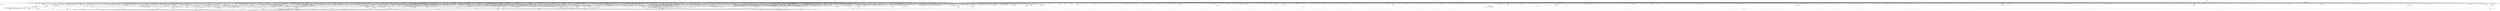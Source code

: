 digraph kerncollapsed {
    "set_tlb_ubc_flush_pending" [color="black"];
    "folio_mapped_1" [color="black"];
    "__raw_spin_lock_54" [color="black"];
    "hlist_del_init_4" [color="black"];
    "exit_rcu" [color="black"];
    "__kern_my_cpu_offset_74" [color="black"];
    "mapping_shrinkable" [color="black"];
    "mas_split_final_node.isra.0" [color="black"];
    "fast_dput" [color="black"];
    "bstats_update" [color="black"];
    "aio_nr_sub" [color="black"];
    "__rt_mutex_slowtrylock" [color="black"];
    "__mod_node_page_state" [color="black"];
    "__wb_update_bandwidth.constprop.0" [color="black"];
    "__kern_my_cpu_offset_80" [color="black"];
    "rcu_gp_is_expedited" [color="black"];
    "arch_smp_send_reschedule" [color="black"];
    "Indirect call53" [color="black"];
    "__raw_spin_lock_irqsave_22" [color="black"];
    "__raw_spin_lock_irqsave_34" [color="black"];
    "lru_deactivate_file_fn" [color="black"];
    "set_pud" [color="black"];
    "data_alloc" [color="black"];
    "Indirect call107" [color="black"];
    "__remove_hrtimer" [color="black"];
    "down_read_trylock" [color="black"];
    "task_clear_jobctl_trapping" [color="black"];
    "resched_curr" [color="black"];
    "irq_chip_retrigger_hierarchy" [color="black"];
    "arch_local_irq_disable_2" [color="black"];
    "flush_signal_handlers" [color="black"];
    "list_del_init_7" [color="black"];
    "__raw_spin_lock_irqsave.constprop.0_9" [color="black"];
    "rb_first" [color="black"];
    "clear_inode" [color="black"];
    "mas_rewalk_if_dead" [color="black"];
    "vma_interval_tree_iter_next" [color="black"];
    "do_raw_spin_lock.constprop.0_6" [color="black"];
    "skip_atoi" [color="black"];
    "_find_next_and_bit" [color="black"];
    "crng_make_state" [color="black"];
    "drain_local_pages" [color="black"];
    "wb_stat_error" [color="black"];
    "io_acct_cancel_pending_work" [color="black"];
    "anon_vma_interval_tree_post_update_vma" [color="black"];
    "__raw_spin_unlock_irq_25" [color="black"];
    "__arm64_sys_setfsgid" [color="black"];
    "__raw_spin_lock_14" [color="black"];
    "Indirect call96" [color="black"];
    "__flow_hash_from_keys" [color="black"];
    "__cmpxchg_case_acq_32.constprop.0_4" [color="black"];
    "ptep_clear_flush" [color="black"];
    "__raw_spin_trylock_3" [color="black"];
    "dev_pm_disable_wake_irq_check" [color="black"];
    "se_weight.isra.0" [color="black"];
    "do_raw_spin_lock.constprop.0_3" [color="black"];
    "mas_prev_sibling" [color="black"];
    "Indirect call101" [color="black"];
    "__smp_call_single_queue" [color="black"];
    "folio_account_cleaned" [color="black"];
    "finish_wait" [color="black"];
    "arm_smccc_1_1_get_conduit" [color="black"];
    "signal_set_stop_flags" [color="black"];
    "__raw_spin_lock_4" [color="black"];
    "fsnotify_grab_connector" [color="black"];
    "__raw_spin_unlock_irq_20" [color="black"];
    "mmgrab_1" [color="black"];
    "find_next_bit.constprop.0_11" [color="black"];
    "Indirect call112" [color="black"];
    "task_sigpending_2" [color="black"];
    "mod_node_page_state" [color="black"];
    "inode_add_lru" [color="black"];
    "to_desc" [color="black"];
    "Indirect call108" [color="black"];
    "__raw_spin_lock_22" [color="black"];
    "req_set_fail" [color="black"];
    "Indirect call109" [color="black"];
    "rcu_segcblist_entrain" [color="black"];
    "Indirect call62" [color="black"];
    "__preempt_count_sub" [color="black"];
    "hrtimer_forward" [color="black"];
    "__radix_tree_lookup" [color="black"];
    "exit_task_stack_account" [color="black"];
    "search_cmp_ftr_reg" [color="black"];
    "__mutex_remove_waiter" [color="black"];
    "zone_page_state_snapshot.constprop.0" [color="black"];
    "__raw_spin_unlock_irq_36" [color="black"];
    "mas_put_in_tree" [color="black"];
    "Indirect call135" [color="black"];
    "arch_local_irq_save_5" [color="black"];
    "skb_pfmemalloc" [color="black"];
    "cpudl_set" [color="black"];
    "skb_header_pointer_2" [color="black"];
    "d_instantiate" [color="black"];
    "printk_parse_prefix" [color="black"];
    "ptrauth_keys_install_user" [color="black"];
    "cpuhp_invoke_callback" [color="black"];
    "Indirect call63" [color="black"];
    "signal_pending" [color="black"];
    "task_active_pid_ns" [color="black"];
    "get_file_1" [color="black"];
    "io_poll_find.constprop.0" [color="black"];
    "mte_clear_page_tags" [color="black"];
    "Indirect call176" [color="black"];
    "__kern_my_cpu_offset_62" [color="black"];
    "tlb_flush_1" [color="black"];
    "sync_exp_work_done" [color="black"];
    "set_ti_thread_flag" [color="black"];
    "io_poll_get_ownership" [color="black"];
    "find_next_bit_18" [color="black"];
    "Indirect call197" [color="black"];
    "find_next_bit_10" [color="black"];
    "mtree_range_walk" [color="black"];
    "node_dirty_ok" [color="black"];
    "read_seqbegin_or_lock" [color="black"];
    "folio_mapped_3" [color="black"];
    "rcu_seq_end" [color="black"];
    "kthread_probe_data" [color="black"];
    "sk_memory_allocated_sub" [color="black"];
    "Indirect call163" [color="black"];
    "__kern_my_cpu_offset_16" [color="black"];
    "rcu_poll_gp_seq_start_unlocked" [color="black"];
    "security_file_set_fowner" [color="black"];
    "mapping_unmap_writable" [color="black"];
    "get_cpu_fpsimd_context" [color="black"];
    "__bpf_free_used_maps" [color="black"];
    "__raw_spin_unlock_irq_45" [color="black"];
    "find_next_bit.constprop.0_5" [color="black"];
    "Indirect call25" [color="black"];
    "sme_save_state" [color="black"];
    "mab_mas_cp" [color="black"];
    "cpudl_find" [color="black"];
    "set_cpu_online" [color="black"];
    "__kern_my_cpu_offset_49" [color="black"];
    "generic_exec_single" [color="black"];
    "Indirect call152" [color="black"];
    "fprop_fraction_percpu" [color="black"];
    "tk_xtime.constprop.0" [color="black"];
    "smp_call_function_single" [color="black"];
    "__kern_my_cpu_offset_79" [color="black"];
    "find_next_bit_6" [color="black"];
    "arch_tlbbatch_should_defer.constprop.0" [color="black"];
    "mab_no_null_split" [color="black"];
    "rcu_exp_need_qs" [color="black"];
    "mas_push_node" [color="black"];
    "dget" [color="black"];
    "xas_start" [color="black"];
    "domain_dirty_limits" [color="black"];
    "__rb_erase_color" [color="black"];
    "kmalloc_size_roundup" [color="black"];
    "folio_unlock" [color="black"];
    "Indirect call69" [color="black"];
    "attach_task" [color="black"];
    "do_raw_spin_lock_97" [color="black"];
    "Indirect call137" [color="black"];
    "test_tsk_need_resched" [color="black"];
    "__raw_spin_unlock_irq_4" [color="black"];
    "kernfs_next_descendant_post" [color="black"];
    "Indirect call59" [color="black"];
    "__percpu_add_case_64_7" [color="black"];
    "find_busiest_group" [color="black"];
    "list_del_3" [color="black"];
    "pm_runtime_get_noresume" [color="black"];
    "noop_dirty_folio" [color="black"];
    "task_call_func" [color="black"];
    "find_later_rq" [color="black"];
    "do_raw_spin_lock_48" [color="black"];
    "fsnotify_update_flags" [color="black"];
    "ma_pivots" [color="black"];
    "irqd_set.isra.0_1" [color="black"];
    "Indirect call160" [color="black"];
    "__raw_spin_unlock_irqrestore.constprop.0_2" [color="black"];
    "__raw_spin_unlock_irqrestore_33" [color="black"];
    "sve_get_vl" [color="black"];
    "__raw_spin_lock_irqsave_52" [color="black"];
    "__remove_inode_hash" [color="black"];
    "pm_runtime_put_noidle_2" [color="black"];
    "recalc_sigpending" [color="black"];
    "ktime_add_safe" [color="black"];
    "do_raw_spin_lock_58" [color="black"];
    "cleanup_timerqueue" [color="black"];
    "__raw_spin_unlock_irq.constprop.0_2" [color="black"];
    "skb_zcopy_clear" [color="black"];
    "do_raw_spin_lock_33" [color="black"];
    "cpu_clock_sample_group" [color="black"];
    "prb_next_seq" [color="black"];
    "__raw_spin_lock_16" [color="black"];
    "__raw_spin_lock_irqsave_12" [color="black"];
    "__futex_queue" [color="black"];
    "mas_find_child" [color="black"];
    "__raw_write_lock.constprop.0_1" [color="black"];
    "lowest_in_progress" [color="black"];
    "__cmpxchg_case_mb_64_4" [color="black"];
    "desc_make_final" [color="black"];
    "folio_nr_pages_4" [color="black"];
    "hrtimer_start_range_ns" [color="black"];
    "pagefault_enable" [color="black"];
    "io_wq_exit_start" [color="black"];
    "Indirect call7" [color="black"];
    "tty_update_time" [color="black"];
    "__raw_spin_lock_64" [color="black"];
    "__flush_tlb_kernel_pgtable" [color="black"];
    "__rb_insert_augmented" [color="black"];
    "pcpu_chunk_refresh_hint" [color="black"];
    "do_raw_spin_lock_15" [color="black"];
    "anon_vma_interval_tree_remove" [color="black"];
    "__raw_spin_unlock_irq_43" [color="black"];
    "page_ref_dec_and_test_2" [color="black"];
    "try_to_unmap_flush_dirty" [color="black"];
    "do_raw_spin_lock_18" [color="black"];
    "sched_post_fork" [color="black"];
    "defer_console_output" [color="black"];
    "folio_add_new_anon_rmap" [color="black"];
    "__raw_spin_lock.constprop.0_2" [color="black"];
    "task_will_free_mem" [color="black"];
    "kernfs_should_drain_open_files" [color="black"];
    "forward_timer_base" [color="black"];
    "Indirect call70" [color="black"];
    "convert_prio" [color="black"];
    "arm64_kernel_unmapped_at_el0_4" [color="black"];
    "__irq_get_desc_lock" [color="black"];
    "rcu_dynticks_snap" [color="black"];
    "sched_asym_prefer" [color="black"];
    "rcu_seq_end_1" [color="black"];
    "mas_wr_new_end" [color="black"];
    "__list_del_entry_1" [color="black"];
    "Indirect call210" [color="black"];
    "Indirect call206" [color="black"];
    "next_mnt" [color="black"];
    "Indirect call26" [color="black"];
    "tlb_remove_table_sync_one" [color="black"];
    "zone_page_state_snapshot" [color="black"];
    "task_rq_unlock" [color="black"];
    "find_next_bit_8" [color="black"];
    "find_task_by_vpid" [color="black"];
    "mod_zone_page_state" [color="black"];
    "page_mapping" [color="black"];
    "folio_mark_dirty" [color="black"];
    "Indirect call153" [color="black"];
    "__xchg_case_64.constprop.0" [color="black"];
    "__mutex_trylock" [color="black"];
    "__set_task_special" [color="black"];
    "io_poll_add_hash" [color="black"];
    "tag_clear_highpage" [color="black"];
    "proto_memory_pcpu_drain" [color="black"];
    "compaction_zonelist_suitable" [color="black"];
    "decay_load" [color="black"];
    "list_move_1" [color="black"];
    "pageblock_skip_persistent" [color="black"];
    "do_raw_spin_lock_85" [color="black"];
    "folio_order" [color="black"];
    "__cmpxchg_case_acq_32.constprop.0" [color="black"];
    "__percpu_add_case_32_8" [color="black"];
    "update_dl_rq_load_avg" [color="black"];
    "sched_ttwu_pending" [color="black"];
    "folio_lruvec_relock_irq.constprop.0" [color="black"];
    "__raw_spin_unlock_irq_11" [color="black"];
    "vm_unacct_memory_1" [color="black"];
    "dl_set_overload.part.0" [color="black"];
    "do_raw_spin_lock_43" [color="black"];
    "__xchg_case_mb_32.constprop.0" [color="black"];
    "Indirect call119" [color="black"];
    "check_and_switch_context" [color="black"];
    "__raw_spin_lock_irqsave.constprop.0_8" [color="black"];
    "compound_order" [color="black"];
    "read_sanitised_ftr_reg" [color="black"];
    "folio_wake_bit" [color="black"];
    "__irq_work_queue_local" [color="black"];
    "sub_running_bw.isra.0" [color="black"];
    "inode_to_bdi" [color="black"];
    "fsnotify_first_mark" [color="black"];
    "__raw_spin_lock_irq_20" [color="black"];
    "__percpu_add_case_64_4" [color="black"];
    "Indirect call104" [color="black"];
    "Indirect call98" [color="black"];
    "lock_hrtimer_base" [color="black"];
    "addr_to_vb_xa" [color="black"];
    "panic_smp_self_stop" [color="black"];
    "fetch_robust_entry" [color="black"];
    "select_collect2" [color="black"];
    "memblock_search" [color="black"];
    "mnt_get_count" [color="black"];
    "migrate_disable" [color="black"];
    "avg_vruntime" [color="black"];
    "__wake_up" [color="black"];
    "pm_qos_read_value" [color="black"];
    "auditd_test_task" [color="black"];
    "xas_reload" [color="black"];
    "netlink_has_listeners" [color="black"];
    "_copy_from_iter" [color="black"];
    "Indirect call202" [color="black"];
    "lock_parent" [color="black"];
    "count_vm_events" [color="black"];
    "gup_must_unshare" [color="black"];
    "mab_shift_right" [color="black"];
    "kill_super_notify" [color="black"];
    "__cmpxchg_case_acq_32.constprop.0_19" [color="black"];
    "tty_driver_flush_buffer" [color="black"];
    "qdisc_qstats_cpu_qlen_dec" [color="black"];
    "__raw_spin_unlock_irqrestore_12" [color="black"];
    "xas_find_marked" [color="black"];
    "find_lock_task_mm" [color="black"];
    "__cmpxchg_case_acq_32.constprop.0_18" [color="black"];
    "mas_parent_type" [color="black"];
    "console_trylock" [color="black"];
    "Indirect call13" [color="black"];
    "__arch_copy_from_user" [color="black"];
    "update_curr" [color="black"];
    "tty_port_kopened" [color="black"];
    "mast_split_data" [color="black"];
    "do_softirq" [color="black"];
    "__ptrace_link" [color="black"];
    "folio_anon_vma" [color="black"];
    "__wake_up_bit" [color="black"];
    "Indirect call179" [color="black"];
    "d_walk" [color="black"];
    "extfrag_for_order" [color="black"];
    "__raw_spin_unlock_irqrestore_10" [color="black"];
    "__dev_put.part.0" [color="black"];
    "space_used" [color="black"];
    "Indirect call35" [color="black"];
    "page_move_anon_rmap" [color="black"];
    "irq_set_thread_affinity" [color="black"];
    "folio_mapped_2" [color="black"];
    "__skb_zcopy_downgrade_managed" [color="black"];
    "get_file.isra.0" [color="black"];
    "mas_set_height" [color="black"];
    "Indirect call174" [color="black"];
    "__siphash_unaligned" [color="black"];
    "io_acct_run_queue" [color="black"];
    "__kern_my_cpu_offset_53" [color="black"];
    "count_vm_event_2" [color="black"];
    "tty_audit_fork" [color="black"];
    "osq_unlock" [color="black"];
    "timer_delete_sync" [color="black"];
    "flush_tlb_kernel_range" [color="black"];
    "rcu_segcblist_advance" [color="black"];
    "mnt_dec_writers" [color="black"];
    "timerqueue_iterate_next" [color="black"];
    "irq_to_desc" [color="black"];
    "double_rq_lock" [color="black"];
    "__raw_read_unlock.constprop.0_2" [color="black"];
    "try_to_take_rt_mutex" [color="black"];
    "copy_to_user_page" [color="black"];
    "irqd_irq_disabled.isra.0" [color="black"];
    "__disable_irq_nosync" [color="black"];
    "qdisc_qstats_cpu_backlog_dec" [color="black"];
    "prepend_name" [color="black"];
    "__printk_safe_exit" [color="black"];
    "skb_has_frag_list" [color="black"];
    "__count_vm_events" [color="black"];
    "folio_size_2" [color="black"];
    "do_raw_spin_lock_38" [color="black"];
    "Indirect call95" [color="black"];
    "__bitmap_equal" [color="black"];
    "folio_test_uptodate" [color="black"];
    "update_min_vruntime" [color="black"];
    "Indirect call184" [color="black"];
    "__raw_spin_unlock_irqrestore_2" [color="black"];
    "__kern_my_cpu_offset_23" [color="black"];
    "mas_prev" [color="black"];
    "security_release_secctx" [color="black"];
    "find_next_zero_bit_2" [color="black"];
    "Indirect call155" [color="black"];
    "pcpu_chunk_slot" [color="black"];
    "put_dec" [color="black"];
    "__next_zones_zonelist" [color="black"];
    "no_blink" [color="black"];
    "find_vmap_area" [color="black"];
    "deactivate_task" [color="black"];
    "del_page_from_free_list" [color="black"];
    "do_raw_spin_lock_32" [color="black"];
    "vma_interval_tree_insert" [color="black"];
    "pid_nr_ns" [color="black"];
    "__kern_my_cpu_offset_44" [color="black"];
    "rcu_cblist_init" [color="black"];
    "hrtimer_sleeper_start_expires" [color="black"];
    "rcu_inkernel_boot_has_ended" [color="black"];
    "rcu_segcblist_enqueue" [color="black"];
    "kobj_child_ns_ops" [color="black"];
    "__set_close_on_exec.isra.0" [color="black"];
    "set_area_direct_map" [color="black"];
    "__zone_watermark_ok" [color="black"];
    "__percpu_add_case_64_2" [color="black"];
    "__cmpxchg_case_acq_32_1" [color="black"];
    "rt_mutex_init_proxy_locked" [color="black"];
    "io_file_get_flags" [color="black"];
    "mas_next_setup.constprop.0" [color="black"];
    "__page_dup_rmap.constprop.0" [color="black"];
    "Indirect call8" [color="black"];
    "arch_local_irq_restore" [color="black"];
    "kernfs_release_file.part.0.isra.0" [color="black"];
    "__kern_my_cpu_offset_47" [color="black"];
    "rcu_segcblist_extract_done_cbs" [color="black"];
    "notifier_call_chain" [color="black"];
    "__cmpxchg_case_acq_32.constprop.0_12" [color="black"];
    "Indirect call16" [color="black"];
    "fpsimd_preserve_current_state" [color="black"];
    "ktime_get_with_offset" [color="black"];
    "do_raw_spin_lock_12" [color="black"];
    "fsnotify_connector_sb" [color="black"];
    "node_page_state_add" [color="black"];
    "__wb_calc_thresh" [color="black"];
    "strcspn" [color="black"];
    "atomic_notifier_call_chain" [color="black"];
    "shrink_lock_dentry" [color="black"];
    "audit_gid_comparator" [color="black"];
    "hrtimer_start_expires" [color="black"];
    "__raw_spin_unlock_irq" [color="black"];
    "first_online_pgdat" [color="black"];
    "clear_ti_thread_flag_1" [color="black"];
    "__raw_spin_lock_27" [color="black"];
    "_find_last_bit" [color="black"];
    "__cmpxchg_case_mb_32_3" [color="black"];
    "can_migrate_task" [color="black"];
    "__raw_spin_unlock_irq_1" [color="black"];
    "Indirect call140" [color="black"];
    "update_rq_clock" [color="black"];
    "Indirect call57" [color="black"];
    "do_raw_spin_lock.constprop.0_7" [color="black"];
    "count_vm_event" [color="black"];
    "account_pipe_buffers" [color="black"];
    "Indirect call146" [color="black"];
    "security_task_getsecid_obj" [color="black"];
    "__raw_spin_unlock_irq_5" [color="black"];
    "tick_get_wakeup_device" [color="black"];
    "get_task_mm" [color="black"];
    "__cmpxchg_case_acq_32.constprop.0_20" [color="black"];
    "page_vma_mapped_walk_done" [color="black"];
    "Indirect call187" [color="black"];
    "hrtimer_active" [color="black"];
    "Indirect call159" [color="black"];
    "__raw_spin_lock_irq_23" [color="black"];
    "mas_find_setup.constprop.0" [color="black"];
    "u64_stats_add_2" [color="black"];
    "__raw_spin_lock_irqsave_17" [color="black"];
    "smp_call_function_many_cond" [color="black"];
    "mas_prev_setup.constprop.0" [color="black"];
    "pagefault_enable_1" [color="black"];
    "get_cred" [color="black"];
    "move_queued_task.constprop.0" [color="black"];
    "__raw_spin_lock_irq_21" [color="black"];
    "find_next_bit.constprop.0_21" [color="black"];
    "prb_reserve" [color="black"];
    "Indirect call4" [color="black"];
    "mte_dead_leaves.constprop.0" [color="black"];
    "Indirect call149" [color="black"];
    "blake2s_compress" [color="black"];
    "sock_flag.constprop.0" [color="black"];
    "clear_ti_thread_flag_4" [color="black"];
    "_find_next_bit" [color="black"];
    "sock_flag_1" [color="black"];
    "Indirect call11" [color="black"];
    "____do_softirq" [color="black"];
    "__raw_spin_lock_irq_43" [color="black"];
    "PageMovable" [color="black"];
    "disable_irq_nosync" [color="black"];
    "vma_interval_tree_subtree_search" [color="black"];
    "__percpu_add_case_64_6" [color="black"];
    "mas_leaf_set_meta" [color="black"];
    "rt_mutex_setprio" [color="black"];
    "find_next_bit_3" [color="black"];
    "get_pwq" [color="black"];
    "__kern_my_cpu_offset_36" [color="black"];
    "fatal_signal_pending_3" [color="black"];
    "find_suitable_fallback" [color="black"];
    "pte_offset_kernel.isra.0" [color="black"];
    "__raw_spin_lock" [color="black"];
    "try_grab_page" [color="black"];
    "flush_tlb_mm" [color="black"];
    "io_cancel_ctx_cb" [color="black"];
    "__anon_vma_interval_tree_subtree_search" [color="black"];
    "__anon_vma_interval_tree_augment_rotate" [color="black"];
    "inactive_is_low.constprop.0" [color="black"];
    "mapping_shrinkable_2" [color="black"];
    "dev_driver_string" [color="black"];
    "__raw_spin_lock_irq_32" [color="black"];
    "check_class_changed" [color="black"];
    "mas_wr_walk_index.isra.0" [color="black"];
    "llist_del_first" [color="black"];
    "__cmpxchg_case_acq_32.constprop.0_8" [color="black"];
    "Indirect call113" [color="black"];
    "Indirect call170" [color="black"];
    "pm_ops_is_empty" [color="black"];
    "is_current_pgrp_orphaned" [color="black"];
    "__bitmap_and" [color="black"];
    "wake_up_var" [color="black"];
    "do_raw_spin_lock_36" [color="black"];
    "mas_next_sibling" [color="black"];
    "__mutex_add_waiter" [color="black"];
    "security_audit_rule_free" [color="black"];
    "rcu_poll_gp_seq_start" [color="black"];
    "Indirect call20" [color="black"];
    "fprop_reflect_period_percpu.isra.0" [color="black"];
    "set_pageblock_migratetype" [color="black"];
    "inode_lru_list_del" [color="black"];
    "__wake_up_common_lock" [color="black"];
    "Indirect call144" [color="black"];
    "fasync_insert_entry" [color="black"];
    "arm64_kernel_unmapped_at_el0_3" [color="black"];
    "cpu_timer_dequeue" [color="black"];
    "cpu_mitigations_off" [color="black"];
    "osq_wait_next" [color="black"];
    "__mnt_is_readonly" [color="black"];
    "desc_read" [color="black"];
    "get_next_ino" [color="black"];
    "mte_destroy_descend.constprop.0" [color="black"];
    "pick_next_task_idle" [color="black"];
    "sock_inuse_add" [color="black"];
    "workingset_test_recent" [color="black"];
    "set_dumpable" [color="black"];
    "synchronize_rcu.part.0" [color="black"];
    "kmsg_dump" [color="black"];
    "Indirect call91" [color="black"];
    "__raw_spin_unlock_irqrestore_15" [color="black"];
    "test_ti_thread_flag_19" [color="black"];
    "__kern_my_cpu_offset_35" [color="black"];
    "test_ti_thread_flag_10" [color="black"];
    "__cmpxchg_case_64.isra.0" [color="black"];
    "Indirect call85" [color="black"];
    "xas_clear_mark" [color="black"];
    "__pfn_to_section" [color="black"];
    "__count_vm_events_3" [color="black"];
    "dcache_clean_pou" [color="black"];
    "Indirect call121" [color="black"];
    "mas_mab_cp" [color="black"];
    "dev_xmit_recursion_dec" [color="black"];
    "mte_sync_tags" [color="black"];
    "__local_bh_enable_ip" [color="black"];
    "cpumask_and.isra.0_1" [color="black"];
    "__percpu_add_case_32_13" [color="black"];
    "Indirect call71" [color="black"];
    "irq_disable" [color="black"];
    "group_classify" [color="black"];
    "__skb_set_length" [color="black"];
    "__cmpxchg_case_rel_32" [color="black"];
    "show_mem_node_skip" [color="black"];
    "Indirect call76" [color="black"];
    "audit_rate_check.part.0" [color="black"];
    "Indirect call12" [color="black"];
    "__raw_spin_unlock_irqrestore" [color="black"];
    "__cmpxchg_case_rel_64" [color="black"];
    "pagefault_enable_2" [color="black"];
    "allow_direct_reclaim" [color="black"];
    "netdev_start_xmit" [color="black"];
    "Indirect call40" [color="black"];
    "page_ref_add" [color="black"];
    "wake_all_kswapds" [color="black"];
    "kernfs_root" [color="black"];
    "__io_disarm_linked_timeout" [color="black"];
    "kthread_is_per_cpu" [color="black"];
    "arch_timer_evtstrm_available" [color="black"];
    "zone_page_state_add" [color="black"];
    "io_put_kbuf_comp.isra.0" [color="black"];
    "flush_dcache_folio" [color="black"];
    "rt_mutex_top_waiter" [color="black"];
    "find_unlink_vmap_area" [color="black"];
    "io_wq_work_match_item" [color="black"];
    "memcg_charge_kernel_stack.part.0" [color="black"];
    "peernet2id" [color="black"];
    "pagetable_pte_dtor" [color="black"];
    "__percpu_down_write_trylock" [color="black"];
    "__dl_add" [color="black"];
    "io_put_kbuf" [color="black"];
    "Indirect call81" [color="black"];
    "do_raw_spin_lock_73" [color="black"];
    "__raw_spin_lock_46" [color="black"];
    "__lock_parent" [color="black"];
    "__raw_read_unlock.constprop.0" [color="black"];
    "user_disable_single_step" [color="black"];
    "prepare_to_swait_event" [color="black"];
    "Indirect call142" [color="black"];
    "ma_dead_node" [color="black"];
    "__raw_spin_unlock_irq_3" [color="black"];
    "__kern_my_cpu_offset_15" [color="black"];
    "task_participate_group_stop" [color="black"];
    "set_task_reclaim_state" [color="black"];
    "arch_local_irq_restore_2" [color="black"];
    "__raw_spin_lock_2" [color="black"];
    "xas_find" [color="black"];
    "mnt_add_count" [color="black"];
    "is_cpu_allowed" [color="black"];
    "pde_subdir_find" [color="black"];
    "sock_rmem_free" [color="black"];
    "__raw_spin_lock_irqsave" [color="black"];
    "__irq_startup" [color="black"];
    "test_ti_thread_flag_1" [color="black"];
    "sub_rq_bw.isra.0" [color="black"];
    "Indirect call44" [color="black"];
    "oom_badness" [color="black"];
    "Indirect call193" [color="black"];
    "copy_from_kernel_nofault_allowed" [color="black"];
    "__mod_zone_page_state" [color="black"];
    "skb_flow_get_icmp_tci" [color="black"];
    "Indirect call54" [color="black"];
    "dl_rq_of_se" [color="black"];
    "desc_read_finalized_seq" [color="black"];
    "cpu_do_switch_mm" [color="black"];
    "check_stable_address_space" [color="black"];
    "will_become_orphaned_pgrp" [color="black"];
    "__set_task_comm" [color="black"];
    "mas_find" [color="black"];
    "__percpu_add_case_64" [color="black"];
    "xas_find_conflict" [color="black"];
    "__try_to_del_timer_sync" [color="black"];
    "Indirect call14" [color="black"];
    "arch_stack_walk" [color="black"];
    "lockref_get_not_zero" [color="black"];
    "__fprop_add_percpu_max" [color="black"];
    "online_section_nr" [color="black"];
    "do_raw_spin_lock_86" [color="black"];
    "mutex_trylock" [color="black"];
    "__raw_write_unlock_irq_4" [color="black"];
    "slab_want_init_on_free" [color="black"];
    "arch_local_irq_save_7" [color="black"];
    "__efistub_caches_clean_inval_pou" [color="black"];
    "dl_bw_of" [color="black"];
    "__kern_my_cpu_offset_134" [color="black"];
    "__raw_spin_lock_irqsave_50" [color="black"];
    "Indirect call198" [color="black"];
    "device_links_read_lock" [color="black"];
    "do_raw_spin_lock_9" [color="black"];
    "percpu_ref_get_many" [color="black"];
    "find_next_bit.constprop.0_7" [color="black"];
    "try_release_thread_stack_to_cache" [color="black"];
    "vma_last_pgoff" [color="black"];
    "prepend" [color="black"];
    "dev_to_swnode" [color="black"];
    "rcu_stall_is_suppressed" [color="black"];
    "__put_cpu_fpsimd_context" [color="black"];
    "Indirect call205" [color="black"];
    "folio_nr_pages_3" [color="black"];
    "set_ptes.isra.0" [color="black"];
    "d_shrink_del" [color="black"];
    "__cmpxchg_case_acq_32_2" [color="black"];
    "rwsem_set_reader_owned" [color="black"];
    "skb_tailroom" [color="black"];
    "lockref_put_or_lock" [color="black"];
    "__printk_safe_enter" [color="black"];
    "__skb_fill_page_desc" [color="black"];
    "Indirect call200" [color="black"];
    "io_req_defer_failed" [color="black"];
    "__set_fixmap" [color="black"];
    "skb_frag_ref" [color="black"];
    "Indirect call203" [color="black"];
    "is_zero_page" [color="black"];
    "Indirect call36" [color="black"];
    "anon_vma_interval_tree_iter_next" [color="black"];
    "update_newidle_cost" [color="black"];
    "mod_zone_state" [color="black"];
    "do_raw_spin_lock_13" [color="black"];
    "__kern_my_cpu_offset_4" [color="black"];
    "radix_tree_iter_tag_clear" [color="black"];
    "__raw_spin_trylock_1" [color="black"];
    "do_raw_spin_lock_60" [color="black"];
    "compaction_suitable" [color="black"];
    "mas_leaf_max_gap" [color="black"];
    "folio_nr_pages_2" [color="black"];
    "__irq_domain_activate_irq" [color="black"];
    "tlb_remove_table_smp_sync" [color="black"];
    "Indirect call118" [color="black"];
    "prb_final_commit" [color="black"];
    "Indirect call148" [color="black"];
    "free_vmap_area_rb_augment_cb_rotate" [color="black"];
    "workingset_update_node" [color="black"];
    "find_next_and_bit.constprop.0" [color="black"];
    "__kern_my_cpu_offset_14" [color="black"];
    "__reuseport_detach_closed_sock" [color="black"];
    "rt_mutex_slowtrylock" [color="black"];
    "Indirect call32" [color="black"];
    "should_fail_alloc_page" [color="black"];
    "mnt_set_mountpoint" [color="black"];
    "__kern_my_cpu_offset_50" [color="black"];
    "pcpu_find_block_fit" [color="black"];
    "skb_zcopy_downgrade_managed" [color="black"];
    "dequeue_task" [color="black"];
    "Indirect call80" [color="black"];
    "unlock_mount_hash" [color="black"];
    "vm_stat_account" [color="black"];
    "set_next_task" [color="black"];
    "__raw_spin_lock_41" [color="black"];
    "__raw_spin_unlock_irqrestore_6" [color="black"];
    "init_completion" [color="black"];
    "isolation_suitable.isra.0" [color="black"];
    "flush_tlb_batched_pending" [color="black"];
    "Indirect call167" [color="black"];
    "Indirect call22" [color="black"];
    "select_collect" [color="black"];
    "__folio_cancel_dirty" [color="black"];
    "__kern_my_cpu_offset_28" [color="black"];
    "add_mm_rss_vec" [color="black"];
    "oom_unkillable_task.isra.0" [color="black"];
    "percpu_ref_put_many.constprop.0" [color="black"];
    "set_ptes.constprop.0.isra.0" [color="black"];
    "__cmpxchg_case_8" [color="black"];
    "io_run_local_work_continue" [color="black"];
    "Indirect call86" [color="black"];
    "do_raw_spin_lock_42" [color="black"];
    "pm_runtime_autosuspend_expiration" [color="black"];
    "__raw_spin_unlock_irq_7" [color="black"];
    "cpu_online_2" [color="black"];
    "__kern_my_cpu_offset_37" [color="black"];
    "__kern_my_cpu_offset_56" [color="black"];
    "__raw_spin_lock_irqsave_25" [color="black"];
    "arch_local_irq_save" [color="black"];
    "Indirect call166" [color="black"];
    "__raw_spin_lock_15" [color="black"];
    "__raw_spin_lock_26" [color="black"];
    "page_try_share_anon_rmap" [color="black"];
    "eventfd_signal_mask" [color="black"];
    "io_poll_can_finish_inline.isra.0" [color="black"];
    "kernfs_get" [color="black"];
    "__bitmap_intersects" [color="black"];
    "__cmpxchg_case_acq_32" [color="black"];
    "next_zone" [color="black"];
    "mas_next" [color="black"];
    "do_raw_spin_lock_29" [color="black"];
    "Indirect call186" [color="black"];
    "timespec64_equal" [color="black"];
    "prepend_char" [color="black"];
    "kernel_init_pages" [color="black"];
    "audit_uid_comparator" [color="black"];
    "task_sigpending_1" [color="black"];
    "__lshrti3" [color="black"];
    "Indirect call139" [color="black"];
    "__wake_q_add" [color="black"];
    "netlink_unlock_table" [color="black"];
    "pcpu_alloc_area" [color="black"];
    "Indirect call2" [color="black"];
    "Indirect call19" [color="black"];
    "arch_get_random_longs" [color="black"];
    "__bitmap_set" [color="black"];
    "mas_new_ma_node" [color="black"];
    "__cmpxchg_case_mb_32_4" [color="black"];
    "wb_stat_mod" [color="black"];
    "kobj_ns_ops" [color="black"];
    "__cmpxchg_case_mb_64_7" [color="black"];
    "__dequeue_entity" [color="black"];
    "set_work_data" [color="black"];
    "__kern_my_cpu_offset_89" [color="black"];
    "__raw_spin_unlock_irqrestore_31" [color="black"];
    "Indirect call194" [color="black"];
    "page_ref_dec_and_test" [color="black"];
    "cpu_clock_sample" [color="black"];
    "__raw_spin_lock_irq_35" [color="black"];
    "int_sqrt" [color="black"];
    "arch_local_irq_restore_3" [color="black"];
    "virt_to_head_page.isra.0" [color="black"];
    "Indirect call15" [color="black"];
    "calc_wheel_index" [color="black"];
    "security_task_fix_setgid" [color="black"];
    "inode_io_list_del" [color="black"];
    "__wait_on_bit" [color="black"];
    "do_raw_spin_lock_44" [color="black"];
    "access_ok_16" [color="black"];
    "rcu_segcblist_inc_len" [color="black"];
    "mas_wr_walk" [color="black"];
    "filemap_release_folio" [color="black"];
    "Indirect call74" [color="black"];
    "qdisc_maybe_clear_missed" [color="black"];
    "Indirect call67" [color="black"];
    "hlist_del_init_2" [color="black"];
    "__kern_my_cpu_offset_71" [color="black"];
    "__ipi_send_mask" [color="black"];
    "__xchg_case_mb_64.constprop.0_3" [color="black"];
    "find_next_and_bit" [color="black"];
    "__pi_strlen" [color="black"];
    "do_raw_spin_lock_88" [color="black"];
    "__raw_spin_unlock_irqrestore_1" [color="black"];
    "flush_dcache_page" [color="black"];
    "xas_pause" [color="black"];
    "__update_min_deadline" [color="black"];
    "Indirect call185" [color="black"];
    "add_timer" [color="black"];
    "timer_reduce" [color="black"];
    "zone_watermark_ok_safe" [color="black"];
    "__raw_spin_lock_bh.constprop.0_5" [color="black"];
    "Indirect call73" [color="black"];
    "task_curr" [color="black"];
    "iov_iter_revert" [color="black"];
    "rwsem_set_nonspinnable" [color="black"];
    "do_raw_spin_lock_50" [color="black"];
    "xas_not_node" [color="black"];
    "rcu_exp_jiffies_till_stall_check" [color="black"];
    "d_shrink_add" [color="black"];
    "inode_cgwb_move_to_attached" [color="black"];
    "access_ok_12" [color="black"];
    "prb_read_valid" [color="black"];
    "__raw_spin_trylock_4" [color="black"];
    "do_raw_spin_lock_3" [color="black"];
    "__pick_first_entity" [color="black"];
    "mutex_spin_on_owner" [color="black"];
    "fatal_signal_pending_1" [color="black"];
    "cpumask_weight.constprop.0_5" [color="black"];
    "Indirect call43" [color="black"];
    "ktime_get_mono_fast_ns" [color="black"];
    "print_tainted" [color="black"];
    "Indirect call64" [color="black"];
    "folio_trylock_4" [color="black"];
    "xas_load" [color="black"];
    "console_is_usable" [color="black"];
    "__raw_spin_unlock_irqrestore_4" [color="black"];
    "wb_update_bandwidth" [color="black"];
    "__raw_spin_lock_21" [color="black"];
    "Indirect call143" [color="black"];
    "do_raw_spin_lock_56" [color="black"];
    "mm_counter_file" [color="black"];
    "__kern_my_cpu_offset_6" [color="black"];
    "__hrtimer_get_next_event" [color="black"];
    "tls_preserve_current_state" [color="black"];
    "dl_bw_cpus" [color="black"];
    "list_del_2" [color="black"];
    "Indirect call31" [color="black"];
    "Indirect call42" [color="black"];
    "mas_push_data" [color="black"];
    "cpumask_weight" [color="black"];
    "_find_first_zero_bit" [color="black"];
    "__printk_cpu_sync_wait" [color="black"];
    "__const_udelay" [color="black"];
    "spin_lock_irqsave_ssp_contention" [color="black"];
    "__percpu_add_case_64.constprop.0" [color="black"];
    "__cmpwait_case_32_2" [color="black"];
    "pte_to_swp_entry_2" [color="black"];
    "io_cancel_cb" [color="black"];
    "workingset_activation" [color="black"];
    "timerqueue_del" [color="black"];
    "mas_update_gap" [color="black"];
    "rcu_seq_set_state" [color="black"];
    "kthread_data" [color="black"];
    "__raw_spin_unlock_irq_6" [color="black"];
    "ma_slots" [color="black"];
    "__timer_delete" [color="black"];
    "__mnt_want_write_file" [color="black"];
    "clear_bit_unlock.constprop.0" [color="black"];
    "mte_set_pivot" [color="black"];
    "errseq_sample" [color="black"];
    "csum_block_add_ext" [color="black"];
    "efi_reboot" [color="black"];
    "idle_cpu" [color="black"];
    "dl_clear_overload.part.0" [color="black"];
    "hlist_del_init" [color="black"];
    "do_raw_spin_lock_51" [color="black"];
    "__kern_my_cpu_offset_77" [color="black"];
    "do_raw_spin_lock_34" [color="black"];
    "cpumask_first" [color="black"];
    "tag_clear" [color="black"];
    "folio_size" [color="black"];
    "take_dentry_name_snapshot" [color="black"];
    "__cmpxchg_case_acq_32.constprop.0_2" [color="black"];
    "page_ref_inc_3" [color="black"];
    "pte_to_swp_entry" [color="black"];
    "__kern_my_cpu_offset_76" [color="black"];
    "rcu_gp_is_normal" [color="black"];
    "fsnotify_compare_groups" [color="black"];
    "__kern_my_cpu_offset_22" [color="black"];
    "Indirect call180" [color="black"];
    "sve_state_size" [color="black"];
    "this_cpu_has_cap" [color="black"];
    "mas_pop_node" [color="black"];
    "__percpu_add_case_64_1" [color="black"];
    "Indirect call94" [color="black"];
    "update_pm_runtime_accounting" [color="black"];
    "io_fill_cqe_aux" [color="black"];
    "__bitmap_subset" [color="black"];
    "__percpu_add_case_32_21" [color="black"];
    "kernfs_leftmost_descendant" [color="black"];
    "get_file_2" [color="black"];
    "find_next_bit_17" [color="black"];
    "posix_cputimers_group_init" [color="black"];
    "should_failslab" [color="black"];
    "current_wq_worker" [color="black"];
    "__kern_my_cpu_offset_54" [color="black"];
    "Indirect call106" [color="black"];
    "jiffies_to_usecs" [color="black"];
    "__task_pid_nr_ns" [color="black"];
    "io_poll_remove_entry" [color="black"];
    "__skb_dequeue_3" [color="black"];
    "Indirect call24" [color="black"];
    "mas_store_b_node" [color="black"];
    "radix_tree_load_root" [color="black"];
    "dput_to_list" [color="black"];
    "Indirect call124" [color="black"];
    "mast_spanning_rebalance.isra.0" [color="black"];
    "d_flags_for_inode" [color="black"];
    "__pi_memcmp" [color="black"];
    "raw_spin_rq_lock" [color="black"];
    "fatal_signal_pending_6" [color="black"];
    "get_arm64_ftr_reg" [color="black"];
    "page_ref_inc_1" [color="black"];
    "Indirect call9" [color="black"];
    "tty_ldisc_close" [color="black"];
    "folio_invalidate" [color="black"];
    "pwq_activate_inactive_work" [color="black"];
    "__cmpxchg_case_mb_32_6" [color="black"];
    "vmf_pte_changed" [color="black"];
    "calc_delta_fair" [color="black"];
    "tcp_get_info_chrono_stats" [color="black"];
    "_find_next_zero_bit" [color="black"];
    "this_cpu_has_cap.part.0" [color="black"];
    "lock_mnt_tree" [color="black"];
    "compaction_free" [color="black"];
    "_compound_head_13" [color="black"];
    "get_pfnblock_flags_mask" [color="black"];
    "__cmpxchg_case_acq_32.constprop.0_10" [color="black"];
    "data_check_size" [color="black"];
    "Indirect call214" [color="black"];
    "nsec_to_clock_t" [color="black"];
    "Indirect call6" [color="black"];
    "init_multi_vma_prep" [color="black"];
    "vma_iter_config" [color="black"];
    "__raw_spin_unlock_irq_38" [color="black"];
    "io_poll_remove_entries" [color="black"];
    "do_raw_spin_lock_87" [color="black"];
    "mt_find" [color="black"];
    "pcpu_post_unmap_tlb_flush" [color="black"];
    "__cmpxchg_case_acq_64" [color="black"];
    "Indirect call111" [color="black"];
    "mm_counter" [color="black"];
    "change_page_range" [color="black"];
    "__finish_swait" [color="black"];
    "folio_trylock" [color="black"];
    "get_work_pool" [color="black"];
    "pcpu_update_empty_pages" [color="black"];
    "mas_wr_node_walk" [color="black"];
    "__sw_hweight64" [color="black"];
    "expand" [color="black"];
    "wakeup_source_deactivate" [color="black"];
    "task_get_vl" [color="black"];
    "auditsc_get_stamp" [color="black"];
    "Indirect call46" [color="black"];
    "xa_find" [color="black"];
    "io_wq_worker_running" [color="black"];
    "stackinfo_on_stack" [color="black"];
    "pcpu_next_fit_region.constprop.0" [color="black"];
    "task_join_group_stop" [color="black"];
    "tlb_gather_mmu_fullmm" [color="black"];
    "Indirect call21" [color="black"];
    "mas_pause" [color="black"];
    "do_raw_spin_lock_93" [color="black"];
    "Indirect call147" [color="black"];
    "ttwu_do_activate.constprop.0" [color="black"];
    "activate_task" [color="black"];
    "list_del_init_6" [color="black"];
    "__raw_spin_unlock_irq_18" [color="black"];
    "put_unused_fd" [color="black"];
    "allow_write_access" [color="black"];
    "csum_partial" [color="black"];
    "pfn_swap_entry_to_page" [color="black"];
    "__kern_my_cpu_offset_52" [color="black"];
    "io_prep_async_link" [color="black"];
    "Indirect call33" [color="black"];
    "mapping_shrinkable_1" [color="black"];
    "set_ptes.constprop.0.isra.0_1" [color="black"];
    "cpu_util.constprop.0" [color="black"];
    "arch_local_irq_enable_2" [color="black"];
    "io_poll_mark_cancelled" [color="black"];
    "unreserve_highatomic_pageblock" [color="black"];
    "__cmpxchg_case_acq_32.constprop.0_7" [color="black"];
    "freezing_slow_path" [color="black"];
    "Indirect call171" [color="black"];
    "find_worker_executing_work" [color="black"];
    "__raw_spin_lock_20" [color="black"];
    "set_page_dirty" [color="black"];
    "Indirect call38" [color="black"];
    "do_raw_spin_lock_11" [color="black"];
    "__fswab32_10" [color="black"];
    "__fprop_add_percpu" [color="black"];
    "sched_clock_cpu" [color="black"];
    "queued_write_lock_slowpath" [color="black"];
    "__cmpxchg_case_acq_32.constprop.0_15" [color="black"];
    "thread_group_cputime" [color="black"];
    "xas_next_entry" [color="black"];
    "hlist_bl_unlock" [color="black"];
    "page_ref_inc" [color="black"];
    "smp_call_function_many" [color="black"];
    "mas_next_range" [color="black"];
    "__kern_my_cpu_offset_24" [color="black"];
    "Indirect call115" [color="black"];
    "__kern_my_cpu_offset_25" [color="black"];
    "do_raw_spin_lock_57" [color="black"];
    "update_rt_rq_load_avg" [color="black"];
    "__kern_my_cpu_offset_83" [color="black"];
    "__raw_spin_lock_3" [color="black"];
    "__bitmap_weight" [color="black"];
    "_compound_head_3" [color="black"];
    "fpsimd_flush_task_state" [color="black"];
    "find_next_zero_bit" [color="black"];
    "Indirect call177" [color="black"];
    "__reset_isolation_pfn" [color="black"];
    "add_nr_running" [color="black"];
    "percpu_counter_dec" [color="black"];
    "do_raw_spin_lock_25" [color="black"];
    "internal_add_timer" [color="black"];
    "req_ref_put_and_test" [color="black"];
    "__raw_spin_lock_irqsave.constprop.0_2" [color="black"];
    "io_cancel_task_cb" [color="black"];
    "Indirect call154" [color="black"];
    "do_raw_spin_lock_72" [color="black"];
    "update_load_avg" [color="black"];
    "min_deadline_cb_rotate" [color="black"];
    "vma_is_secretmem" [color="black"];
    "__cmpwait_case_32_1" [color="black"];
    "fsnotify_put_sb_connectors" [color="black"];
    "kernfs_name_hash" [color="black"];
    "pcpu_unit_page_offset" [color="black"];
    "drain_pages_zone" [color="black"];
    "pud_set_huge" [color="black"];
    "mas_data_end" [color="black"];
    "__pm_relax" [color="black"];
    "__cmpxchg_case_acq_32.constprop.0_9" [color="black"];
    "access_ok_2" [color="black"];
    "Indirect call151" [color="black"];
    "Indirect call125" [color="black"];
    "smp_call_function" [color="black"];
    "__sk_mem_reclaim" [color="black"];
    "Indirect call145" [color="black"];
    "rt_mutex_proxy_unlock" [color="black"];
    "attach_entity_load_avg" [color="black"];
    "gup_signal_pending" [color="black"];
    "add_wait_queue_exclusive" [color="black"];
    "exit_oom_victim" [color="black"];
    "irq_work_queue" [color="black"];
    "call_on_irq_stack" [color="black"];
    "Indirect call75" [color="black"];
    "sync_rcu_exp_done_unlocked" [color="black"];
    "Indirect call201" [color="black"];
    "Indirect call88" [color="black"];
    "__printk_cpu_sync_try_get" [color="black"];
    "Indirect call158" [color="black"];
    "console_srcu_read_lock" [color="black"];
    "get_data" [color="black"];
    "do_raw_spin_lock" [color="black"];
    "arch_send_call_function_ipi_mask" [color="black"];
    "__hlist_del" [color="black"];
    "pagefault_disable" [color="black"];
    "mas_alloc_req.isra.0" [color="black"];
    "percpu_ref_put_many" [color="black"];
    "security_secid_to_secctx" [color="black"];
    "percpu_ref_get_many.constprop.0" [color="black"];
    "Indirect call27" [color="black"];
    "do_raw_spin_lock_1" [color="black"];
    "Indirect call45" [color="black"];
    "csum_partial_ext" [color="black"];
    "xas_error.isra.0_1" [color="black"];
    "test_ti_thread_flag_21" [color="black"];
    "rcu_gpnum_ovf" [color="black"];
    "__cmpxchg_case_acq_32.constprop.0_21" [color="black"];
    "Indirect call65" [color="black"];
    "Indirect call188" [color="black"];
    "__cmpxchg_case_mb_32.constprop.0" [color="black"];
    "dec_mm_counter" [color="black"];
    "__sync_icache_dcache" [color="black"];
    "mnt_get_writers" [color="black"];
    "spin_lock_irqsave_check_contention" [color="black"];
    "ihold" [color="black"];
    "__raw_spin_lock_irq_17" [color="black"];
    "__raw_spin_lock_23" [color="black"];
    "should_zap_page" [color="black"];
    "mm_trace_rss_stat" [color="black"];
    "__fsnotify_update_child_dentry_flags" [color="black"];
    "prb_commit" [color="black"];
    "__raw_spin_lock_49" [color="black"];
    "hrtimer_cancel" [color="black"];
    "queued_read_unlock.constprop.0_2" [color="black"];
    "__wake_up_sync_key" [color="black"];
    "rcu_poll_gp_seq_end_unlocked" [color="black"];
    "__raw_spin_lock_irqsave.constprop.0_7" [color="black"];
    "__update_gt_cputime" [color="black"];
    "__bitmap_clear" [color="black"];
    "file_ns_capable" [color="black"];
    "__raw_spin_lock_irq_1" [color="black"];
    "__percpu_add_case_32_1" [color="black"];
    "__percpu_add_case_64.constprop.0_1" [color="black"];
    "__raw_spin_lock_18" [color="black"];
    "filemap_check_errors" [color="black"];
    "__raw_spin_lock_irqsave_44" [color="black"];
    "skb_header_cloned" [color="black"];
    "enqueue_hrtimer.constprop.0" [color="black"];
    "Indirect call114" [color="black"];
    "strchr" [color="black"];
    "do_raw_spin_lock_99" [color="black"];
    "__wake_up_parent" [color="black"];
    "__raw_spin_lock_irqsave_19" [color="black"];
    "plist_del" [color="black"];
    "do_raw_spin_lock_17" [color="black"];
    "__mod_timer" [color="black"];
    "Indirect call213" [color="black"];
    "find_next_bit.constprop.0_6" [color="black"];
    "pcpu_page_idx" [color="black"];
    "Indirect call191" [color="black"];
    "Indirect call195" [color="black"];
    "__ksize" [color="black"];
    "ma_data_end" [color="black"];
    "lock_mount_hash" [color="black"];
    "do_raw_spin_lock_116" [color="black"];
    "d_find_alias" [color="black"];
    "pcpu_free_area.isra.0" [color="black"];
    "remove_wait_queue" [color="black"];
    "compound_order_2" [color="black"];
    "check_cb_ovld_locked" [color="black"];
    "__isolate_free_page" [color="black"];
    "futex_q_lock" [color="black"];
    "__raw_spin_lock_irqsave_5" [color="black"];
    "__raw_spin_lock_irqsave_29" [color="black"];
    "dev_nit_active" [color="black"];
    "__dl_update" [color="black"];
    "__wb_writeout_add" [color="black"];
    "Indirect call0" [color="black"];
    "arch_irq_work_raise" [color="black"];
    "__dev_pm_qos_resume_latency" [color="black"];
    "system_supports_tlb_range" [color="black"];
    "tick_get_broadcast_device" [color="black"];
    "lru_add_fn" [color="black"];
    "do_raw_spin_lock.constprop.0_10" [color="black"];
    "vma_fs_can_writeback" [color="black"];
    "_compound_head" [color="black"];
    "__raw_spin_lock_62" [color="black"];
    "enqueue_timer" [color="black"];
    "lru_note_cost" [color="black"];
    "__raw_spin_unlock_irqrestore_24" [color="black"];
    "put_filesystem" [color="black"];
    "irq_domain_activate_irq" [color="black"];
    "folio_trylock_1" [color="black"];
    "Indirect call97" [color="black"];
    "Indirect call78" [color="black"];
    "cpumask_subset" [color="black"];
    "skb_tailroom_2" [color="black"];
    "mas_wr_store_setup" [color="black"];
    "mutex_is_locked" [color="black"];
    "pmd_clear_huge" [color="black"];
    "split_map_pages" [color="black"];
    "__kern_my_cpu_offset_18" [color="black"];
    "dl_task_is_earliest_deadline" [color="black"];
    "io_cqring_wake" [color="black"];
    "netlink_overrun" [color="black"];
    "__iget" [color="black"];
    "__kern_my_cpu_offset_91" [color="black"];
    "raw_spin_rq_trylock" [color="black"];
    "queued_spin_lock_slowpath" [color="black"];
    "__list_del_entry" [color="black"];
    "Indirect call129" [color="black"];
    "class_raw_spinlock_irqsave_destructor" [color="black"];
    "security_sock_rcv_skb" [color="black"];
    "xas_retry" [color="black"];
    "sb_clear_inode_writeback" [color="black"];
    "device_links_read_unlock" [color="black"];
    "__attach_to_pi_owner" [color="black"];
    "update_misfit_status" [color="black"];
    "tty_termios_input_baud_rate" [color="black"];
    "rcu_segcblist_first_pend_cb" [color="black"];
    "pcpu_next_md_free_region" [color="black"];
    "page_ref_add_1" [color="black"];
    "device_match_devt" [color="black"];
    "__update_load_avg_se" [color="black"];
    "do_raw_spin_lock_35" [color="black"];
    "ldsem_down_read_trylock" [color="black"];
    "mast_ascend" [color="black"];
    "skb_orphan_1" [color="black"];
    "__clear_close_on_exec.isra.0" [color="black"];
    "__raw_spin_lock_irq_7" [color="black"];
    "arch_send_call_function_single_ipi" [color="black"];
    "io_wq_get_acct" [color="black"];
    "percpu_ref_noop_confirm_switch" [color="black"];
    "queued_read_lock.constprop.0" [color="black"];
    "io_wq_cancel_pending_work" [color="black"];
    "to_kthread" [color="black"];
    "sched_clock_noinstr" [color="black"];
    "lru_move_tail_fn" [color="black"];
    "bump_cpu_timer" [color="black"];
    "sync_icache_aliases" [color="black"];
    "futex_cmpxchg_value_locked" [color="black"];
    "__mutex_init" [color="black"];
    "idr_for_each" [color="black"];
    "pud_clear_huge" [color="black"];
    "__kern_my_cpu_offset_27" [color="black"];
    "__raw_spin_lock_irq.constprop.0_2" [color="black"];
    "__raw_spin_lock_irq_4" [color="black"];
    "__mutex_trylock_common" [color="black"];
    "list_splice" [color="black"];
    "security_d_instantiate" [color="black"];
    "__raw_spin_lock_irqsave_41" [color="black"];
    "__raw_spin_lock_irqsave_39" [color="black"];
    "ptep_set_access_flags" [color="black"];
    "mas_ascend" [color="black"];
    "io_wq_work_match_all" [color="black"];
    "mod_node_state" [color="black"];
    "__kmem_obj_info" [color="black"];
    "security_audit_rule_match" [color="black"];
    "Indirect call182" [color="black"];
    "req_set_fail_3" [color="black"];
    "desc_make_reusable" [color="black"];
    "posix_cpu_timer_rearm" [color="black"];
    "__raw_spin_lock_6" [color="black"];
    "do_raw_spin_lock_65" [color="black"];
    "add_device_randomness" [color="black"];
    "fsnotify_detach_connector_from_object" [color="black"];
    "Indirect call131" [color="black"];
    "_compound_head_4" [color="black"];
    "netdev_name" [color="black"];
    "__raw_spin_unlock_irqrestore_14" [color="black"];
    "__raw_spin_unlock_irqrestore_37" [color="black"];
    "arch_local_irq_restore_1" [color="black"];
    "sock_rfree" [color="black"];
    "prepare_to_wait_event" [color="black"];
    "xas_next_offset" [color="black"];
    "dev_xmit_recursion_inc" [color="black"];
    "__attach_mnt" [color="black"];
    "__raw_spin_unlock_irqrestore_11" [color="black"];
    "__futex_unqueue" [color="black"];
    "security_current_getsecid_subj" [color="black"];
    "Indirect call72" [color="black"];
    "__raw_spin_lock_irqsave_18" [color="black"];
    "Indirect call173" [color="black"];
    "kick_process" [color="black"];
    "ns_capable_setid" [color="black"];
    "mab_set_b_end" [color="black"];
    "vma_address" [color="black"];
    "__skb_set_length_1" [color="black"];
    "__raw_spin_lock_34" [color="black"];
    "srcu_funnel_exp_start" [color="black"];
    "ktime_get_real_seconds" [color="black"];
    "__tlb_reset_range" [color="black"];
    "do_softirq_own_stack" [color="black"];
    "has_managed_dma" [color="black"];
    "capacity_of" [color="black"];
    "mas_start" [color="black"];
    "srcu_read_unlock.constprop.0" [color="black"];
    "strnlen" [color="black"];
    "clear_nonspinnable" [color="black"];
    "rcu_seq_snap" [color="black"];
    "Indirect call28" [color="black"];
    "Indirect call60" [color="black"];
    "Indirect call181" [color="black"];
    "is_software_node" [color="black"];
    "__raw_spin_lock_irqsave_42" [color="black"];
    "Indirect call23" [color="black"];
    "double_unlock_balance" [color="black"];
    "put_cpu_fpsimd_context" [color="black"];
    "is_migration_entry" [color="black"];
    "test_ti_thread_flag_4" [color="black"];
    "__skb_checksum" [color="black"];
    "req_set_fail_4" [color="black"];
    "__lookup_mnt" [color="black"];
    "find_next_zero_bit_1" [color="black"];
    "task_pid_vnr_1" [color="black"];
    "init_timer_key" [color="black"];
    "_find_first_bit" [color="black"];
    "__kern_my_cpu_offset_67" [color="black"];
    "workingset_age_nonresident" [color="black"];
    "__percpu_add_case_32_2" [color="black"];
    "__kern_my_cpu_offset_29" [color="black"];
    "__percpu_add_return_case_32_1" [color="black"];
    "__raw_spin_lock_5" [color="black"];
    "do_raw_spin_lock_61" [color="black"];
    "__raw_spin_lock_irqsave.constprop.0_1" [color="black"];
    "__count_vm_events_1" [color="black"];
    "tty_name" [color="black"];
    "__wait_for_common" [color="black"];
    "do_raw_spin_lock_117" [color="black"];
    "lookup_mountpoint" [color="black"];
    "io_run_cancel" [color="black"];
    "__kern_my_cpu_offset_17" [color="black"];
    "__page_set_anon_rmap" [color="black"];
    "qdisc_run_begin" [color="black"];
    "__raw_spin_lock_30" [color="black"];
    "__add_wait_queue" [color="black"];
    "__init_swait_queue_head" [color="black"];
    "__d_instantiate" [color="black"];
    "__flush_tlb_page_nosync" [color="black"];
    "futex_hash" [color="black"];
    "Indirect call103" [color="black"];
    "free_vmap_area_rb_augment_cb_propagate" [color="black"];
    "io_get_cqe_overflow" [color="black"];
    "__posix_timers_find" [color="black"];
    "__skb_header_pointer" [color="black"];
    "_find_next_or_bit" [color="black"];
    "get_new_cred" [color="black"];
    "pm_runtime_deactivate_timer" [color="black"];
    "__wake_up_pollfree" [color="black"];
    "find_next_bit_7" [color="black"];
    "raw_spin_rq_unlock_irqrestore" [color="black"];
    "__peernet2id" [color="black"];
    "mmgrab_2" [color="black"];
    "read_seqbegin.constprop.0" [color="black"];
    "cpu_active" [color="black"];
    "__raw_spin_lock_28" [color="black"];
    "do_raw_spin_lock_52" [color="black"];
    "xas_update.isra.0" [color="black"];
    "cpu_timer_task_rcu" [color="black"];
    "strscpy" [color="black"];
    "chacha_permute" [color="black"];
    "xa_is_node" [color="black"];
    "pcpu_block_update" [color="black"];
    "mod_timer" [color="black"];
    "__cmpxchg_case_acq_32.constprop.0_17" [color="black"];
    "pcpu_block_update_hint_alloc" [color="black"];
    "mte_zero_clear_page_tags" [color="black"];
    "Indirect call49" [color="black"];
    "arm_timer" [color="black"];
    "rb_next" [color="black"];
    "prb_reserve_in_last" [color="black"];
    "__raw_spin_lock_43" [color="black"];
    "tag_get" [color="black"];
    "first_zones_zonelist_1" [color="black"];
    "do_raw_spin_lock_2" [color="black"];
    "folio_isolate_lru" [color="black"];
    "__delay" [color="black"];
    "wp_page_reuse" [color="black"];
    "__raw_spin_unlock_irqrestore_32" [color="black"];
    "__percpu_add_case_32_20" [color="black"];
    "clear_page" [color="black"];
    "fpsimd_thread_switch" [color="black"];
    "Indirect call48" [color="black"];
    "__cmpxchg_case_acq_64_1" [color="black"];
    "ttwu_queue_wakelist" [color="black"];
    "rb_erase" [color="black"];
    "mas_bulk_rebalance" [color="black"];
    "cpumask_empty_3" [color="black"];
    "pmd_offset.isra.0" [color="black"];
    "pmd_set_huge" [color="black"];
    "d_set_d_op" [color="black"];
    "new_context" [color="black"];
    "mas_adopt_children.isra.0" [color="black"];
    "io_schedule_prepare" [color="black"];
    "cfs_rq_of" [color="black"];
    "Indirect call79" [color="black"];
    "__remove_shared_vm_struct.constprop.0" [color="black"];
    "__cmpxchg_case_acq_32.constprop.0_1" [color="black"];
    "flush_tlb_mm_1" [color="black"];
    "audit_string_contains_control" [color="black"];
    "Indirect call215" [color="black"];
    "__xa_clear_mark" [color="black"];
    "strreplace" [color="black"];
    "list_del_init_5" [color="black"];
    "__printk_cpu_sync_put" [color="black"];
    "mas_store_prealloc.part.0" [color="black"];
    "__put_unused_fd" [color="black"];
    "signal_pending_state_2" [color="black"];
    "tag_set" [color="black"];
    "Indirect call61" [color="black"];
    "__list_del_entry_2" [color="black"];
    "copy_highpage" [color="black"];
    "irq_get_irq_data" [color="black"];
    "arm64_kernel_unmapped_at_el0_2" [color="black"];
    "timer_wait_running" [color="black"];
    "clear_ti_thread_flag_8" [color="black"];
    "lockref_get" [color="black"];
    "rcu_poll_gp_seq_end" [color="black"];
    "fpsimd_save" [color="black"];
    "wake_up_klogd" [color="black"];
    "__srcu_read_lock" [color="black"];
    "skb_copy_bits" [color="black"];
    "wq_worker_running" [color="black"];
    "pfn_valid_1" [color="black"];
    "need_active_balance" [color="black"];
    "cpupri_set" [color="black"];
    "try_to_unmap_flush" [color="black"];
    "__raw_spin_lock_irq_19" [color="black"];
    "find_vma" [color="black"];
    "access_ok_14" [color="black"];
    "page_ref_inc_6" [color="black"];
    "data_push_tail" [color="black"];
    "prep_new_page" [color="black"];
    "pte_mkdirty" [color="black"];
    "unlock_task_sighand.isra.0_1" [color="black"];
    "get_page" [color="black"];
    "virt_to_folio" [color="black"];
    "list_del_init" [color="black"];
    "pmd_install" [color="black"];
    "__free_one_page" [color="black"];
    "do_raw_spin_lock_23" [color="black"];
    "memchr" [color="black"];
    "mas_set_alloc_req" [color="black"];
    "xa_err" [color="black"];
    "Indirect call122" [color="black"];
    "update_group_capacity" [color="black"];
    "do_raw_spin_lock_8" [color="black"];
    "arch_local_irq_save_1" [color="black"];
    "pvm_find_va_enclose_addr" [color="black"];
    "cd_forget" [color="black"];
    "test_taint" [color="black"];
    "__io_put_kbuf" [color="black"];
    "folio_mapped" [color="black"];
    "_atomic_dec_and_lock" [color="black"];
    "do_raw_spin_lock_46" [color="black"];
    "test_ti_thread_flag_6" [color="black"];
    "find_first_bit_3" [color="black"];
    "move_freelist_tail" [color="black"];
    "__raw_spin_lock.constprop.0" [color="black"];
    "__raw_spin_lock_24" [color="black"];
    "find_lock_later_rq" [color="black"];
    "__raw_write_lock_irq.constprop.0" [color="black"];
    "Indirect call199" [color="black"];
    "Indirect call150" [color="black"];
    "find_first_bit_6" [color="black"];
    "invalid_mkclean_vma" [color="black"];
    "mas_state_walk" [color="black"];
    "__cmpxchg_case_acq_32.constprop.0_14" [color="black"];
    "update_sd_lb_stats" [color="black"];
    "do_raw_spin_lock_28" [color="black"];
    "count_vm_event_1" [color="black"];
    "__raw_spin_lock_irq_18" [color="black"];
    "arch_local_irq_save_8" [color="black"];
    "Indirect call138" [color="black"];
    "fd_install" [color="black"];
    "kmem_valid_obj" [color="black"];
    "Indirect call133" [color="black"];
    "tty_termios_baud_rate" [color="black"];
    "rcu_segcblist_add_len" [color="black"];
    "Indirect call162" [color="black"];
    "try_check_zero" [color="black"];
    "set_task_cpu" [color="black"];
    "do_raw_spin_lock_37" [color="black"];
    "task_ppid_nr" [color="black"];
    "task_set_jobctl_pending" [color="black"];
    "update_sctlr_el1" [color="black"];
    "fsnotify_data_inode" [color="black"];
    "lockref_mark_dead" [color="black"];
    "sock_flag_3" [color="black"];
    "set_load_weight" [color="black"];
    "rcu_segcblist_pend_cbs" [color="black"];
    "list_del_4" [color="black"];
    "__raw_spin_lock_irqsave_7" [color="black"];
    "post_alloc_hook" [color="black"];
    "need_seqretry" [color="black"];
    "ksize" [color="black"];
    "Indirect call47" [color="black"];
    "__hrtimer_next_event_base.constprop.0" [color="black"];
    "mtree_load" [color="black"];
    "no_page_table" [color="black"];
    "__kern_my_cpu_offset_70" [color="black"];
    "mapping_allow_writable" [color="black"];
    "__kern_my_cpu_offset_55" [color="black"];
    "rcu_is_cpu_rrupt_from_idle" [color="black"];
    "find_submount" [color="black"];
    "signal_pending_state_1" [color="black"];
    "copy_fd_bitmaps" [color="black"];
    "cpumask_and.isra.0_3" [color="black"];
    "vma_interval_tree_remove" [color="black"];
    "__percpu_add_case_32_3" [color="black"];
    "xa_find_after" [color="black"];
    "__raw_spin_unlock_irqrestore_3" [color="black"];
    "gup_folio_next" [color="black"];
    "wakeup_kswapd" [color="black"];
    "Indirect call10" [color="black"];
    "raw_spin_rq_lock_1" [color="black"];
    "_task_util_est" [color="black"];
    "__kern_my_cpu_offset_2" [color="black"];
    "copy_page" [color="black"];
    "srcu_gp_start" [color="black"];
    "sk_leave_memory_pressure" [color="black"];
    "pmd_offset.isra.0_1" [color="black"];
    "get_random_bytes" [color="black"];
    "maybe_mkwrite.isra.0" [color="black"];
    "__raw_spin_lock_irqsave_4" [color="black"];
    "test_ti_thread_flag_22" [color="black"];
    "radix_tree_tag_get" [color="black"];
    "__sys_setfsgid" [color="black"];
    "other_cpu_in_panic" [color="black"];
    "io_is_timeout_noseq" [color="black"];
    "__get_task_comm" [color="black"];
    "__raw_spin_lock_irqsave_21" [color="black"];
    "cpumask_next_and" [color="black"];
    "pm_qos_update_flags" [color="black"];
    "wb_io_lists_depopulated" [color="black"];
    "__lock_timer" [color="black"];
    "find_alive_thread.isra.0" [color="black"];
    "anon_vma_interval_tree_iter_first" [color="black"];
    "global_dirtyable_memory" [color="black"];
    "move_linked_works" [color="black"];
    "__raw_spin_lock_42" [color="black"];
    "fsnotify_group_assert_locked" [color="black"];
    "task_work_cancel_match" [color="black"];
    "add_timer_on" [color="black"];
    "__raw_spin_lock_irqsave.constprop.0_3" [color="black"];
    "find_mergeable_anon_vma" [color="black"];
    "__raw_spin_lock_63" [color="black"];
    "vma_needs_dirty_tracking" [color="black"];
    "fsnotify" [color="black"];
    "__raw_spin_lock_irq_26" [color="black"];
    "__raw_spin_lock_irqsave_51" [color="black"];
    "load_unaligned_zeropad_1" [color="black"];
    "set_swapper_pgd" [color="black"];
    "list_del_1" [color="black"];
    "__sw_hweight32" [color="black"];
    "_find_first_and_bit" [color="black"];
    "__srcu_read_unlock" [color="black"];
    "radix_tree_next_chunk" [color="black"];
    "is_subdir" [color="black"];
    "io_cqe_cache_refill" [color="black"];
    "__dput_to_list" [color="black"];
    "count_vm_events_1" [color="black"];
    "_prb_commit" [color="black"];
    "path_get" [color="black"];
    "wake_up_bit" [color="black"];
    "timekeeping_get_ns" [color="black"];
    "compaction_defer_reset" [color="black"];
    "__dev_fwnode" [color="black"];
    "Indirect call128" [color="black"];
    "page_ref_inc_2" [color="black"];
    "Indirect call100" [color="black"];
    "idr_find" [color="black"];
    "Indirect call66" [color="black"];
    "console_srcu_read_unlock" [color="black"];
    "__pi_strcmp" [color="black"];
    "next_signal" [color="black"];
    "Indirect call77" [color="black"];
    "Indirect call157" [color="black"];
    "lru_note_cost_refault" [color="black"];
    "xas_set_order.part.0" [color="black"];
    "__percpu_add_case_32" [color="black"];
    "futex_q_unlock" [color="black"];
    "__kern_my_cpu_offset_51" [color="black"];
    "free_unref_page_commit" [color="black"];
    "__mnt_want_write" [color="black"];
    "Indirect call164" [color="black"];
    "Indirect call3" [color="black"];
    "system_supports_mte_1" [color="black"];
    "_double_lock_balance" [color="black"];
    "Indirect call127" [color="black"];
    "arch_local_irq_save_3" [color="black"];
    "cpumask_intersects.constprop.0_1" [color="black"];
    "process_shares_mm" [color="black"];
    "Indirect call55" [color="black"];
    "reweight_task" [color="black"];
    "timer_delete_hook" [color="black"];
    "folio_trylock_flag" [color="black"];
    "pcpu_init_md_blocks" [color="black"];
    "__raw_spin_unlock_bh.constprop.0" [color="black"];
    "d_hash" [color="black"];
    "__io_prep_linked_timeout" [color="black"];
    "mte_update_sctlr_user" [color="black"];
    "__raw_spin_lock_52" [color="black"];
    "pcpu_size_to_slot" [color="black"];
    "__d_drop" [color="black"];
    "get_group_info.isra.0" [color="black"];
    "llist_add_batch" [color="black"];
    "tlb_flush" [color="black"];
    "do_raw_spin_lock_26" [color="black"];
    "io_match_task_safe" [color="black"];
    "llist_reverse_order" [color="black"];
    "__get_cpu_fpsimd_context" [color="black"];
    "__raw_spin_unlock_irqrestore_29" [color="black"];
    "Indirect call39" [color="black"];
    "rb_prev" [color="black"];
    "blake2s_update" [color="black"];
    "Indirect call165" [color="black"];
    "rb_insert_color_cached" [color="black"];
    "prepare_to_wait" [color="black"];
    "list_del_init_8" [color="black"];
    "wb_dirty_limits" [color="black"];
    "__mod_lruvec_state" [color="black"];
    "__init_waitqueue_head" [color="black"];
    "mte_update_gcr_excl.isra.0" [color="black"];
    "Indirect call168" [color="black"];
    "task_fits_cpu" [color="black"];
    "unmask_irq" [color="black"];
    "cpu_switch_to" [color="black"];
    "prep_compound_page" [color="black"];
    "futex_top_waiter" [color="black"];
    "skb_headers_offset_update" [color="black"];
    "put_dec_full8" [color="black"];
    "xas_result" [color="black"];
    "collect_posix_cputimers" [color="black"];
    "irq_enable" [color="black"];
    "__wake_up_locked_key_bookmark" [color="black"];
    "inode_io_list_move_locked" [color="black"];
    "cpu_util_cfs_boost" [color="black"];
    "arch_local_irq_save_4" [color="black"];
    "list_del_init_2" [color="black"];
    "do_raw_spin_lock_118" [color="black"];
    "group_balance_cpu" [color="black"];
    "__raw_spin_unlock_irq_28" [color="black"];
    "mas_walk" [color="black"];
    "set_ti_thread_flag_5" [color="black"];
    "cpumask_next.constprop.0" [color="black"];
    "mm_set_has_pinned_flag" [color="black"];
    "super_wake" [color="black"];
    "active_load_balance_cpu_stop" [color="black"];
    "____core____" [color="kernel"];
    "skb_tailroom_1" [color="black"];
    "system_supports_generic_auth" [color="black"];
    "hrtimer_try_to_cancel" [color="black"];
    "cpu_online_3" [color="black"];
    "xa_mk_value" [color="black"];
    "__raw_spin_unlock_irq_23" [color="black"];
    "get_arm64_ftr_reg_nowarn" [color="black"];
    "mmget" [color="black"];
    "Indirect call207" [color="black"];
    "Indirect call29" [color="black"];
    "mte_parent_slot" [color="black"];
    "__to_kthread" [color="black"];
    "dev_bus_name" [color="black"];
    "__disable_irq" [color="black"];
    "mab_calc_split" [color="black"];
    "__acct_reclaim_writeback" [color="black"];
    "radix_tree_lookup" [color="black"];
    "_compound_head_1" [color="black"];
    "folio_total_mapcount" [color="black"];
    "rt_mutex_futex_trylock" [color="black"];
    "Indirect call132" [color="black"];
    "rcu_segcblist_move_seglen" [color="black"];
    "Indirect call52" [color="black"];
    "task_sched_runtime" [color="black"];
    "__wake_up_common" [color="black"];
    "cpudl_heapify" [color="black"];
    "__raw_read_lock.constprop.0_1" [color="black"];
    "timer_base.isra.0" [color="black"];
    "post_init_entity_util_avg" [color="black"];
    "cpu_online" [color="black"];
    "Indirect call99" [color="black"];
    "__raw_spin_lock_irqsave_11" [color="black"];
    "do_raw_spin_lock_30" [color="black"];
    "__xchg_case_mb_64.constprop.0_2" [color="black"];
    "Indirect call196" [color="black"];
    "timerqueue_add" [color="black"];
    "__raw_spin_lock_irq_41" [color="black"];
    "tty_driver_name" [color="black"];
    "__raw_spin_lock_12" [color="black"];
    "lockref_put_return" [color="black"];
    "set_pfnblock_flags_mask" [color="black"];
    "ktime_get_real_ts64" [color="black"];
    "_compound_head_5" [color="black"];
    "u64_stats_inc" [color="black"];
    "find_vm_area" [color="black"];
    "__kern_my_cpu_offset_19" [color="black"];
    "__task_will_free_mem" [color="black"];
    "group_close_release" [color="black"];
    "Indirect call51" [color="black"];
    "__percpu_add_case_64.constprop.0_3" [color="black"];
    "rb_insert_color" [color="black"];
    "__cmpxchg_case_acq_32.constprop.0_13" [color="black"];
    "folio_evictable" [color="black"];
    "rcu_seq_start_1" [color="black"];
    "u64_stats_add_1" [color="black"];
    "find_buddy_page_pfn" [color="black"];
    "list_splice_tail_init" [color="black"];
    "net_eq_idr" [color="black"];
    "__cmpxchg_case_acq_32.constprop.0_16" [color="black"];
    "rcu_is_watching" [color="black"];
    "cpumask_copy_1" [color="black"];
    "do_raw_spin_lock_67" [color="black"];
    "workingset_refault" [color="black"];
    "vmalloc_to_page" [color="black"];
    "mte_thread_switch" [color="black"];
    "__raw_spin_lock_32" [color="black"];
    "kill_device" [color="black"];
    "__var_waitqueue" [color="black"];
    "add_wait_queue" [color="black"];
    "Indirect call93" [color="black"];
    "can_set_direct_map" [color="black"];
    "queued_write_lock.constprop.0_1" [color="black"];
    "do_raw_spin_lock_6" [color="black"];
    "pick_next_pushable_dl_task" [color="black"];
    "do_raw_spin_lock_10" [color="black"];
    "Indirect call37" [color="black"];
    "raw_spin_rq_unlock" [color="black"];
    "__rb_rotate_set_parents" [color="black"];
    "arch_get_random_seed_longs" [color="black"];
    "Indirect call82" [color="black"];
    "update_blocked_averages" [color="black"];
    "skb_cloned" [color="black"];
    "current_is_kswapd" [color="black"];
    "__irq_can_set_affinity" [color="black"];
    "Indirect call156" [color="black"];
    "rcu_accelerate_cbs" [color="black"];
    "find_next_bit.constprop.0_8" [color="black"];
    "__raw_spin_lock_irq_5" [color="black"];
    "__integrity_iint_find" [color="black"];
    "mutex_can_spin_on_owner" [color="black"];
    "__balance_callbacks" [color="black"];
    "d_find_any_alias" [color="black"];
    "__raw_write_lock_irq" [color="black"];
    "d_path" [color="black"];
    "find_next_bit_29" [color="black"];
    "__raw_spin_unlock_irq_17" [color="black"];
    "Indirect call84" [color="black"];
    "__init_rwsem" [color="black"];
    "find_last_bit" [color="black"];
    "__reuseport_detach_sock.isra.0" [color="black"];
    "Indirect call110" [color="black"];
    "__raw_spin_lock_31" [color="black"];
    "Indirect call68" [color="black"];
    "blake2s_final" [color="black"];
    "jiffies_to_msecs" [color="black"];
    "is_bad_inode" [color="black"];
    "local_cpu_stop" [color="black"];
    "osq_lock" [color="black"];
    "__dl_sub" [color="black"];
    "__kern_my_cpu_offset_11" [color="black"];
    "lazy_max_pages" [color="black"];
    "__lock_task_sighand" [color="black"];
    "fatal_signal_pending_4" [color="black"];
    "percpu_counter_set" [color="black"];
    "mas_safe_min" [color="black"];
    "reusable_anon_vma" [color="black"];
    "count_vm_events_2" [color="black"];
    "lock_timer_base" [color="black"];
    "__timer_delete_sync" [color="black"];
    "__raw_spin_lock_irq_31" [color="black"];
    "prepend_path" [color="black"];
    "_mix_pool_bytes" [color="black"];
    "compound_order_1" [color="black"];
    "do_raw_spin_lock.constprop.0_13" [color="black"];
    "Indirect call5" [color="black"];
    "do_raw_spin_lock_31" [color="black"];
    "find_next_bit_13" [color="black"];
    "tk_clock_read" [color="black"];
    "Indirect call116" [color="black"];
    "__preempt_count_add.constprop.0_1" [color="black"];
    "bit_waitqueue" [color="black"];
    "debug_locks_off" [color="black"];
    "steal_suitable_fallback" [color="black"];
    "__raw_spin_lock_irq_3" [color="black"];
    "security_task_kill" [color="black"];
    "__kern_my_cpu_offset_26" [color="black"];
    "pageblock_pfn_to_page" [color="black"];
    "do_raw_spin_lock_47" [color="black"];
    "skb_queue_tail" [color="black"];
    "ktime_get" [color="black"];
    "rcu_cblist_dequeue" [color="black"];
    "__percpu_counter_sum" [color="black"];
    "mas_max_gap" [color="black"];
    "io_should_retry_thread" [color="black"];
    "Indirect call87" [color="black"];
    "zone_watermark_fast.constprop.0" [color="black"];
    "pid_task" [color="black"];
    "group_open_release" [color="black"];
    "__raw_spin_unlock_irqrestore_18" [color="black"];
    "__wake_up_locked_key" [color="black"];
    "xa_load" [color="black"];
    "__raw_spin_lock_irq_6" [color="black"];
    "__raw_write_lock_irq_1" [color="black"];
    "pcpu_block_refresh_hint" [color="black"];
    "pfn_is_map_memory" [color="black"];
    "pgdat_balanced" [color="black"];
    "deny_write_access.isra.0" [color="black"];
    "__raw_spin_lock_irq_25" [color="black"];
    "Indirect call17" [color="black"];
    "audit_comparator" [color="black"];
    "__cmpxchg_case_mb_32_10" [color="black"];
    "__anon_vma_interval_tree_augment_propagate" [color="black"];
    "copy_thread" [color="black"];
    "__pageblock_pfn_to_page" [color="black"];
    "system_supports_tlb_range_1" [color="black"];
    "percpu_ref_put_many.constprop.0_1" [color="black"];
    "__raw_spin_lock_irq.constprop.0_1" [color="black"];
    "cpumask_and" [color="black"];
    "fatal_signal_pending" [color="black"];
    "__skb_flow_get_ports" [color="black"];
    "Indirect call136" [color="black"];
    "_get_random_bytes" [color="black"];
    "security_inode_init_security_anon" [color="black"];
    "__raw_spin_unlock_irq_35" [color="black"];
    "do_raw_spin_lock_45" [color="black"];
    "set_tsk_need_resched" [color="black"];
    "__cmpxchg_case_64" [color="black"];
    "enqueue_task" [color="black"];
    "__raw_spin_unlock_irq_21" [color="black"];
    "__cmpxchg_case_mb_64" [color="black"];
    "mte_copy_page_tags" [color="black"];
    "__irq_domain_deactivate_irq" [color="black"];
    "futex_get_value_locked" [color="black"];
    "do_raw_spin_lock_41" [color="black"];
    "inc_rlimit_ucounts" [color="black"];
    "arch_teardown_dma_ops" [color="black"];
    "mas_is_err" [color="black"];
    "__count_vm_events_2" [color="black"];
    "sched_cgroup_fork" [color="black"];
    "chacha_block_generic" [color="black"];
    "__raw_spin_unlock_irqrestore_38" [color="black"];
    "__cmpxchg_case_acq_32.constprop.0_6" [color="black"];
    "check_vma_flags" [color="black"];
    "netlink_lock_table" [color="black"];
    "do_raw_spin_lock_27" [color="black"];
    "fatal_signal_pending_5" [color="black"];
    "__rb_change_child.constprop.0" [color="black"];
    "tlb_flush_mmu_tlbonly" [color="black"];
    "set_kpti_asid_bits" [color="black"];
    "need_mlock_drain" [color="black"];
    "__find_vmap_area.constprop.0" [color="black"];
    "test_and_set_bit_lock.constprop.0" [color="black"];
    "rb_erase_cached.isra.0" [color="black"];
    "folio_try_get_rcu" [color="black"];
    "posixtimer_rearm" [color="black"];
    "__cmpxchg_case_mb_64_2" [color="black"];
    "rwsem_spin_on_owner" [color="black"];
    "bsearch" [color="black"];
    "__raw_spin_unlock_irqrestore_17" [color="black"];
    "__kern_my_cpu_offset_133" [color="black"];
    "anon_vma_interval_tree_insert" [color="black"];
    "down_trylock" [color="black"];
    "wakeup_kcompactd" [color="black"];
    "check_preempt_curr_dl" [color="black"];
    "strscpy_pad" [color="black"];
    "put_dec_trunc8" [color="black"];
    "clear_buddies.isra.0" [color="black"];
    "__raise_softirq_irqoff" [color="black"];
    "__kern_my_cpu_offset_38" [color="black"];
    "__mnt_drop_write" [color="black"];
    "mte_dead_walk" [color="black"];
    "__wake_up_klogd.part.0" [color="black"];
    "io_req_complete_defer" [color="black"];
    "kmalloc_slab" [color="black"];
    "update_cached_migrate" [color="black"];
    "__raw_spin_lock_irq_12" [color="black"];
    "__cmpxchg_case_acq_32.constprop.0_5" [color="black"];
    "mas_prev_range" [color="black"];
    "__kern_my_cpu_offset_60" [color="black"];
    "find_vma_prev" [color="black"];
    "test_ti_thread_flag_7" [color="black"];
    "kthread_should_stop" [color="black"];
    "rwsem_read_trylock" [color="black"];
    "__raw_spin_unlock_irqrestore_8" [color="black"];
    "rcu_segcblist_accelerate" [color="black"];
    "clear_ti_thread_flag_6" [color="black"];
    "raw_spin_rq_lock_nested" [color="black"];
    "do_raw_spin_lock_64" [color="black"];
    "list_del_init_3" [color="black"];
    "wants_signal" [color="black"];
    "enqueue_pushable_dl_task" [color="black"];
    "plist_add" [color="black"];
    "clear_ti_thread_flag_3" [color="black"];
    "IS_ERR_OR_NULL_3" [color="black"];
    "redirty_tail_locked" [color="black"];
    "timer_delete" [color="black"];
    "Indirect call34" [color="black"];
    "__irq_disable" [color="black"];
    "first_zones_zonelist" [color="black"];
    "__msecs_to_jiffies" [color="black"];
    "memmove" [color="black"];
    "is_valid_gup_args" [color="black"];
    "Indirect call172" [color="black"];
    "mas_wr_walk_descend" [color="black"];
    "pvm_determine_end_from_reverse" [color="black"];
    "eth_type_vlan" [color="black"];
    "folio_nr_pages_1" [color="black"];
    "Indirect call58" [color="black"];
    "pfn_valid_2" [color="black"];
    "free_pcppages_bulk" [color="black"];
    "do_raw_spin_lock_7" [color="black"];
    "find_next_bit.constprop.0_14" [color="black"];
    "get_file" [color="black"];
    "slab_want_init_on_alloc" [color="black"];
    "num_other_online_cpus" [color="black"];
    "mas_set_parent.constprop.0" [color="black"];
    "mast_fill_bnode" [color="black"];
    "Indirect call161" [color="black"];
    "hrtimer_force_reprogram.constprop.0" [color="black"];
    "Indirect call83" [color="black"];
    "xas_set_offset" [color="black"];
    "folio_not_mapped" [color="black"];
    "__raw_spin_unlock_irqrestore_5" [color="black"];
    "propagate_mount_unlock" [color="black"];
    "__update_load_avg_cfs_rq" [color="black"];
    "Indirect call90" [color="black"];
    "set_ti_thread_flag_4" [color="black"];
    "__down_trylock_console_sem.constprop.0" [color="black"];
    "task_rq_lock" [color="black"];
    "get_ldops" [color="black"];
    "finish_swait" [color="black"];
    "vma_interval_tree_insert_after" [color="black"];
    "d_lru_del" [color="black"];
    "anon_vma_interval_tree_pre_update_vma" [color="black"];
    "task_pid_vnr" [color="black"];
    "recalc_sigpending_tsk" [color="black"];
    "__task_rq_lock" [color="black"];
    "fill_contig_page_info" [color="black"];
    "purge_fragmented_block" [color="black"];
    "__set_open_fd" [color="black"];
    "__gfp_pfmemalloc_flags" [color="black"];
    "get_state_synchronize_rcu_full" [color="black"];
    "membarrier_update_current_mm" [color="black"];
    "io_wq_hash_work" [color="black"];
    "do_raw_spin_lock.constprop.0_14" [color="black"];
    "min_deadline_cb_propagate" [color="black"];
    "memset" [color="black"];
    "__udelay" [color="black"];
    "clear_siginfo" [color="black"];
    "detach_entity_load_avg" [color="black"];
    "io_prep_async_work" [color="black"];
    "skb_checksum" [color="black"];
    "Indirect call92" [color="black"];
    "do_kernel_restart" [color="black"];
    "fsnotify_free_mark" [color="black"];
    "_atomic_dec_and_lock_irqsave" [color="black"];
    "do_raw_spin_lock_83" [color="black"];
    "is_rlimit_overlimit" [color="black"];
    "update_cfs_rq_load_avg.isra.0" [color="black"];
    "kmap_atomic_1" [color="black"];
    "vma_interval_tree_augment_rotate" [color="black"];
    "rseq_migrate" [color="black"];
    "__raw_spin_unlock_irq_29" [color="black"];
    "__raw_spin_unlock_irq_19" [color="black"];
    "Indirect call204" [color="black"];
    "clear_ti_thread_flag_5" [color="black"];
    "memzero_explicit" [color="black"];
    "__enqueue_entity" [color="black"];
    "cpu_util_cfs" [color="black"];
    "virt_to_slab" [color="black"];
    "rcu_seq_start" [color="black"];
    "__cmpxchg_case_mb_32_8" [color="black"];
    "list_lru_del" [color="black"];
    "clear_ti_thread_flag" [color="black"];
    "get_ucounts_or_wrap" [color="black"];
    "cpudl_heapify_up" [color="black"];
    "freezing" [color="black"];
    "system_supports_mte" [color="black"];
    "posix_cpu_timers_exit_group" [color="black"];
    "Indirect call56" [color="black"];
    "sig_handler_ignored" [color="black"];
    "__raw_spin_lock_irq_34" [color="black"];
    "page_vma_mapped_walk_done_1" [color="black"];
    "ktime_get_coarse_real_ts64" [color="black"];
    "Indirect call175" [color="black"];
    "dec_rlimit_ucounts" [color="black"];
    "inc_tlb_flush_pending" [color="black"];
    "tick_get_device" [color="black"];
    "__do_set_cpus_allowed" [color="black"];
    "detach_if_pending" [color="black"];
    "__prepare_to_swait" [color="black"];
    "__nr_to_section" [color="black"];
    "copy_user_highpage" [color="black"];
    "do_raw_spin_lock_69" [color="black"];
    "do_csum" [color="black"];
    "__raw_spin_lock.constprop.0_1" [color="black"];
    "Indirect call126" [color="black"];
    "mas_wr_end_piv" [color="black"];
    "release_thread" [color="black"];
    "queued_read_lock_slowpath" [color="black"];
    "__raw_spin_unlock_irq.constprop.0_1" [color="black"];
    "cpumask_first_and" [color="black"];
    "replace_mark_chunk" [color="black"];
    "system_supports_address_auth_1" [color="black"];
    "__cmpxchg_case_mb_64_1" [color="black"];
    "sched_clock" [color="black"];
    "drain_pages" [color="black"];
    "Indirect call178" [color="black"];
    "local_bh_enable" [color="black"];
    "page_ref_dec_and_test_1" [color="black"];
    "Indirect call102" [color="black"];
    "__raw_spin_lock_irqsave_15" [color="black"];
    "__raw_spin_unlock_irqrestore_9" [color="black"];
    "do_init_timer.constprop.0" [color="black"];
    "__fsnotify_recalc_mask" [color="black"];
    "attach_pid" [color="black"];
    "find_first_bit_1" [color="black"];
    "audit_serial" [color="black"];
    "__cmpxchg_case_mb_32_5" [color="black"];
    "__raw_spin_lock_irqsave_23" [color="black"];
    "rcu_segcblist_init" [color="black"];
    "Indirect call1" [color="black"];
    "blake2s.constprop.0" [color="black"];
    "do_raw_spin_lock_16" [color="black"];
    "_compound_head_2" [color="black"];
    "Indirect call183" [color="black"];
    "do_raw_spin_lock_66" [color="black"];
    "tlb_flush_mmu_tlbonly_1" [color="black"];
    "__finalize_skb_around" [color="black"];
    "Indirect call209" [color="black"];
    "rcu_advance_cbs" [color="black"];
    "signal_pending_11" [color="black"];
    "__raw_spin_lock_irqsave_3" [color="black"];
    "Indirect call134" [color="black"];
    "mas_safe_pivot" [color="black"];
    "skb_zcopy" [color="black"];
    "audit_mark_compare" [color="black"];
    "__irq_put_desc_unlock" [color="black"];
    "remove_nodes.constprop.0" [color="black"];
    "Indirect call120" [color="black"];
    "__raw_spin_unlock_irqrestore_21" [color="black"];
    "local_bh_disable" [color="black"];
    "get_cred_1" [color="black"];
    "mask_irq" [color="black"];
    "commit_creds" [color="black"];
    "workingset_eviction" [color="black"];
    "fragmentation_index" [color="black"];
    "__audit_uring_entry" [color="black"];
    "__raw_spin_trylock_5" [color="black"];
    "list_lru_add" [color="black"];
    "futex_hb_waiters_dec" [color="black"];
    "Indirect call211" [color="black"];
    "folio_mapping" [color="black"];
    "__xas_next" [color="black"];
    "pi_state_update_owner" [color="black"];
    "lru_deactivate_fn" [color="black"];
    "qdisc_qstats_cpu_qlen_inc" [color="black"];
    "xas_next_entry.constprop.0" [color="black"];
    "do_raw_spin_lock_80" [color="black"];
    "find_next_bit_15" [color="black"];
    "__raw_spin_unlock_irq_37" [color="black"];
    "Indirect call89" [color="black"];
    "vma_interval_tree_augment_propagate" [color="black"];
    "move_freepages_block" [color="black"];
    "Indirect call192" [color="black"];
    "fsnotify_handle_inode_event.isra.0" [color="black"];
    "__percpu_add_case_64_3" [color="black"];
    "__raw_read_unlock.constprop.0_6" [color="black"];
    "__cmpxchg_case_mb_32_13" [color="black"];
    "Indirect call18" [color="black"];
    "find_next_bit_11" [color="black"];
    "io_timeout_extract" [color="black"];
    "number" [color="black"];
    "Indirect call123" [color="black"];
    "__page_cache_release" [color="black"];
    "tsk_fork_get_node" [color="black"];
    "_prb_read_valid" [color="black"];
    "strncmp" [color="black"];
    "init_entity_runnable_average" [color="black"];
    "__mnt_drop_write_file" [color="black"];
    "kmap_local_page" [color="black"];
    "get_mm_exe_file" [color="black"];
    "tlb_gather_mmu" [color="black"];
    "next_online_pgdat" [color="black"];
    "hlist_bl_lock" [color="black"];
    "arch_local_irq_save_2" [color="black"];
    "__dl_clear_params" [color="black"];
    "__raw_spin_lock_irqsave_32" [color="black"];
    "mas_allocated.isra.0" [color="black"];
    "__raw_spin_lock_irqsave_1" [color="black"];
    "__raw_read_lock.constprop.0_5" [color="black"];
    "do_raw_spin_lock_63" [color="black"];
    "__note_gp_changes" [color="black"];
    "__raw_read_lock_irqsave.constprop.0_1" [color="black"];
    "_raw_spin_rq_lock_irqsave" [color="black"];
    "sibling_imbalance.isra.0" [color="black"];
    "d_ancestor" [color="black"];
    "invalid_migration_vma" [color="black"];
    "Indirect call212" [color="black"];
    "prb_first_valid_seq" [color="black"];
    "__rpm_get_callback" [color="black"];
    "task_clear_jobctl_pending" [color="black"];
    "list_move_tail" [color="black"];
    "__d_find_any_alias" [color="black"];
    "__raw_spin_trylock" [color="black"];
    "io_cancel_req_match" [color="black"];
    "pgattr_change_is_safe" [color="black"];
    "__sk_mem_reduce_allocated" [color="black"];
    "propagation_next" [color="black"];
    "__percpu_add_case_32_15" [color="black"];
    "__cmpxchg_case_mb_32_2" [color="black"];
    "console_verbose" [color="black"];
    "__raw_spin_lock_irqsave_6" [color="black"];
    "slab_is_available" [color="black"];
    "get_state_synchronize_rcu" [color="black"];
    "Indirect call169" [color="black"];
    "mntget" [color="black"];
    "put_prev_task" [color="black"];
    "__raw_write_unlock_irq_5" [color="black"];
    "__raw_spin_lock_irq" [color="black"];
    "xas_error.isra.0" [color="black"];
    "klist_node_attached" [color="black"];
    "device_pm_check_callbacks" [color="black"];
    "security_sk_free" [color="black"];
    "check_preempt_curr" [color="black"];
    "wb_io_lists_populated" [color="black"];
    "__cmpwait_case_32_3" [color="black"];
    "unlock_page" [color="black"];
    "find_next_bit.constprop.0_1" [color="black"];
    "__xchg_case_acq_64.isra.0" [color="black"];
    "igrab" [color="black"];
    "xas_set_mark" [color="black"];
    "__cmpwait_case_32" [color="black"];
    "find_first_bit_4" [color="black"];
    "__clear_open_fd" [color="black"];
    "__kern_my_cpu_offset_42" [color="black"];
    "arch_asym_cpu_priority" [color="black"];
    "vma_interval_tree_iter_first" [color="black"];
    "Indirect call141" [color="black"];
    "do_raw_spin_lock_14" [color="black"];
    "kthread_insert_work_sanity_check" [color="black"];
    "crng_fast_key_erasure" [color="black"];
    "folio_pfn" [color="black"];
    "sk_error_report" [color="black"];
    "skb_may_tx_timestamp.part.0" [color="black"];
    "folio_evictable_1" [color="black"];
    "zone_reclaimable_pages" [color="black"];
    "cpus_share_cache" [color="black"];
    "percpu_counter_add_batch" [color="black"];
    "srcu_get_delay.isra.0" [color="black"];
    "sane_fdtable_size" [color="black"];
    "prepare_alloc_pages.constprop.0" [color="black"];
    "post_ttbr_update_workaround" [color="black"];
    "posix_cpu_timers_exit" [color="black"];
    "cpumask_any_distribute" [color="black"];
    "copyin" [color="black"];
    "pde_subdir_first" [color="black"];
    "do_raw_spin_lock_5" [color="black"];
    "cpu_online_1" [color="black"];
    "__cmpxchg_case_mb_64_6" [color="black"];
    "__accumulate_pelt_segments" [color="black"];
    "hrtimer_reprogram.constprop.0" [color="black"];
    "__io_put_kbuf_list" [color="black"];
    "inode_maybe_inc_iversion" [color="black"];
    "siginfo_layout" [color="black"];
    "mas_descend" [color="black"];
    "Indirect call105" [color="black"];
    "irq_work_single" [color="black"];
    "percpu_counter_add" [color="black"];
    "__inode_add_lru" [color="black"];
    "tty_ldisc_open" [color="black"];
    "retain_dentry" [color="black"];
    "__raw_spin_unlock_irq_12" [color="black"];
    "Indirect call189" [color="black"];
    "dequeue_load_avg" [color="black"];
    "folio_activate_fn" [color="black"];
    "Indirect call41" [color="black"];
    "set_next_entity" [color="black"];
    "__rt_mutex_futex_trylock" [color="black"];
    "get_task_exe_file" [color="black"];
    "Indirect call130" [color="black"];
    "get_sd_balance_interval" [color="black"];
    "pcpu_chunk_populated" [color="black"];
    "wb_has_dirty_io" [color="black"];
    "strcpy" [color="black"];
    "__raw_spin_unlock_irqrestore.constprop.0_1" [color="black"];
    "__kern_my_cpu_offset_61" [color="black"];
    "zone_watermark_ok" [color="black"];
    "mas_set_split_parent.isra.0" [color="black"];
    "signalfd_cleanup" [color="black"];
    "sk_mem_reclaim" [color="black"];
    "page_ref_inc_4" [color="black"];
    "__io_acct_run_queue" [color="black"];
    "split_page" [color="black"];
    "get_work_pwq" [color="black"];
    "find_task_by_pid_ns" [color="black"];
    "rpm_check_suspend_allowed" [color="black"];
    "is_vmalloc_addr" [color="black"];
    "folio_trylock_2" [color="black"];
    "memblock_is_map_memory" [color="black"];
    "___d_drop" [color="black"];
    "pcpu_chunk_relocate" [color="black"];
    "irq_work_claim" [color="black"];
    "__do_once_start" [color="black"];
    "update_dl_migration" [color="black"];
    "unhash_mnt" [color="black"];
    "Indirect call30" [color="black"];
    "__kern_my_cpu_offset_78" [color="black"];
    "__kern_my_cpu_offset_21" [color="black"];
    "_compound_head_7" [color="black"];
    "lru_lazyfree_fn" [color="black"];
    "prepare_to_wait_exclusive" [color="black"];
    "Indirect call208" [color="black"];
    "Indirect call117" [color="black"];
    "__cmpxchg_case_acq_32_3" [color="black"];
    "extract_entropy.constprop.0" [color="black"];
    "access_ok_39" [color="black"];
    "entity_eligible" [color="black"];
    "rcu_start_this_gp" [color="black"];
    "invalid_folio_referenced_vma" [color="black"];
    "copy_from_kernel_nofault" [color="black"];
    "override_creds" [color="black"];
    "security_capable" [color="black"];
    "tick_get_broadcast_mask" [color="black"];
    "Indirect call50" [color="black"];
    "mas_prev_slot" [color="black"];
    "test_and_set_ti_thread_flag_1" [color="black"];
    "node_tag_clear" [color="black"];
    "__raw_spin_lock_irq_11" [color="black"];
    "set_secondary_fwnode" [color="black"];
    "call_function_single_prep_ipi" [color="black"];
    "put_ldops.constprop.0" [color="black"];
    "gfp_pfmemalloc_allowed" [color="black"];
    "Indirect call190" [color="black"];
    "compact_lock_irqsave" [color="black"];
    "xas_init_marks" [color="black"];
    "simple_xattr_space" [color="black"];
    "do_raw_spin_lock_24" [color="black"];
    "fpsimd_save_state" [color="black"];
    "cpumask_any_and_distribute" [color="black"];
    "rcu_segcblist_ready_cbs" [color="black"];
    "signal_pending_state" [color="black"];
    "test_ti_thread_flag_11" [color="black"];
    "vm_commit_limit" [color="black"];
    "mas_next_slot" [color="black"];
    "folio_nr_pages" [color="black"];
    "sve_save_state" [color="black"];
    "rcu_jiffies_till_stall_check" [color="black"];
    "audit_rate_check.part.0" -> "__raw_spin_unlock_irqrestore_15" [color="black"];
    "audit_rate_check.part.0" -> "__raw_spin_lock_irqsave_18" [color="black"];
    "cpu_timer_task_rcu" -> "pid_task" [color="black"];
    "__audit_uring_entry" -> "ktime_get_coarse_real_ts64" [color="black"];
    "rcu_segcblist_enqueue" -> "rcu_segcblist_inc_len" [color="black"];
    "inode_lru_list_del" -> "__kern_my_cpu_offset_61" [color="black"];
    "inode_lru_list_del" -> "__percpu_add_case_64_4" [color="black"];
    "inode_lru_list_del" -> "list_lru_del" [color="black"];
    "set_ptes.constprop.0.isra.0" -> "__sync_icache_dcache" [color="black"];
    "set_ptes.constprop.0.isra.0" -> "mte_sync_tags" [color="black"];
    "num_other_online_cpus" -> "__kern_my_cpu_offset_11" [color="black"];
    "io_poll_can_finish_inline.isra.0" -> "io_poll_get_ownership" [color="black"];
    "xas_find_marked" -> "xas_set_offset" [color="black"];
    "xas_find_marked" -> "xas_error.isra.0_1" [color="black"];
    "xas_find_marked" -> "xa_is_node" [color="black"];
    "folio_not_mapped" -> "folio_mapped_2" [color="black"];
    "other_cpu_in_panic" -> "__kern_my_cpu_offset_28" [color="black"];
    "__enqueue_entity" -> "__rb_insert_augmented" [color="black"];
    "__enqueue_entity" -> "min_deadline_cb_rotate" [color="black"];
    "__enqueue_entity" -> "min_deadline_cb_propagate" [color="black"];
    "__percpu_add_case_64_2" -> "__percpu_add_case_64_2" [color="black"];
    "get_page" -> "_compound_head_13" [color="black"];
    "__finalize_skb_around" -> "__kern_my_cpu_offset_78" [color="black"];
    "inode_io_list_del" -> "inode_to_bdi" [color="black"];
    "inode_io_list_del" -> "wb_io_lists_depopulated" [color="black"];
    "inode_io_list_del" -> "__raw_spin_lock_26" [color="black"];
    "inode_io_list_del" -> "list_del_init_7" [color="black"];
    "first_zones_zonelist" -> "__next_zones_zonelist" [color="black"];
    "xa_load" -> "xas_load" [color="black"];
    "sched_asym_prefer" -> "arch_asym_cpu_priority" [color="black"];
    "fatal_signal_pending" -> "task_sigpending_1" [color="black"];
    "find_next_bit.constprop.0_11" -> "_find_next_bit" [color="black"];
    "read_seqbegin_or_lock" -> "queued_spin_lock_slowpath" [color="black"];
    "d_walk" -> "Indirect call176" [color="black"];
    "d_walk" -> "read_seqbegin.constprop.0" [color="black"];
    "d_walk" -> "__raw_spin_lock_21" [color="black"];
    "min_deadline_cb_propagate" -> "__update_min_deadline" [color="black"];
    "irq_work_single" -> "Indirect call88" [color="black"];
    "__percpu_add_case_32_2" -> "__percpu_add_case_32_2" [color="black"];
    "find_lock_task_mm" -> "do_raw_spin_lock_34" [color="black"];
    "do_raw_spin_lock.constprop.0_14" -> "queued_spin_lock_slowpath" [color="black"];
    "oom_badness" -> "find_lock_task_mm" [color="black"];
    "oom_badness" -> "oom_unkillable_task.isra.0" [color="black"];
    "__irq_disable" -> "Indirect call123" [color="black"];
    "__irq_disable" -> "irqd_set.isra.0_1" [color="black"];
    "__irq_disable" -> "irqd_irq_disabled.isra.0" [color="black"];
    "__irq_disable" -> "mask_irq" [color="black"];
    "__radix_tree_lookup" -> "radix_tree_load_root" [color="black"];
    "do_raw_spin_lock_93" -> "queued_spin_lock_slowpath" [color="black"];
    "mas_put_in_tree" -> "mas_set_height" [color="black"];
    "mas_put_in_tree" -> "mas_parent_type" [color="black"];
    "mas_put_in_tree" -> "ma_slots" [color="black"];
    "mas_put_in_tree" -> "mte_parent_slot" [color="black"];
    "cpu_util_cfs_boost" -> "cpu_util.constprop.0" [color="black"];
    "move_queued_task.constprop.0" -> "raw_spin_rq_lock" [color="black"];
    "move_queued_task.constprop.0" -> "activate_task" [color="black"];
    "move_queued_task.constprop.0" -> "deactivate_task" [color="black"];
    "move_queued_task.constprop.0" -> "check_preempt_curr" [color="black"];
    "move_queued_task.constprop.0" -> "set_task_cpu" [color="black"];
    "__mnt_drop_write" -> "mnt_dec_writers" [color="black"];
    "copy_user_highpage" -> "copy_highpage" [color="black"];
    "copy_user_highpage" -> "flush_dcache_page" [color="black"];
    "cpu_util_cfs" -> "cpu_util.constprop.0" [color="black"];
    "chacha_block_generic" -> "memmove" [color="black"];
    "chacha_block_generic" -> "chacha_permute" [color="black"];
    "thread_group_cputime" -> "__raw_spin_unlock_irqrestore_3" [color="black"];
    "thread_group_cputime" -> "__raw_spin_lock_irqsave_4" [color="black"];
    "thread_group_cputime" -> "task_sched_runtime" [color="black"];
    "__raw_spin_lock_irqsave" -> "do_raw_spin_lock_3" [color="black"];
    "queued_spin_lock_slowpath" -> "__cmpwait_case_32_1" [color="black"];
    "queued_spin_lock_slowpath" -> "__kern_my_cpu_offset_27" [color="black"];
    "queued_spin_lock_slowpath" -> "__cmpxchg_case_acq_32.constprop.0_6" [color="black"];
    "cpumask_and.isra.0_3" -> "__bitmap_and" [color="black"];
    "do_raw_spin_lock_43" -> "queued_spin_lock_slowpath" [color="black"];
    "do_raw_spin_lock_73" -> "queued_spin_lock_slowpath" [color="black"];
    "do_raw_spin_lock_57" -> "__cmpxchg_case_acq_32.constprop.0_19" [color="black"];
    "do_raw_spin_lock_57" -> "queued_spin_lock_slowpath" [color="black"];
    "cpu_util.constprop.0" -> "_task_util_est" [color="black"];
    "count_vm_events" -> "__kern_my_cpu_offset_51" [color="black"];
    "count_vm_events" -> "__percpu_add_case_64_1" [color="black"];
    "task_will_free_mem" -> "process_shares_mm" [color="black"];
    "task_will_free_mem" -> "__task_will_free_mem" [color="black"];
    "check_preempt_curr_dl" -> "resched_curr" [color="black"];
    "check_preempt_curr_dl" -> "test_tsk_need_resched" [color="black"];
    "check_preempt_curr_dl" -> "cpudl_find" [color="black"];
    "collect_posix_cputimers" -> "cpu_timer_dequeue" [color="black"];
    "task_set_jobctl_pending" -> "fatal_signal_pending_1" [color="black"];
    "__raw_spin_lock_irq_19" -> "do_raw_spin_lock_33" [color="black"];
    "timer_reduce" -> "__mod_timer" [color="black"];
    "_mix_pool_bytes" -> "blake2s_update" [color="black"];
    "__raw_spin_lock_irq_32" -> "do_raw_spin_lock_65" [color="black"];
    "find_next_bit.constprop.0_21" -> "_find_next_bit" [color="black"];
    "lru_note_cost" -> "do_raw_spin_lock_36" [color="black"];
    "resched_curr" -> "test_ti_thread_flag_7" [color="black"];
    "resched_curr" -> "arch_smp_send_reschedule" [color="black"];
    "resched_curr" -> "set_ti_thread_flag_5" [color="black"];
    "resched_curr" -> "__kern_my_cpu_offset_21" [color="black"];
    "vma_needs_dirty_tracking" -> "vma_fs_can_writeback" [color="black"];
    "__raw_spin_lock_23" -> "queued_spin_lock_slowpath" [color="black"];
    "folio_isolate_lru" -> "__raw_spin_unlock_irq_21" [color="black"];
    "folio_isolate_lru" -> "folio_nr_pages_3" [color="black"];
    "folio_isolate_lru" -> "__raw_spin_lock_irq_21" [color="black"];
    "folio_isolate_lru" -> "list_del_2" [color="black"];
    "folio_isolate_lru" -> "__mod_zone_page_state" [color="black"];
    "folio_isolate_lru" -> "__mod_node_page_state" [color="black"];
    "skb_may_tx_timestamp.part.0" -> "__local_bh_enable_ip" [color="black"];
    "skb_may_tx_timestamp.part.0" -> "file_ns_capable" [color="black"];
    "skb_may_tx_timestamp.part.0" -> "__preempt_count_add.constprop.0_1" [color="black"];
    "skb_may_tx_timestamp.part.0" -> "queued_read_lock_slowpath" [color="black"];
    "radix_tree_lookup" -> "__radix_tree_lookup" [color="black"];
    "mab_set_b_end" -> "mas_max_gap" [color="black"];
    "osq_unlock" -> "__xchg_case_mb_64.constprop.0_2" [color="black"];
    "osq_unlock" -> "osq_wait_next" [color="black"];
    "osq_unlock" -> "__kern_my_cpu_offset_26" [color="black"];
    "pfn_is_map_memory" -> "memblock_is_map_memory" [color="black"];
    "cpu_do_switch_mm" -> "post_ttbr_update_workaround" [color="black"];
    "__printk_cpu_sync_try_get" -> "__cmpxchg_case_acq_32_2" [color="black"];
    "__printk_cpu_sync_try_get" -> "__kern_my_cpu_offset_28" [color="black"];
    "__page_cache_release" -> "__mod_zone_page_state" [color="black"];
    "__page_cache_release" -> "arch_local_irq_save_5" [color="black"];
    "__page_cache_release" -> "__kern_my_cpu_offset_50" [color="black"];
    "__page_cache_release" -> "mod_zone_page_state" [color="black"];
    "__page_cache_release" -> "list_del_1" [color="black"];
    "__page_cache_release" -> "folio_nr_pages_2" [color="black"];
    "__page_cache_release" -> "do_raw_spin_lock_36" [color="black"];
    "__page_cache_release" -> "__mod_node_page_state" [color="black"];
    "__page_cache_release" -> "arch_local_irq_restore_3" [color="black"];
    "__page_cache_release" -> "__percpu_add_case_64" [color="black"];
    "skb_header_pointer_2" -> "skb_copy_bits" [color="black"];
    "copy_fd_bitmaps" -> "memmove" [color="black"];
    "copy_fd_bitmaps" -> "memset" [color="black"];
    "percpu_ref_put_many.constprop.0_1" -> "Indirect call136" [color="black"];
    "percpu_ref_put_many.constprop.0_1" -> "__kern_my_cpu_offset_70" [color="black"];
    "percpu_ref_put_many.constprop.0_1" -> "__percpu_add_case_64_7" [color="black"];
    "rcu_poll_gp_seq_start_unlocked" -> "rcu_poll_gp_seq_start" [color="black"];
    "rcu_poll_gp_seq_start_unlocked" -> "__raw_spin_lock_irqsave_12" [color="black"];
    "rcu_poll_gp_seq_start_unlocked" -> "__raw_spin_unlock_irqrestore_9" [color="black"];
    "rcu_is_cpu_rrupt_from_idle" -> "__kern_my_cpu_offset_36" [color="black"];
    "mtree_range_walk" -> "ma_dead_node" [color="black"];
    "mtree_range_walk" -> "ma_pivots" [color="black"];
    "mtree_range_walk" -> "ma_slots" [color="black"];
    "mtree_range_walk" -> "ma_data_end" [color="black"];
    "mas_update_gap" -> "mte_parent_slot" [color="black"];
    "mas_update_gap" -> "mas_max_gap" [color="black"];
    "mas_update_gap" -> "mas_parent_type" [color="black"];
    "cleanup_timerqueue" -> "timerqueue_del" [color="black"];
    "read_sanitised_ftr_reg" -> "get_arm64_ftr_reg" [color="black"];
    "remove_wait_queue" -> "__raw_spin_unlock_irqrestore_4" [color="black"];
    "remove_wait_queue" -> "__raw_spin_lock_irqsave_5" [color="black"];
    "compaction_suitable" -> "fragmentation_index" [color="black"];
    "compaction_suitable" -> "__zone_watermark_ok" [color="black"];
    "io_put_kbuf" -> "__io_put_kbuf" [color="black"];
    "__sk_mem_reclaim" -> "__sk_mem_reduce_allocated" [color="black"];
    "rcu_stall_is_suppressed" -> "rcu_inkernel_boot_has_ended" [color="black"];
    "pgdat_balanced" -> "zone_watermark_ok_safe" [color="black"];
    "kill_super_notify" -> "super_wake" [color="black"];
    "kill_super_notify" -> "__raw_spin_lock_16" [color="black"];
    "spin_lock_irqsave_ssp_contention" -> "__raw_spin_lock_irqsave_11" [color="black"];
    "spin_lock_irqsave_ssp_contention" -> "spin_lock_irqsave_check_contention" [color="black"];
    "spin_lock_irqsave_ssp_contention" -> "__raw_spin_trylock" [color="black"];
    "posixtimer_rearm" -> "Indirect call205" [color="black"];
    "posixtimer_rearm" -> "__raw_spin_unlock_irqrestore_14" [color="black"];
    "posixtimer_rearm" -> "__lock_timer" [color="black"];
    "__raw_spin_trylock_4" -> "__cmpxchg_case_acq_32.constprop.0_16" [color="black"];
    "kmem_valid_obj" -> "virt_to_folio" [color="black"];
    "kmem_valid_obj" -> "pfn_is_map_memory" [color="black"];
    "fsnotify_handle_inode_event.isra.0" -> "Indirect call59" [color="black"];
    "fsnotify_handle_inode_event.isra.0" -> "fsnotify_data_inode" [color="black"];
    "__put_cpu_fpsimd_context" -> "__kern_my_cpu_offset_4" [color="black"];
    "prepend_path" -> "prepend_name" [color="black"];
    "prepend_path" -> "prepend_char" [color="black"];
    "prepend_path" -> "need_seqretry" [color="black"];
    "prepend_path" -> "read_seqbegin_or_lock" [color="black"];
    "mas_prev" -> "mas_prev_setup.constprop.0" [color="black"];
    "mas_prev" -> "mas_prev_slot" [color="black"];
    "folio_evictable_1" -> "folio_mapping" [color="black"];
    "flush_tlb_mm" -> "arm64_kernel_unmapped_at_el0_3" [color="black"];
    "console_is_usable" -> "__kern_my_cpu_offset_28" [color="black"];
    "rcu_segcblist_extract_done_cbs" -> "rcu_segcblist_ready_cbs" [color="black"];
    "__wake_up_sync_key" -> "__wake_up_common_lock" [color="black"];
    "prb_commit" -> "_prb_commit" [color="black"];
    "prb_commit" -> "desc_make_final" [color="black"];
    "try_check_zero" -> "srcu_get_delay.isra.0" [color="black"];
    "try_check_zero" -> "__udelay" [color="black"];
    "try_check_zero" -> "find_next_bit.constprop.0_5" [color="black"];
    "gup_must_unshare" -> "_compound_head_4" [color="black"];
    "pi_state_update_owner" -> "do_raw_spin_lock_31" [color="black"];
    "d_shrink_del" -> "__kern_my_cpu_offset_60" [color="black"];
    "d_shrink_del" -> "__percpu_add_case_64_3" [color="black"];
    "__raw_spin_lock_irq_35" -> "do_raw_spin_lock_73" [color="black"];
    "__raw_spin_lock_32" -> "do_raw_spin_lock_57" [color="black"];
    "__raw_spin_lock_30" -> "queued_spin_lock_slowpath" [color="black"];
    "__raw_spin_lock_irqsave_17" -> "do_raw_spin_lock_28" [color="black"];
    "this_cpu_has_cap" -> "this_cpu_has_cap.part.0" [color="black"];
    "lock_hrtimer_base" -> "__raw_spin_unlock_irqrestore_12" [color="black"];
    "lock_hrtimer_base" -> "__raw_spin_lock_irqsave_15" [color="black"];
    "__raw_read_lock.constprop.0_5" -> "queued_read_lock_slowpath" [color="black"];
    "__set_task_comm" -> "__raw_spin_lock_18" [color="black"];
    "__set_task_comm" -> "strscpy_pad" [color="black"];
    "get_task_exe_file" -> "__raw_spin_lock" [color="black"];
    "get_task_exe_file" -> "get_mm_exe_file" [color="black"];
    "irq_disable" -> "__irq_disable" [color="black"];
    "__raw_spin_lock_irqsave_7" -> "do_raw_spin_lock_15" [color="black"];
    "skb_orphan_1" -> "Indirect call95" [color="black"];
    "do_raw_spin_lock_38" -> "queued_spin_lock_slowpath" [color="black"];
    "__isolate_free_page" -> "get_pfnblock_flags_mask" [color="black"];
    "__isolate_free_page" -> "set_pageblock_migratetype" [color="black"];
    "__isolate_free_page" -> "zone_watermark_ok" [color="black"];
    "__isolate_free_page" -> "__mod_zone_page_state" [color="black"];
    "__isolate_free_page" -> "del_page_from_free_list" [color="black"];
    "task_rq_unlock" -> "__raw_spin_unlock_irqrestore_2" [color="black"];
    "hrtimer_force_reprogram.constprop.0" -> "__hrtimer_get_next_event" [color="black"];
    "cpumask_intersects.constprop.0_1" -> "__bitmap_intersects" [color="black"];
    "pcpu_block_refresh_hint" -> "pcpu_block_update" [color="black"];
    "pcpu_block_refresh_hint" -> "_find_next_bit" [color="black"];
    "pcpu_block_refresh_hint" -> "_find_next_zero_bit" [color="black"];
    "timer_delete_sync" -> "__timer_delete_sync" [color="black"];
    "dev_xmit_recursion_inc" -> "__kern_my_cpu_offset_79" [color="black"];
    "smp_call_function" -> "smp_call_function_many" [color="black"];
    "do_raw_spin_lock_56" -> "queued_spin_lock_slowpath" [color="black"];
    "find_next_bit.constprop.0_6" -> "_find_next_bit" [color="black"];
    "folio_mark_dirty" -> "noop_dirty_folio" [color="black"];
    "folio_mark_dirty" -> "folio_mapping" [color="black"];
    "folio_mark_dirty" -> "Indirect call42" [color="black"];
    "skb_frag_ref" -> "get_page" [color="black"];
    "do_raw_spin_lock.constprop.0_6" -> "queued_spin_lock_slowpath" [color="black"];
    "__raw_spin_lock_irqsave.constprop.0_9" -> "queued_spin_lock_slowpath" [color="black"];
    "timer_delete_hook" -> "Indirect call183" [color="black"];
    "do_raw_spin_lock_5" -> "queued_spin_lock_slowpath" [color="black"];
    "try_grab_page" -> "page_ref_inc_2" [color="black"];
    "try_grab_page" -> "is_zero_page" [color="black"];
    "try_grab_page" -> "_compound_head_4" [color="black"];
    "try_grab_page" -> "mod_node_page_state" [color="black"];
    "try_grab_page" -> "page_ref_add_1" [color="black"];
    "__fprop_add_percpu_max" -> "__fprop_add_percpu" [color="black"];
    "__fprop_add_percpu_max" -> "fprop_fraction_percpu" [color="black"];
    "sk_mem_reclaim" -> "__sk_mem_reclaim" [color="black"];
    "get_ldops" -> "__raw_spin_lock_irqsave.constprop.0_9" [color="black"];
    "anon_vma_interval_tree_insert" -> "vma_last_pgoff" [color="black"];
    "anon_vma_interval_tree_insert" -> "__anon_vma_interval_tree_augment_rotate" [color="black"];
    "anon_vma_interval_tree_insert" -> "__rb_insert_augmented" [color="black"];
    "srcu_read_unlock.constprop.0" -> "__srcu_read_unlock" [color="black"];
    "smp_call_function_many_cond" -> "arch_send_call_function_ipi_mask" [color="black"];
    "smp_call_function_many_cond" -> "cpu_online_3" [color="black"];
    "smp_call_function_many_cond" -> "find_next_bit_13" [color="black"];
    "smp_call_function_many_cond" -> "call_function_single_prep_ipi" [color="black"];
    "smp_call_function_many_cond" -> "cpumask_first_and" [color="black"];
    "smp_call_function_many_cond" -> "Indirect call133" [color="black"];
    "smp_call_function_many_cond" -> "llist_add_batch" [color="black"];
    "smp_call_function_many_cond" -> "__bitmap_and" [color="black"];
    "smp_call_function_many_cond" -> "__kern_my_cpu_offset_42" [color="black"];
    "smp_call_function_many_cond" -> "arch_send_call_function_single_ipi" [color="black"];
    "smp_call_function_many_cond" -> "__cmpwait_case_32_3" [color="black"];
    "smp_call_function_many_cond" -> "cpumask_next_and" [color="black"];
    "mnt_dec_writers" -> "__kern_my_cpu_offset_62" [color="black"];
    "mnt_dec_writers" -> "__percpu_add_case_32_8" [color="black"];
    "__task_pid_nr_ns" -> "pid_nr_ns" [color="black"];
    "__task_pid_nr_ns" -> "task_active_pid_ns" [color="black"];
    "idr_for_each" -> "radix_tree_next_chunk" [color="black"];
    "idr_for_each" -> "Indirect call83" [color="black"];
    "netlink_overrun" -> "sk_error_report" [color="black"];
    "__raw_spin_lock_28" -> "queued_spin_lock_slowpath" [color="black"];
    "retain_dentry" -> "Indirect call34" [color="black"];
    "retain_dentry" -> "list_lru_add" [color="black"];
    "retain_dentry" -> "__kern_my_cpu_offset_60" [color="black"];
    "retain_dentry" -> "__percpu_add_case_64_3" [color="black"];
    "set_page_dirty" -> "folio_mark_dirty" [color="black"];
    "set_page_dirty" -> "_compound_head_1" [color="black"];
    "mas_split_final_node.isra.0" -> "mab_mas_cp" [color="black"];
    "mas_split_final_node.isra.0" -> "mas_set_parent.constprop.0" [color="black"];
    "mas_split_final_node.isra.0" -> "mas_new_ma_node" [color="black"];
    "signal_pending_state" -> "signal_pending" [color="black"];
    "finish_wait" -> "list_del_init_2" [color="black"];
    "finish_wait" -> "__raw_spin_unlock_irqrestore_4" [color="black"];
    "finish_wait" -> "__raw_spin_lock_irqsave_5" [color="black"];
    "print_tainted" -> "strcpy" [color="black"];
    "freezing" -> "freezing_slow_path" [color="black"];
    "inode_cgwb_move_to_attached" -> "wb_io_lists_depopulated" [color="black"];
    "inode_cgwb_move_to_attached" -> "list_del_init_7" [color="black"];
    "__raw_spin_lock.constprop.0" -> "queued_spin_lock_slowpath" [color="black"];
    "get_work_pool" -> "idr_find" [color="black"];
    "mte_thread_switch" -> "system_supports_mte" [color="black"];
    "mte_thread_switch" -> "mte_update_gcr_excl.isra.0" [color="black"];
    "mte_thread_switch" -> "mte_update_sctlr_user" [color="black"];
    "update_dl_rq_load_avg" -> "decay_load" [color="black"];
    "update_dl_rq_load_avg" -> "__accumulate_pelt_segments" [color="black"];
    "anon_vma_interval_tree_iter_first" -> "__anon_vma_interval_tree_subtree_search" [color="black"];
    "do_raw_spin_lock_30" -> "queued_spin_lock_slowpath" [color="black"];
    "mas_next_setup.constprop.0" -> "mas_walk" [color="black"];
    "find_first_bit_6" -> "_find_first_bit" [color="black"];
    "sk_error_report" -> "Indirect call91" [color="black"];
    "page_move_anon_rmap" -> "_compound_head_7" [color="black"];
    "osq_lock" -> "__kern_my_cpu_offset_26" [color="black"];
    "osq_lock" -> "osq_wait_next" [color="black"];
    "wake_up_var" -> "__var_waitqueue" [color="black"];
    "wake_up_var" -> "__wake_up_bit" [color="black"];
    "can_migrate_task" -> "kthread_is_per_cpu" [color="black"];
    "can_migrate_task" -> "cfs_rq_of" [color="black"];
    "can_migrate_task" -> "find_next_and_bit" [color="black"];
    "do_raw_spin_lock_65" -> "queued_spin_lock_slowpath" [color="black"];
    "__io_disarm_linked_timeout" -> "hrtimer_try_to_cancel" [color="black"];
    "kernfs_leftmost_descendant" -> "rb_first" [color="black"];
    "__get_cpu_fpsimd_context" -> "__kern_my_cpu_offset_4" [color="black"];
    "task_sched_runtime" -> "Indirect call144" [color="black"];
    "task_sched_runtime" -> "task_rq_unlock" [color="black"];
    "task_sched_runtime" -> "task_rq_lock" [color="black"];
    "task_sched_runtime" -> "update_rq_clock" [color="black"];
    "__wb_calc_thresh" -> "fprop_fraction_percpu" [color="black"];
    "simple_xattr_space" -> "__pi_strlen" [color="black"];
    "find_task_by_vpid" -> "task_active_pid_ns" [color="black"];
    "find_task_by_vpid" -> "find_task_by_pid_ns" [color="black"];
    "active_load_balance_cpu_stop" -> "__kern_my_cpu_offset_22" [color="black"];
    "active_load_balance_cpu_stop" -> "raw_spin_rq_lock_1" [color="black"];
    "active_load_balance_cpu_stop" -> "can_migrate_task" [color="black"];
    "active_load_balance_cpu_stop" -> "deactivate_task" [color="black"];
    "active_load_balance_cpu_stop" -> "attach_task" [color="black"];
    "active_load_balance_cpu_stop" -> "raw_spin_rq_unlock" [color="black"];
    "active_load_balance_cpu_stop" -> "cpu_active" [color="black"];
    "active_load_balance_cpu_stop" -> "set_task_cpu" [color="black"];
    "active_load_balance_cpu_stop" -> "memset" [color="black"];
    "active_load_balance_cpu_stop" -> "update_rq_clock" [color="black"];
    "find_lock_later_rq" -> "find_later_rq" [color="black"];
    "find_lock_later_rq" -> "dl_task_is_earliest_deadline" [color="black"];
    "find_lock_later_rq" -> "double_unlock_balance" [color="black"];
    "find_lock_later_rq" -> "_double_lock_balance" [color="black"];
    "__dev_pm_qos_resume_latency" -> "pm_qos_read_value" [color="black"];
    "__dev_pm_qos_resume_latency" -> "IS_ERR_OR_NULL_3" [color="black"];
    "mas_leaf_max_gap" -> "ma_pivots" [color="black"];
    "mas_leaf_max_gap" -> "ma_slots" [color="black"];
    "mas_leaf_max_gap" -> "ma_data_end" [color="black"];
    "add_mm_rss_vec" -> "percpu_counter_add" [color="black"];
    "skb_checksum" -> "csum_block_add_ext" [color="black"];
    "skb_checksum" -> "csum_partial_ext" [color="black"];
    "skb_checksum" -> "__skb_checksum" [color="black"];
    "rcu_segcblist_accelerate" -> "rcu_segcblist_move_seglen" [color="black"];
    "timer_delete" -> "__timer_delete" [color="black"];
    "__wake_up_parent" -> "__wake_up_sync_key" [color="black"];
    "sync_icache_aliases" -> "__efistub_caches_clean_inval_pou" [color="black"];
    "sync_icache_aliases" -> "dcache_clean_pou" [color="black"];
    "__mod_lruvec_state" -> "__mod_node_page_state" [color="black"];
    "hrtimer_start_expires" -> "hrtimer_start_range_ns" [color="black"];
    "vma_interval_tree_remove" -> "vma_interval_tree_augment_propagate" [color="black"];
    "vma_interval_tree_remove" -> "vma_interval_tree_augment_rotate" [color="black"];
    "vma_interval_tree_remove" -> "__rb_erase_color" [color="black"];
    "vma_interval_tree_remove" -> "rb_next" [color="black"];
    "io_prep_async_work" -> "get_cred_1" [color="black"];
    "io_prep_async_work" -> "io_file_get_flags" [color="black"];
    "io_prep_async_work" -> "io_wq_hash_work" [color="black"];
    "percpu_counter_add" -> "percpu_counter_add_batch" [color="black"];
    "sched_clock_noinstr" -> "Indirect call0" [color="black"];
    "memzero_explicit" -> "memset" [color="black"];
    "dec_mm_counter" -> "mm_trace_rss_stat" [color="black"];
    "dec_mm_counter" -> "percpu_counter_add_batch" [color="black"];
    "rcu_is_watching" -> "__kern_my_cpu_offset_36" [color="black"];
    "find_next_bit_11" -> "_find_next_bit" [color="black"];
    "find_next_bit_18" -> "_find_next_bit" [color="black"];
    "panic_smp_self_stop" -> "local_cpu_stop" [color="black"];
    "__mnt_want_write_file" -> "__mnt_is_readonly" [color="black"];
    "__mnt_want_write_file" -> "__mnt_want_write" [color="black"];
    "find_next_and_bit" -> "_find_next_and_bit" [color="black"];
    "queued_read_lock.constprop.0" -> "queued_read_lock_slowpath" [color="black"];
    "fpsimd_flush_task_state" -> "set_ti_thread_flag" [color="black"];
    "cpuhp_invoke_callback" -> "Indirect call196" [color="black"];
    "__sync_icache_dcache" -> "sync_icache_aliases" [color="black"];
    "__raw_spin_lock_irqsave.constprop.0_1" -> "queued_spin_lock_slowpath" [color="black"];
    "do_raw_spin_lock_29" -> "queued_spin_lock_slowpath" [color="black"];
    "fpsimd_save" -> "sve_save_state" [color="black"];
    "fpsimd_save" -> "sve_get_vl" [color="black"];
    "fpsimd_save" -> "sme_save_state" [color="black"];
    "fpsimd_save" -> "__kern_my_cpu_offset_4" [color="black"];
    "fpsimd_save" -> "test_ti_thread_flag_1" [color="black"];
    "fpsimd_save" -> "fpsimd_save_state" [color="black"];
    "__reset_isolation_pfn" -> "_compound_head_2" [color="black"];
    "__reset_isolation_pfn" -> "pageblock_skip_persistent" [color="black"];
    "__reset_isolation_pfn" -> "get_pfnblock_flags_mask" [color="black"];
    "__reset_isolation_pfn" -> "set_pfnblock_flags_mask" [color="black"];
    "__reset_isolation_pfn" -> "pfn_valid_1" [color="black"];
    "tk_clock_read" -> "Indirect call20" [color="black"];
    "xas_init_marks" -> "xas_set_mark" [color="black"];
    "xas_init_marks" -> "xas_clear_mark" [color="black"];
    "purge_fragmented_block" -> "__raw_spin_lock_15" [color="black"];
    "__fsnotify_update_child_dentry_flags" -> "__raw_spin_lock_28" [color="black"];
    "task_pid_vnr" -> "__task_pid_nr_ns" [color="black"];
    "io_prep_async_link" -> "do_raw_spin_lock_60" [color="black"];
    "io_prep_async_link" -> "io_prep_async_work" [color="black"];
    "do_raw_spin_lock_34" -> "queued_spin_lock_slowpath" [color="black"];
    "d_path" -> "prepend_char" [color="black"];
    "d_path" -> "prepend" [color="black"];
    "d_path" -> "prepend_path" [color="black"];
    "d_path" -> "Indirect call151" [color="black"];
    "xa_find_after" -> "xas_find_marked" [color="black"];
    "xa_find_after" -> "xas_find" [color="black"];
    "lock_mount_hash" -> "__raw_spin_lock_24" [color="black"];
    "lru_lazyfree_fn" -> "list_del_1" [color="black"];
    "lru_lazyfree_fn" -> "folio_nr_pages_2" [color="black"];
    "lru_lazyfree_fn" -> "__count_vm_events" [color="black"];
    "lru_lazyfree_fn" -> "__mod_lruvec_state" [color="black"];
    "lru_lazyfree_fn" -> "__mod_zone_page_state" [color="black"];
    "pcpu_chunk_refresh_hint" -> "pcpu_next_md_free_region" [color="black"];
    "pcpu_chunk_refresh_hint" -> "pcpu_block_update" [color="black"];
    "try_to_take_rt_mutex" -> "rt_mutex_top_waiter" [color="black"];
    "try_to_take_rt_mutex" -> "__raw_spin_lock_5" [color="black"];
    "try_to_take_rt_mutex" -> "rb_erase_cached.isra.0" [color="black"];
    "try_to_take_rt_mutex" -> "__xchg_case_acq_64.isra.0" [color="black"];
    "try_to_take_rt_mutex" -> "rb_insert_color_cached" [color="black"];
    "__raw_spin_lock_irqsave_5" -> "do_raw_spin_lock_12" [color="black"];
    "mnt_get_count" -> "find_next_bit.constprop.0_11" [color="black"];
    "ttwu_queue_wakelist" -> "sched_clock_cpu" [color="black"];
    "ttwu_queue_wakelist" -> "__smp_call_single_queue" [color="black"];
    "ttwu_queue_wakelist" -> "__kern_my_cpu_offset_21" [color="black"];
    "ttwu_queue_wakelist" -> "cpus_share_cache" [color="black"];
    "prepare_alloc_pages.constprop.0" -> "first_zones_zonelist_1" [color="black"];
    "prepare_alloc_pages.constprop.0" -> "should_fail_alloc_page" [color="black"];
    "__raw_write_lock_irq.constprop.0" -> "__cmpxchg_case_acq_32.constprop.0_1" [color="black"];
    "__raw_write_lock_irq.constprop.0" -> "queued_write_lock_slowpath" [color="black"];
    "__skb_checksum" -> "Indirect call97" [color="black"];
    "__skb_checksum" -> "pagefault_enable_2" [color="black"];
    "__skb_checksum" -> "kmap_atomic_1" [color="black"];
    "__skb_checksum" -> "__skb_checksum" [color="black"];
    "io_timeout_extract" -> "hrtimer_try_to_cancel" [color="black"];
    "io_timeout_extract" -> "io_cancel_req_match" [color="black"];
    "aio_nr_sub" -> "__raw_spin_lock_32" [color="black"];
    "netlink_lock_table" -> "queued_read_unlock.constprop.0_2" [color="black"];
    "netlink_lock_table" -> "__raw_read_lock_irqsave.constprop.0_1" [color="black"];
    "tlb_flush" -> "arm64_kernel_unmapped_at_el0_3" [color="black"];
    "tlb_flush" -> "flush_tlb_mm" [color="black"];
    "tlb_flush" -> "system_supports_tlb_range" [color="black"];
    "wq_worker_running" -> "kthread_data" [color="black"];
    "kthread_data" -> "to_kthread" [color="black"];
    "find_next_bit_3" -> "_find_next_bit" [color="black"];
    "do_raw_spin_lock_41" -> "queued_spin_lock_slowpath" [color="black"];
    "workingset_eviction" -> "workingset_age_nonresident" [color="black"];
    "prepare_to_wait_event" -> "__add_wait_queue" [color="black"];
    "prepare_to_wait_event" -> "list_del_init_2" [color="black"];
    "prepare_to_wait_event" -> "__raw_spin_unlock_irqrestore_4" [color="black"];
    "prepare_to_wait_event" -> "signal_pending_state" [color="black"];
    "prepare_to_wait_event" -> "__raw_spin_lock_irqsave_5" [color="black"];
    "do_raw_spin_lock_83" -> "queued_spin_lock_slowpath" [color="black"];
    "dequeue_load_avg" -> "se_weight.isra.0" [color="black"];
    "hrtimer_active" -> "hrtimer_active" [color="black"];
    "inode_maybe_inc_iversion" -> "__cmpxchg_case_mb_64_2" [color="black"];
    "timerqueue_iterate_next" -> "rb_next" [color="black"];
    "pcpu_find_block_fit" -> "find_next_bit_17" [color="black"];
    "pcpu_find_block_fit" -> "find_next_zero_bit_1" [color="black"];
    "pcpu_find_block_fit" -> "pcpu_next_fit_region.constprop.0" [color="black"];
    "io_poll_remove_entries" -> "io_poll_remove_entry" [color="black"];
    "mod_node_state" -> "__cmpxchg_case_8" [color="black"];
    "mod_node_state" -> "__kern_my_cpu_offset_52" [color="black"];
    "mod_node_state" -> "node_page_state_add" [color="black"];
    "count_vm_events_1" -> "__percpu_add_case_64_2" [color="black"];
    "count_vm_events_1" -> "__kern_my_cpu_offset_53" [color="black"];
    "cpumask_subset" -> "__bitmap_subset" [color="black"];
    "__do_once_start" -> "queued_spin_lock_slowpath" [color="black"];
    "sync_rcu_exp_done_unlocked" -> "__raw_spin_unlock_irqrestore_9" [color="black"];
    "sync_rcu_exp_done_unlocked" -> "__raw_spin_lock_irqsave_12" [color="black"];
    "__irq_domain_deactivate_irq" -> "Indirect call122" [color="black"];
    "__irq_domain_deactivate_irq" -> "__irq_domain_deactivate_irq" [color="black"];
    "pmd_install" -> "__raw_spin_lock_12" [color="black"];
    "__percpu_add_case_64_6" -> "__percpu_add_case_64_6" [color="black"];
    "do_raw_spin_lock_36" -> "queued_spin_lock_slowpath" [color="black"];
    "futex_q_lock" -> "do_raw_spin_lock_30" [color="black"];
    "futex_q_lock" -> "futex_hash" [color="black"];
    "zone_watermark_ok" -> "__zone_watermark_ok" [color="black"];
    "cd_forget" -> "__raw_spin_lock.constprop.0_1" [color="black"];
    "set_swapper_pgd" -> "__set_fixmap" [color="black"];
    "set_swapper_pgd" -> "queued_spin_lock_slowpath" [color="black"];
    "__percpu_add_case_64_1" -> "__percpu_add_case_64_1" [color="black"];
    "copy_highpage" -> "copy_page" [color="black"];
    "copy_highpage" -> "mte_copy_page_tags" [color="black"];
    "mab_calc_split" -> "mab_no_null_split" [color="black"];
    "cpumask_first_and" -> "_find_first_and_bit" [color="black"];
    "migrate_disable" -> "__kern_my_cpu_offset_21" [color="black"];
    "count_vm_event" -> "__kern_my_cpu_offset_51" [color="black"];
    "count_vm_event" -> "__percpu_add_case_64_1" [color="black"];
    "do_raw_spin_lock_116" -> "queued_spin_lock_slowpath" [color="black"];
    "do_raw_spin_lock_13" -> "queued_spin_lock_slowpath" [color="black"];
    "mutex_trylock" -> "__mutex_trylock" [color="black"];
    "csum_partial" -> "do_csum" [color="black"];
    "netdev_name" -> "strchr" [color="black"];
    "do_raw_spin_lock_60" -> "queued_spin_lock_slowpath" [color="black"];
    "__dev_put.part.0" -> "__percpu_add_case_32_15" [color="black"];
    "__dev_put.part.0" -> "__kern_my_cpu_offset_80" [color="black"];
    "cpumask_weight.constprop.0_5" -> "__bitmap_weight" [color="black"];
    "__rb_insert_augmented" -> "Indirect call28" [color="black"];
    "__rb_insert_augmented" -> "__rb_rotate_set_parents" [color="black"];
    "__fprop_add_percpu" -> "percpu_counter_add_batch" [color="black"];
    "__fprop_add_percpu" -> "fprop_reflect_period_percpu.isra.0" [color="black"];
    "update_misfit_status" -> "task_fits_cpu" [color="black"];
    "__io_put_kbuf" -> "__io_put_kbuf_list" [color="black"];
    "__io_put_kbuf" -> "do_raw_spin_lock_64" [color="black"];
    "__dl_update" -> "find_next_and_bit.constprop.0" [color="black"];
    "update_min_vruntime" -> "__pick_first_entity" [color="black"];
    "arm_timer" -> "timer_base.isra.0" [color="black"];
    "arm_timer" -> "timerqueue_add" [color="black"];
    "mas_store_b_node" -> "mas_bulk_rebalance" [color="black"];
    "mas_store_b_node" -> "mas_mab_cp" [color="black"];
    "mas_store_b_node" -> "mas_safe_pivot" [color="black"];
    "do_raw_spin_lock_47" -> "queued_spin_lock_slowpath" [color="black"];
    "__raw_spin_lock.constprop.0_1" -> "queued_spin_lock_slowpath" [color="black"];
    "__rb_erase_color" -> "Indirect call30" [color="black"];
    "__rb_erase_color" -> "__rb_rotate_set_parents" [color="black"];
    "mab_mas_cp" -> "memmove" [color="black"];
    "mab_mas_cp" -> "ma_pivots" [color="black"];
    "mab_mas_cp" -> "ma_slots" [color="black"];
    "mab_mas_cp" -> "mas_leaf_set_meta" [color="black"];
    "do_raw_spin_lock_85" -> "queued_spin_lock_slowpath" [color="black"];
    "rcu_exp_jiffies_till_stall_check" -> "rcu_jiffies_till_stall_check" [color="black"];
    "rcu_exp_jiffies_till_stall_check" -> "jiffies_to_msecs" [color="black"];
    "rcu_exp_jiffies_till_stall_check" -> "__msecs_to_jiffies" [color="black"];
    "prepare_to_swait_event" -> "__raw_spin_unlock_irqrestore_4" [color="black"];
    "prepare_to_swait_event" -> "signal_pending_state" [color="black"];
    "prepare_to_swait_event" -> "__raw_spin_lock_irqsave_5" [color="black"];
    "prepare_to_swait_event" -> "__prepare_to_swait" [color="black"];
    "prepare_to_swait_event" -> "list_del_init_2" [color="black"];
    "find_next_zero_bit_1" -> "_find_next_zero_bit" [color="black"];
    "rb_erase" -> "__rb_rotate_set_parents" [color="black"];
    "wants_signal" -> "task_sigpending_2" [color="black"];
    "wants_signal" -> "task_curr" [color="black"];
    "strscpy_pad" -> "memset" [color="black"];
    "strscpy_pad" -> "strscpy" [color="black"];
    "__raw_spin_lock_irqsave.constprop.0_8" -> "do_raw_spin_lock.constprop.0_14" [color="black"];
    "mast_spanning_rebalance.isra.0" -> "memmove" [color="black"];
    "mast_spanning_rebalance.isra.0" -> "mas_descend" [color="black"];
    "mast_spanning_rebalance.isra.0" -> "mas_data_end" [color="black"];
    "mast_spanning_rebalance.isra.0" -> "mas_mab_cp" [color="black"];
    "mast_spanning_rebalance.isra.0" -> "mab_shift_right" [color="black"];
    "mast_spanning_rebalance.isra.0" -> "mas_ascend" [color="black"];
    "lockref_get_not_zero" -> "__cmpxchg_case_64" [color="black"];
    "lockref_get_not_zero" -> "__raw_spin_lock_43" [color="black"];
    "do_raw_spin_lock_9" -> "__cmpxchg_case_acq_32" [color="black"];
    "do_raw_spin_lock_9" -> "queued_spin_lock_slowpath" [color="black"];
    "pcpu_chunk_slot" -> "pcpu_size_to_slot" [color="black"];
    "task_fits_cpu" -> "_task_util_est" [color="black"];
    "task_fits_cpu" -> "capacity_of" [color="black"];
    "kobj_ns_ops" -> "kobj_child_ns_ops" [color="black"];
    "__lock_timer" -> "__raw_spin_lock_irqsave_17" [color="black"];
    "__lock_timer" -> "__raw_spin_unlock_irqrestore_14" [color="black"];
    "__lock_timer" -> "__posix_timers_find" [color="black"];
    "io_cancel_cb" -> "io_cancel_req_match" [color="black"];
    "prb_reserve" -> "to_desc" [color="black"];
    "prb_reserve" -> "__cmpxchg_case_mb_64_1" [color="black"];
    "prb_reserve" -> "space_used" [color="black"];
    "prb_reserve" -> "desc_make_final" [color="black"];
    "prb_reserve" -> "memset" [color="black"];
    "prb_reserve" -> "data_check_size" [color="black"];
    "prb_reserve" -> "data_push_tail" [color="black"];
    "prb_reserve" -> "prb_commit" [color="black"];
    "prb_reserve" -> "desc_read" [color="black"];
    "prb_reserve" -> "desc_make_reusable" [color="black"];
    "prb_reserve" -> "data_alloc" [color="black"];
    "zone_watermark_ok_safe" -> "zone_page_state_snapshot.constprop.0" [color="black"];
    "zone_watermark_ok_safe" -> "__zone_watermark_ok" [color="black"];
    "rcu_segcblist_inc_len" -> "rcu_segcblist_add_len" [color="black"];
    "____core____" -> "fast_dput" [color="black"];
    "____core____" -> "__srcu_read_lock" [color="black"];
    "____core____" -> "__attach_mnt" [color="black"];
    "____core____" -> "find_next_bit_11" [color="black"];
    "____core____" -> "folio_anon_vma" [color="black"];
    "____core____" -> "__raw_spin_lock_irq_23" [color="black"];
    "____core____" -> "simple_xattr_space" [color="black"];
    "____core____" -> "Indirect call128" [color="black"];
    "____core____" -> "signal_pending_state_1" [color="black"];
    "____core____" -> "__raise_softirq_irqoff" [color="black"];
    "____core____" -> "__raw_spin_lock_irq_12" [color="black"];
    "____core____" -> "kmalloc_size_roundup" [color="black"];
    "____core____" -> "__cmpxchg_case_acq_32.constprop.0" [color="black"];
    "____core____" -> "find_next_bit.constprop.0_14" [color="black"];
    "____core____" -> "workingset_refault" [color="black"];
    "____core____" -> "__rb_change_child.constprop.0" [color="black"];
    "____core____" -> "__raw_spin_unlock_irqrestore_31" [color="black"];
    "____core____" -> "_atomic_dec_and_lock_irqsave" [color="black"];
    "____core____" -> "xa_mk_value" [color="black"];
    "____core____" -> "first_zones_zonelist" [color="black"];
    "____core____" -> "find_next_bit.constprop.0_7" [color="black"];
    "____core____" -> "find_next_zero_bit_1" [color="black"];
    "____core____" -> "rcu_segcblist_add_len" [color="black"];
    "____core____" -> "__raw_spin_lock_irq_11" [color="black"];
    "____core____" -> "folio_not_mapped" [color="black"];
    "____core____" -> "activate_task" [color="black"];
    "____core____" -> "bstats_update" [color="black"];
    "____core____" -> "addr_to_vb_xa" [color="black"];
    "____core____" -> "futex_top_waiter" [color="black"];
    "____core____" -> "do_raw_spin_lock_118" [color="black"];
    "____core____" -> "Indirect call52" [color="black"];
    "____core____" -> "Indirect call110" [color="black"];
    "____core____" -> "domain_dirty_limits" [color="black"];
    "____core____" -> "__raw_spin_unlock_irq.constprop.0_1" [color="black"];
    "____core____" -> "__kern_my_cpu_offset_62" [color="black"];
    "____core____" -> "mas_leaf_set_meta" [color="black"];
    "____core____" -> "mapping_shrinkable_1" [color="black"];
    "____core____" -> "vma_interval_tree_iter_next" [color="black"];
    "____core____" -> "unlock_mount_hash" [color="black"];
    "____core____" -> "do_raw_spin_lock_29" [color="black"];
    "____core____" -> "cpumask_copy_1" [color="black"];
    "____core____" -> "mm_trace_rss_stat" [color="black"];
    "____core____" -> "nsec_to_clock_t" [color="black"];
    "____core____" -> "errseq_sample" [color="black"];
    "____core____" -> "__percpu_add_case_32_20" [color="black"];
    "____core____" -> "__raw_spin_lock_irqsave.constprop.0_3" [color="black"];
    "____core____" -> "__raw_spin_unlock_irqrestore_9" [color="black"];
    "____core____" -> "rcu_cblist_init" [color="black"];
    "____core____" -> "__remove_shared_vm_struct.constprop.0" [color="black"];
    "____core____" -> "__task_pid_nr_ns" [color="black"];
    "____core____" -> "__xchg_case_acq_64.isra.0" [color="black"];
    "____core____" -> "__percpu_add_case_32_8" [color="black"];
    "____core____" -> "__lock_parent" [color="black"];
    "____core____" -> "do_raw_spin_lock_28" [color="black"];
    "____core____" -> "read_sanitised_ftr_reg" [color="black"];
    "____core____" -> "__raw_spin_lock_49" [color="black"];
    "____core____" -> "expand" [color="black"];
    "____core____" -> "timer_delete_sync" [color="black"];
    "____core____" -> "do_raw_spin_lock_31" [color="black"];
    "____core____" -> "next_online_pgdat" [color="black"];
    "____core____" -> "__bitmap_subset" [color="black"];
    "____core____" -> "_find_next_zero_bit" [color="black"];
    "____core____" -> "strreplace" [color="black"];
    "____core____" -> "__wb_update_bandwidth.constprop.0" [color="black"];
    "____core____" -> "__raw_spin_lock_4" [color="black"];
    "____core____" -> "tty_driver_name" [color="black"];
    "____core____" -> "to_kthread" [color="black"];
    "____core____" -> "__cmpxchg_case_acq_64_1" [color="black"];
    "____core____" -> "rcu_segcblist_ready_cbs" [color="black"];
    "____core____" -> "task_rq_unlock" [color="black"];
    "____core____" -> "mas_pop_node" [color="black"];
    "____core____" -> "d_lru_del" [color="black"];
    "____core____" -> "folio_test_uptodate" [color="black"];
    "____core____" -> "no_page_table" [color="black"];
    "____core____" -> "__msecs_to_jiffies" [color="black"];
    "____core____" -> "auditd_test_task" [color="black"];
    "____core____" -> "anon_vma_interval_tree_iter_next" [color="black"];
    "____core____" -> "tag_get" [color="black"];
    "____core____" -> "kthread_data" [color="black"];
    "____core____" -> "is_valid_gup_args" [color="black"];
    "____core____" -> "rcu_poll_gp_seq_end_unlocked" [color="black"];
    "____core____" -> "dec_mm_counter" [color="black"];
    "____core____" -> "qdisc_qstats_cpu_qlen_inc" [color="black"];
    "____core____" -> "compound_order" [color="black"];
    "____core____" -> "Indirect call192" [color="black"];
    "____core____" -> "__wake_up" [color="black"];
    "____core____" -> "pcpu_free_area.isra.0" [color="black"];
    "____core____" -> "find_alive_thread.isra.0" [color="black"];
    "____core____" -> "tlb_flush_mmu_tlbonly_1" [color="black"];
    "____core____" -> "select_collect2" [color="black"];
    "____core____" -> "flush_tlb_kernel_range" [color="black"];
    "____core____" -> "__finalize_skb_around" [color="black"];
    "____core____" -> "__radix_tree_lookup" [color="black"];
    "____core____" -> "fatal_signal_pending_4" [color="black"];
    "____core____" -> "do_raw_spin_lock_16" [color="black"];
    "____core____" -> "find_worker_executing_work" [color="black"];
    "____core____" -> "tsk_fork_get_node" [color="black"];
    "____core____" -> "security_capable" [color="black"];
    "____core____" -> "inode_maybe_inc_iversion" [color="black"];
    "____core____" -> "Indirect call33" [color="black"];
    "____core____" -> "fsnotify" [color="black"];
    "____core____" -> "__kern_my_cpu_offset_49" [color="black"];
    "____core____" -> "radix_tree_load_root" [color="black"];
    "____core____" -> "cpumask_subset" [color="black"];
    "____core____" -> "__raw_spin_lock_irq_31" [color="black"];
    "____core____" -> "__raw_write_lock_irq_1" [color="black"];
    "____core____" -> "__mod_zone_page_state" [color="black"];
    "____core____" -> "is_zero_page" [color="black"];
    "____core____" -> "mast_fill_bnode" [color="black"];
    "____core____" -> "pcpu_post_unmap_tlb_flush" [color="black"];
    "____core____" -> "current_wq_worker" [color="black"];
    "____core____" -> "io_acct_run_queue" [color="black"];
    "____core____" -> "__reuseport_detach_closed_sock" [color="black"];
    "____core____" -> "__xas_next" [color="black"];
    "____core____" -> "gup_folio_next" [color="black"];
    "____core____" -> "skb_frag_ref" [color="black"];
    "____core____" -> "unlock_task_sighand.isra.0_1" [color="black"];
    "____core____" -> "sched_post_fork" [color="black"];
    "____core____" -> "find_next_bit.constprop.0_5" [color="black"];
    "____core____" -> "qdisc_run_begin" [color="black"];
    "____core____" -> "Indirect call11" [color="black"];
    "____core____" -> "mod_zone_page_state" [color="black"];
    "____core____" -> "slab_want_init_on_free" [color="black"];
    "____core____" -> "__cmpxchg_case_mb_32.constprop.0" [color="black"];
    "____core____" -> "security_task_getsecid_obj" [color="black"];
    "____core____" -> "Indirect call65" [color="black"];
    "____core____" -> "__raw_spin_lock_32" [color="black"];
    "____core____" -> "cpumask_empty_3" [color="black"];
    "____core____" -> "freezing_slow_path" [color="black"];
    "____core____" -> "zone_reclaimable_pages" [color="black"];
    "____core____" -> "security_audit_rule_free" [color="black"];
    "____core____" -> "auditsc_get_stamp" [color="black"];
    "____core____" -> "add_device_randomness" [color="black"];
    "____core____" -> "Indirect call125" [color="black"];
    "____core____" -> "pcpu_page_idx" [color="black"];
    "____core____" -> "inode_add_lru" [color="black"];
    "____core____" -> "mas_bulk_rebalance" [color="black"];
    "____core____" -> "xa_load" [color="black"];
    "____core____" -> "retain_dentry" [color="black"];
    "____core____" -> "is_migration_entry" [color="black"];
    "____core____" -> "mab_mas_cp" [color="black"];
    "____core____" -> "dl_bw_cpus" [color="black"];
    "____core____" -> "io_wq_work_match_item" [color="black"];
    "____core____" -> "__irq_put_desc_unlock" [color="black"];
    "____core____" -> "netdev_name" [color="black"];
    "____core____" -> "__raw_spin_unlock_irqrestore" [color="black"];
    "____core____" -> "rt_mutex_futex_trylock" [color="black"];
    "____core____" -> "__wake_q_add" [color="black"];
    "____core____" -> "inc_rlimit_ucounts" [color="black"];
    "____core____" -> "Indirect call204" [color="black"];
    "____core____" -> "__raw_spin_lock_irq_43" [color="black"];
    "____core____" -> "mapping_allow_writable" [color="black"];
    "____core____" -> "Indirect call66" [color="black"];
    "____core____" -> "Indirect call47" [color="black"];
    "____core____" -> "lock_mnt_tree" [color="black"];
    "____core____" -> "compound_order_1" [color="black"];
    "____core____" -> "u64_stats_inc" [color="black"];
    "____core____" -> "add_mm_rss_vec" [color="black"];
    "____core____" -> "device_pm_check_callbacks" [color="black"];
    "____core____" -> "Indirect call116" [color="black"];
    "____core____" -> "posixtimer_rearm" [color="black"];
    "____core____" -> "Indirect call170" [color="black"];
    "____core____" -> "pvm_determine_end_from_reverse" [color="black"];
    "____core____" -> "do_raw_spin_lock_8" [color="black"];
    "____core____" -> "console_srcu_read_unlock" [color="black"];
    "____core____" -> "flush_dcache_page" [color="black"];
    "____core____" -> "Indirect call13" [color="black"];
    "____core____" -> "folio_trylock_1" [color="black"];
    "____core____" -> "task_call_func" [color="black"];
    "____core____" -> "split_map_pages" [color="black"];
    "____core____" -> "set_swapper_pgd" [color="black"];
    "____core____" -> "replace_mark_chunk" [color="black"];
    "____core____" -> "__raw_spin_lock_6" [color="black"];
    "____core____" -> "get_ldops" [color="black"];
    "____core____" -> "page_ref_dec_and_test" [color="black"];
    "____core____" -> "ptrauth_keys_install_user" [color="black"];
    "____core____" -> "mmgrab_1" [color="black"];
    "____core____" -> "task_will_free_mem" [color="black"];
    "____core____" -> "tty_driver_flush_buffer" [color="black"];
    "____core____" -> "propagate_mount_unlock" [color="black"];
    "____core____" -> "Indirect call84" [color="black"];
    "____core____" -> "sk_error_report" [color="black"];
    "____core____" -> "Indirect call131" [color="black"];
    "____core____" -> "_find_first_and_bit" [color="black"];
    "____core____" -> "sb_clear_inode_writeback" [color="black"];
    "____core____" -> "__raw_spin_trylock_1" [color="black"];
    "____core____" -> "Indirect call6" [color="black"];
    "____core____" -> "__kern_my_cpu_offset_55" [color="black"];
    "____core____" -> "prepare_alloc_pages.constprop.0" [color="black"];
    "____core____" -> "post_alloc_hook" [color="black"];
    "____core____" -> "Indirect call70" [color="black"];
    "____core____" -> "mte_destroy_descend.constprop.0" [color="black"];
    "____core____" -> "set_task_cpu" [color="black"];
    "____core____" -> "__d_drop" [color="black"];
    "____core____" -> "__cmpxchg_case_mb_32_2" [color="black"];
    "____core____" -> "spin_lock_irqsave_check_contention" [color="black"];
    "____core____" -> "__raw_write_lock.constprop.0_1" [color="black"];
    "____core____" -> "memmove" [color="black"];
    "____core____" -> "__raw_read_unlock.constprop.0_2" [color="black"];
    "____core____" -> "ma_slots" [color="black"];
    "____core____" -> "io_poll_find.constprop.0" [color="black"];
    "____core____" -> "Indirect call82" [color="black"];
    "____core____" -> "__mnt_drop_write" [color="black"];
    "____core____" -> "next_mnt" [color="black"];
    "____core____" -> "Indirect call155" [color="black"];
    "____core____" -> "invalid_mkclean_vma" [color="black"];
    "____core____" -> "__do_set_cpus_allowed" [color="black"];
    "____core____" -> "Indirect call188" [color="black"];
    "____core____" -> "audit_serial" [color="black"];
    "____core____" -> "Indirect call46" [color="black"];
    "____core____" -> "__kern_my_cpu_offset_17" [color="black"];
    "____core____" -> "Indirect call78" [color="black"];
    "____core____" -> "__lock_task_sighand" [color="black"];
    "____core____" -> "signal_pending_state_2" [color="black"];
    "____core____" -> "hrtimer_forward" [color="black"];
    "____core____" -> "tlb_flush_mmu_tlbonly" [color="black"];
    "____core____" -> "__printk_cpu_sync_put" [color="black"];
    "____core____" -> "raw_spin_rq_lock_1" [color="black"];
    "____core____" -> "wakeup_kswapd" [color="black"];
    "____core____" -> "Indirect call69" [color="black"];
    "____core____" -> "Indirect call45" [color="black"];
    "____core____" -> "recalc_sigpending" [color="black"];
    "____core____" -> "anon_vma_interval_tree_post_update_vma" [color="black"];
    "____core____" -> "strscpy_pad" [color="black"];
    "____core____" -> "__bpf_free_used_maps" [color="black"];
    "____core____" -> "do_raw_spin_lock_117" [color="black"];
    "____core____" -> "d_instantiate" [color="black"];
    "____core____" -> "__count_vm_events_3" [color="black"];
    "____core____" -> "folio_pfn" [color="black"];
    "____core____" -> "update_newidle_cost" [color="black"];
    "____core____" -> "mte_thread_switch" [color="black"];
    "____core____" -> "Indirect call132" [color="black"];
    "____core____" -> "Indirect call85" [color="black"];
    "____core____" -> "atomic_notifier_call_chain" [color="black"];
    "____core____" -> "__kern_my_cpu_offset_29" [color="black"];
    "____core____" -> "security_sock_rcv_skb" [color="black"];
    "____core____" -> "irq_set_thread_affinity" [color="black"];
    "____core____" -> "xas_find_conflict" [color="black"];
    "____core____" -> "__audit_uring_entry" [color="black"];
    "____core____" -> "rb_erase_cached.isra.0" [color="black"];
    "____core____" -> "__bitmap_clear" [color="black"];
    "____core____" -> "srcu_get_delay.isra.0" [color="black"];
    "____core____" -> "__raw_spin_trylock_4" [color="black"];
    "____core____" -> "__ipi_send_mask" [color="black"];
    "____core____" -> "mas_find_child" [color="black"];
    "____core____" -> "__raw_spin_lock_63" [color="black"];
    "____core____" -> "__percpu_add_case_64_4" [color="black"];
    "____core____" -> "compaction_zonelist_suitable" [color="black"];
    "____core____" -> "__raw_read_lock.constprop.0_1" [color="black"];
    "____core____" -> "folio_evictable" [color="black"];
    "____core____" -> "update_rq_clock" [color="black"];
    "____core____" -> "mas_wr_walk" [color="black"];
    "____core____" -> "Indirect call211" [color="black"];
    "____core____" -> "cpu_switch_to" [color="black"];
    "____core____" -> "compact_lock_irqsave" [color="black"];
    "____core____" -> "skb_tailroom_2" [color="black"];
    "____core____" -> "do_raw_spin_lock_30" [color="black"];
    "____core____" -> "page_vma_mapped_walk_done_1" [color="black"];
    "____core____" -> "__raw_spin_unlock_irqrestore_38" [color="black"];
    "____core____" -> "invalid_migration_vma" [color="black"];
    "____core____" -> "arch_local_irq_save_2" [color="black"];
    "____core____" -> "rcu_seq_end" [color="black"];
    "____core____" -> "find_vma" [color="black"];
    "____core____" -> "ktime_add_safe" [color="black"];
    "____core____" -> "filemap_release_folio" [color="black"];
    "____core____" -> "__raw_spin_lock_irq.constprop.0_2" [color="black"];
    "____core____" -> "page_move_anon_rmap" [color="black"];
    "____core____" -> "sched_clock_cpu" [color="black"];
    "____core____" -> "rcu_segcblist_accelerate" [color="black"];
    "____core____" -> "fpsimd_thread_switch" [color="black"];
    "____core____" -> "__kern_my_cpu_offset_25" [color="black"];
    "____core____" -> "netlink_lock_table" [color="black"];
    "____core____" -> "timer_delete" [color="black"];
    "____core____" -> "lru_add_fn" [color="black"];
    "____core____" -> "__free_one_page" [color="black"];
    "____core____" -> "do_raw_spin_lock.constprop.0_7" [color="black"];
    "____core____" -> "security_current_getsecid_subj" [color="black"];
    "____core____" -> "timer_wait_running" [color="black"];
    "____core____" -> "tty_ldisc_open" [color="black"];
    "____core____" -> "io_get_cqe_overflow" [color="black"];
    "____core____" -> "__raw_spin_unlock_irq_20" [color="black"];
    "____core____" -> "capacity_of" [color="black"];
    "____core____" -> "io_req_defer_failed" [color="black"];
    "____core____" -> "dev_to_swnode" [color="black"];
    "____core____" -> "get_mm_exe_file" [color="black"];
    "____core____" -> "Indirect call137" [color="black"];
    "____core____" -> "posix_cpu_timer_rearm" [color="black"];
    "____core____" -> "is_current_pgrp_orphaned" [color="black"];
    "____core____" -> "Indirect call103" [color="black"];
    "____core____" -> "find_vma_prev" [color="black"];
    "____core____" -> "__const_udelay" [color="black"];
    "____core____" -> "flush_tlb_batched_pending" [color="black"];
    "____core____" -> "rcu_seq_snap" [color="black"];
    "____core____" -> "wb_update_bandwidth" [color="black"];
    "____core____" -> "__set_task_comm" [color="black"];
    "____core____" -> "find_next_zero_bit_2" [color="black"];
    "____core____" -> "strnlen" [color="black"];
    "____core____" -> "add_timer_on" [color="black"];
    "____core____" -> "Indirect call56" [color="black"];
    "____core____" -> "mntget" [color="black"];
    "____core____" -> "folio_try_get_rcu" [color="black"];
    "____core____" -> "__raw_spin_lock_42" [color="black"];
    "____core____" -> "workingset_update_node" [color="black"];
    "____core____" -> "debug_locks_off" [color="black"];
    "____core____" -> "test_taint" [color="black"];
    "____core____" -> "pmd_set_huge" [color="black"];
    "____core____" -> "cpu_util_cfs_boost" [color="black"];
    "____core____" -> "futex_get_value_locked" [color="black"];
    "____core____" -> "rb_first" [color="black"];
    "____core____" -> "__rb_insert_augmented" [color="black"];
    "____core____" -> "zone_page_state_snapshot.constprop.0" [color="black"];
    "____core____" -> "wq_worker_running" [color="black"];
    "____core____" -> "PageMovable" [color="black"];
    "____core____" -> "__cmpxchg_case_acq_32.constprop.0_12" [color="black"];
    "____core____" -> "__raw_write_lock_irq" [color="black"];
    "____core____" -> "cpumask_weight.constprop.0_5" [color="black"];
    "____core____" -> "sock_flag.constprop.0" [color="black"];
    "____core____" -> "is_subdir" [color="black"];
    "____core____" -> "access_ok_16" [color="black"];
    "____core____" -> "first_online_pgdat" [color="black"];
    "____core____" -> "oom_badness" [color="black"];
    "____core____" -> "cpumask_weight" [color="black"];
    "____core____" -> "dev_nit_active" [color="black"];
    "____core____" -> "mab_calc_split" [color="black"];
    "____core____" -> "Indirect call162" [color="black"];
    "____core____" -> "task_clear_jobctl_trapping" [color="black"];
    "____core____" -> "rcu_exp_need_qs" [color="black"];
    "____core____" -> "find_unlink_vmap_area" [color="black"];
    "____core____" -> "set_load_weight" [color="black"];
    "____core____" -> "skb_queue_tail" [color="black"];
    "____core____" -> "Indirect call165" [color="black"];
    "____core____" -> "do_raw_spin_lock.constprop.0_14" [color="black"];
    "____core____" -> "do_raw_spin_lock_35" [color="black"];
    "____core____" -> "shrink_lock_dentry" [color="black"];
    "____core____" -> "copy_fd_bitmaps" [color="black"];
    "____core____" -> "__percpu_down_write_trylock" [color="black"];
    "____core____" -> "__flow_hash_from_keys" [color="black"];
    "____core____" -> "arch_local_irq_restore" [color="black"];
    "____core____" -> "find_next_bit.constprop.0_6" [color="black"];
    "____core____" -> "page_mapping" [color="black"];
    "____core____" -> "kernfs_leftmost_descendant" [color="black"];
    "____core____" -> "qdisc_qstats_cpu_backlog_dec" [color="black"];
    "____core____" -> "mas_is_err" [color="black"];
    "____core____" -> "migrate_disable" [color="black"];
    "____core____" -> "eth_type_vlan" [color="black"];
    "____core____" -> "zone_watermark_fast.constprop.0" [color="black"];
    "____core____" -> "pfn_valid_1" [color="black"];
    "____core____" -> "pcpu_chunk_populated" [color="black"];
    "____core____" -> "__raw_spin_lock_irq_26" [color="black"];
    "____core____" -> "select_collect" [color="black"];
    "____core____" -> "xas_error.isra.0" [color="black"];
    "____core____" -> "__raw_spin_unlock_irqrestore_18" [color="black"];
    "____core____" -> "mast_ascend" [color="black"];
    "____core____" -> "__raw_spin_unlock_irq_1" [color="black"];
    "____core____" -> "count_vm_event_1" [color="black"];
    "____core____" -> "folio_evictable_1" [color="black"];
    "____core____" -> "list_del_init" [color="black"];
    "____core____" -> "__raw_spin_lock_irqsave_6" [color="black"];
    "____core____" -> "count_vm_events_2" [color="black"];
    "____core____" -> "_compound_head_1" [color="black"];
    "____core____" -> "__raw_spin_unlock_irqrestore_6" [color="black"];
    "____core____" -> "__cmpxchg_case_acq_32.constprop.0_7" [color="black"];
    "____core____" -> "__raw_spin_lock_irq_25" [color="black"];
    "____core____" -> "console_srcu_read_lock" [color="black"];
    "____core____" -> "pagefault_enable_2" [color="black"];
    "____core____" -> "__printk_cpu_sync_try_get" [color="black"];
    "____core____" -> "mmgrab_2" [color="black"];
    "____core____" -> "add_wait_queue_exclusive" [color="black"];
    "____core____" -> "io_cancel_task_cb" [color="black"];
    "____core____" -> "audit_uid_comparator" [color="black"];
    "____core____" -> "sched_ttwu_pending" [color="black"];
    "____core____" -> "kernel_init_pages" [color="black"];
    "____core____" -> "vma_interval_tree_iter_first" [color="black"];
    "____core____" -> "__skb_set_length_1" [color="black"];
    "____core____" -> "xa_find_after" [color="black"];
    "____core____" -> "kmalloc_slab" [color="black"];
    "____core____" -> "irq_work_single" [color="black"];
    "____core____" -> "try_to_unmap_flush_dirty" [color="black"];
    "____core____" -> "__raw_spin_lock_irqsave_42" [color="black"];
    "____core____" -> "inode_io_list_move_locked" [color="black"];
    "____core____" -> "rseq_migrate" [color="black"];
    "____core____" -> "skb_orphan_1" [color="black"];
    "____core____" -> "Indirect call107" [color="black"];
    "____core____" -> "io_wq_get_acct" [color="black"];
    "____core____" -> "Indirect call159" [color="black"];
    "____core____" -> "dev_xmit_recursion_inc" [color="black"];
    "____core____" -> "futex_cmpxchg_value_locked" [color="black"];
    "____core____" -> "__kern_my_cpu_offset_60" [color="black"];
    "____core____" -> "__raw_spin_lock_irqsave.constprop.0_8" [color="black"];
    "____core____" -> "get_task_mm" [color="black"];
    "____core____" -> "mte_set_pivot" [color="black"];
    "____core____" -> "__dl_sub" [color="black"];
    "____core____" -> "__raw_spin_unlock_irqrestore_10" [color="black"];
    "____core____" -> "tty_port_kopened" [color="black"];
    "____core____" -> "kill_device" [color="black"];
    "____core____" -> "io_poll_remove_entries" [color="black"];
    "____core____" -> "copy_from_kernel_nofault" [color="black"];
    "____core____" -> "folio_mapped_1" [color="black"];
    "____core____" -> "pick_next_pushable_dl_task" [color="black"];
    "____core____" -> "active_load_balance_cpu_stop" [color="black"];
    "____core____" -> "Indirect call193" [color="black"];
    "____core____" -> "need_active_balance" [color="black"];
    "____core____" -> "attach_task" [color="black"];
    "____core____" -> "__raw_spin_unlock_irq_4" [color="black"];
    "____core____" -> "__kern_my_cpu_offset_19" [color="black"];
    "____core____" -> "_find_next_and_bit" [color="black"];
    "____core____" -> "mas_update_gap" [color="black"];
    "____core____" -> "__acct_reclaim_writeback" [color="black"];
    "____core____" -> "klist_node_attached" [color="black"];
    "____core____" -> "__raw_spin_unlock_irq_29" [color="black"];
    "____core____" -> "clear_inode" [color="black"];
    "____core____" -> "mas_mab_cp" [color="black"];
    "____core____" -> "cpumask_and.isra.0_3" [color="black"];
    "____core____" -> "__raw_spin_lock_12" [color="black"];
    "____core____" -> "fatal_signal_pending_3" [color="black"];
    "____core____" -> "user_disable_single_step" [color="black"];
    "____core____" -> "class_raw_spinlock_irqsave_destructor" [color="black"];
    "____core____" -> "__percpu_add_case_64_3" [color="black"];
    "____core____" -> "__sync_icache_dcache" [color="black"];
    "____core____" -> "arch_tlbbatch_should_defer.constprop.0" [color="black"];
    "____core____" -> "percpu_ref_put_many.constprop.0" [color="black"];
    "____core____" -> "has_managed_dma" [color="black"];
    "____core____" -> "ldsem_down_read_trylock" [color="black"];
    "____core____" -> "signal_pending_state" [color="black"];
    "____core____" -> "pfn_is_map_memory" [color="black"];
    "____core____" -> "Indirect call190" [color="black"];
    "____core____" -> "__attach_to_pi_owner" [color="black"];
    "____core____" -> "test_ti_thread_flag_19" [color="black"];
    "____core____" -> "tty_audit_fork" [color="black"];
    "____core____" -> "remove_wait_queue" [color="black"];
    "____core____" -> "get_file_1" [color="black"];
    "____core____" -> "lock_mount_hash" [color="black"];
    "____core____" -> "_compound_head_5" [color="black"];
    "____core____" -> "update_cached_migrate" [color="black"];
    "____core____" -> "clear_ti_thread_flag_5" [color="black"];
    "____core____" -> "attach_pid" [color="black"];
    "____core____" -> "unreserve_highatomic_pageblock" [color="black"];
    "____core____" -> "check_cb_ovld_locked" [color="black"];
    "____core____" -> "slab_want_init_on_alloc" [color="black"];
    "____core____" -> "mnt_set_mountpoint" [color="black"];
    "____core____" -> "__printk_safe_exit" [color="black"];
    "____core____" -> "other_cpu_in_panic" [color="black"];
    "____core____" -> "_compound_head_2" [color="black"];
    "____core____" -> "find_vm_area" [color="black"];
    "____core____" -> "filemap_check_errors" [color="black"];
    "____core____" -> "count_vm_events_1" [color="black"];
    "____core____" -> "mm_set_has_pinned_flag" [color="black"];
    "____core____" -> "deny_write_access.isra.0" [color="black"];
    "____core____" -> "try_grab_page" [color="black"];
    "____core____" -> "tick_get_broadcast_device" [color="black"];
    "____core____" -> "get_file" [color="black"];
    "____core____" -> "do_raw_spin_lock_13" [color="black"];
    "____core____" -> "ktime_get_with_offset" [color="black"];
    "____core____" -> "collect_posix_cputimers" [color="black"];
    "____core____" -> "Indirect call39" [color="black"];
    "____core____" -> "mm_counter_file" [color="black"];
    "____core____" -> "oom_unkillable_task.isra.0" [color="black"];
    "____core____" -> "find_lock_later_rq" [color="black"];
    "____core____" -> "init_completion" [color="black"];
    "____core____" -> "no_blink" [color="black"];
    "____core____" -> "idle_cpu" [color="black"];
    "____core____" -> "get_work_pool" [color="black"];
    "____core____" -> "page_vma_mapped_walk_done" [color="black"];
    "____core____" -> "check_preempt_curr" [color="black"];
    "____core____" -> "io_prep_async_link" [color="black"];
    "____core____" -> "task_pid_vnr" [color="black"];
    "____core____" -> "do_raw_spin_lock_63" [color="black"];
    "____core____" -> "Indirect call212" [color="black"];
    "____core____" -> "signal_set_stop_flags" [color="black"];
    "____core____" -> "ihold" [color="black"];
    "____core____" -> "irq_enable" [color="black"];
    "____core____" -> "__raw_spin_unlock_irqrestore.constprop.0_1" [color="black"];
    "____core____" -> "__xa_clear_mark" [color="black"];
    "____core____" -> "rt_mutex_proxy_unlock" [color="black"];
    "____core____" -> "mutex_spin_on_owner" [color="black"];
    "____core____" -> "do_raw_spin_lock_66" [color="black"];
    "____core____" -> "find_next_bit_18" [color="black"];
    "____core____" -> "account_pipe_buffers" [color="black"];
    "____core____" -> "rb_erase" [color="black"];
    "____core____" -> "down_read_trylock" [color="black"];
    "____core____" -> "sock_flag_3" [color="black"];
    "____core____" -> "clear_ti_thread_flag_3" [color="black"];
    "____core____" -> "__page_set_anon_rmap" [color="black"];
    "____core____" -> "io_put_kbuf" [color="black"];
    "____core____" -> "sched_asym_prefer" [color="black"];
    "____core____" -> "check_vma_flags" [color="black"];
    "____core____" -> "lru_note_cost" [color="black"];
    "____core____" -> "__kern_my_cpu_offset_134" [color="black"];
    "____core____" -> "Indirect call92" [color="black"];
    "____core____" -> "__raw_spin_unlock_irq_43" [color="black"];
    "____core____" -> "__irq_startup" [color="black"];
    "____core____" -> "__raw_spin_lock_irq_3" [color="black"];
    "____core____" -> "fatal_signal_pending_6" [color="black"];
    "____core____" -> "Indirect call134" [color="black"];
    "____core____" -> "percpu_counter_dec" [color="black"];
    "____core____" -> "wants_signal" [color="black"];
    "____core____" -> "Indirect call55" [color="black"];
    "____core____" -> "__fsnotify_recalc_mask" [color="black"];
    "____core____" -> "osq_lock" [color="black"];
    "____core____" -> "Indirect call73" [color="black"];
    "____core____" -> "netdev_start_xmit" [color="black"];
    "____core____" -> "pmd_offset.isra.0_1" [color="black"];
    "____core____" -> "exit_oom_victim" [color="black"];
    "____core____" -> "__folio_cancel_dirty" [color="black"];
    "____core____" -> "__skb_header_pointer" [color="black"];
    "____core____" -> "__mutex_remove_waiter" [color="black"];
    "____core____" -> "do_raw_spin_lock_41" [color="black"];
    "____core____" -> "ktime_get" [color="black"];
    "____core____" -> "memchr" [color="black"];
    "____core____" -> "__kern_my_cpu_offset_28" [color="black"];
    "____core____" -> "do_raw_spin_lock_2" [color="black"];
    "____core____" -> "lockref_mark_dead" [color="black"];
    "____core____" -> "ktime_get_mono_fast_ns" [color="black"];
    "____core____" -> "security_audit_rule_match" [color="black"];
    "____core____" -> "__balance_callbacks" [color="black"];
    "____core____" -> "do_raw_spin_lock_73" [color="black"];
    "____core____" -> "__percpu_add_case_32_21" [color="black"];
    "____core____" -> "Indirect call22" [color="black"];
    "____core____" -> "console_is_usable" [color="black"];
    "____core____" -> "__reuseport_detach_sock.isra.0" [color="black"];
    "____core____" -> "get_pwq" [color="black"];
    "____core____" -> "xas_init_marks" [color="black"];
    "____core____" -> "init_timer_key" [color="black"];
    "____core____" -> "rcu_stall_is_suppressed" [color="black"];
    "____core____" -> "set_pud" [color="black"];
    "____core____" -> "__raw_spin_unlock_irqrestore_21" [color="black"];
    "____core____" -> "vma_address" [color="black"];
    "____core____" -> "xas_set_order.part.0" [color="black"];
    "____core____" -> "Indirect call142" [color="black"];
    "____core____" -> "timerqueue_iterate_next" [color="black"];
    "____core____" -> "zone_watermark_ok" [color="black"];
    "____core____" -> "__mnt_drop_write_file" [color="black"];
    "____core____" -> "local_bh_disable" [color="black"];
    "____core____" -> "__raw_spin_unlock_irqrestore_32" [color="black"];
    "____core____" -> "list_move_tail" [color="black"];
    "____core____" -> "do_raw_spin_lock_14" [color="black"];
    "____core____" -> "rcu_dynticks_snap" [color="black"];
    "____core____" -> "xa_find" [color="black"];
    "____core____" -> "__io_prep_linked_timeout" [color="black"];
    "____core____" -> "__raw_spin_unlock_irqrestore_4" [color="black"];
    "____core____" -> "device_match_devt" [color="black"];
    "____core____" -> "__futex_unqueue" [color="black"];
    "____core____" -> "cpumask_intersects.constprop.0_1" [color="black"];
    "____core____" -> "Indirect call57" [color="black"];
    "____core____" -> "Indirect call77" [color="black"];
    "____core____" -> "arch_stack_walk" [color="black"];
    "____core____" -> "get_state_synchronize_rcu_full" [color="black"];
    "____core____" -> "tty_termios_input_baud_rate" [color="black"];
    "____core____" -> "__isolate_free_page" [color="black"];
    "____core____" -> "entity_eligible" [color="black"];
    "____core____" -> "raw_spin_rq_unlock" [color="black"];
    "____core____" -> "find_suitable_fallback" [color="black"];
    "____core____" -> "Indirect call208" [color="black"];
    "____core____" -> "anon_vma_interval_tree_pre_update_vma" [color="black"];
    "____core____" -> "__kern_my_cpu_offset_78" [color="black"];
    "____core____" -> "do_raw_spin_lock_45" [color="black"];
    "____core____" -> "__note_gp_changes" [color="black"];
    "____core____" -> "task_set_jobctl_pending" [color="black"];
    "____core____" -> "Indirect call35" [color="black"];
    "____core____" -> "__raw_spin_unlock_irq_6" [color="black"];
    "____core____" -> "__var_waitqueue" [color="black"];
    "____core____" -> "Indirect call189" [color="black"];
    "____core____" -> "xas_pause" [color="black"];
    "____core____" -> "resched_curr" [color="black"];
    "____core____" -> "__raw_spin_lock_irqsave_44" [color="black"];
    "____core____" -> "Indirect call43" [color="black"];
    "____core____" -> "release_thread" [color="black"];
    "____core____" -> "isolation_suitable.isra.0" [color="black"];
    "____core____" -> "Indirect call173" [color="black"];
    "____core____" -> "__cmpxchg_case_acq_64" [color="black"];
    "____core____" -> "__mod_timer" [color="black"];
    "____core____" -> "remove_nodes.constprop.0" [color="black"];
    "____core____" -> "__integrity_iint_find" [color="black"];
    "____core____" -> "__raw_spin_lock_irqsave_7" [color="black"];
    "____core____" -> "Indirect call25" [color="black"];
    "____core____" -> "find_next_bit_15" [color="black"];
    "____core____" -> "rcu_is_cpu_rrupt_from_idle" [color="black"];
    "____core____" -> "Indirect call153" [color="black"];
    "____core____" -> "__raw_spin_lock_irqsave_17" [color="black"];
    "____core____" -> "Indirect call105" [color="black"];
    "____core____" -> "folio_nr_pages" [color="black"];
    "____core____" -> "enqueue_pushable_dl_task" [color="black"];
    "____core____" -> "clear_ti_thread_flag_8" [color="black"];
    "____core____" -> "find_next_and_bit" [color="black"];
    "____core____" -> "__raw_read_unlock.constprop.0_6" [color="black"];
    "____core____" -> "lru_deactivate_file_fn" [color="black"];
    "____core____" -> "__cmpxchg_case_rel_64" [color="black"];
    "____core____" -> "free_vmap_area_rb_augment_cb_propagate" [color="black"];
    "____core____" -> "Indirect call51" [color="black"];
    "____core____" -> "Indirect call154" [color="black"];
    "____core____" -> "update_blocked_averages" [color="black"];
    "____core____" -> "req_set_fail_4" [color="black"];
    "____core____" -> "__kern_my_cpu_offset_89" [color="black"];
    "____core____" -> "security_task_kill" [color="black"];
    "____core____" -> "rcu_segcblist_extract_done_cbs" [color="black"];
    "____core____" -> "__raw_spin_lock_21" [color="black"];
    "____core____" -> "io_match_task_safe" [color="black"];
    "____core____" -> "cpumask_next.constprop.0" [color="black"];
    "____core____" -> "__cmpxchg_case_mb_64_7" [color="black"];
    "____core____" -> "Indirect call200" [color="black"];
    "____core____" -> "posix_cpu_timers_exit" [color="black"];
    "____core____" -> "list_del_init_2" [color="black"];
    "____core____" -> "Indirect call181" [color="black"];
    "____core____" -> "next_zone" [color="black"];
    "____core____" -> "mas_parent_type" [color="black"];
    "____core____" -> "__ptrace_link" [color="black"];
    "____core____" -> "__raw_spin_trylock_3" [color="black"];
    "____core____" -> "__raw_spin_unlock_irq_3" [color="black"];
    "____core____" -> "inode_cgwb_move_to_attached" [color="black"];
    "____core____" -> "_atomic_dec_and_lock" [color="black"];
    "____core____" -> "__raw_spin_lock_irqsave_32" [color="black"];
    "____core____" -> "rb_insert_color_cached" [color="black"];
    "____core____" -> "__hlist_del" [color="black"];
    "____core____" -> "kmap_atomic_1" [color="black"];
    "____core____" -> "__kern_my_cpu_offset_54" [color="black"];
    "____core____" -> "free_vmap_area_rb_augment_cb_rotate" [color="black"];
    "____core____" -> "queued_spin_lock_slowpath" [color="black"];
    "____core____" -> "__printk_cpu_sync_wait" [color="black"];
    "____core____" -> "ktime_get_coarse_real_ts64" [color="black"];
    "____core____" -> "rwsem_spin_on_owner" [color="black"];
    "____core____" -> "task_ppid_nr" [color="black"];
    "____core____" -> "ksize" [color="black"];
    "____core____" -> "do_raw_spin_lock_18" [color="black"];
    "____core____" -> "pm_runtime_put_noidle_2" [color="black"];
    "____core____" -> "vma_interval_tree_insert" [color="black"];
    "____core____" -> "clear_ti_thread_flag_4" [color="black"];
    "____core____" -> "__mutex_add_waiter" [color="black"];
    "____core____" -> "__dl_clear_params" [color="black"];
    "____core____" -> "__raw_spin_lock_irq_21" [color="black"];
    "____core____" -> "__tlb_reset_range" [color="black"];
    "____core____" -> "__kern_my_cpu_offset_61" [color="black"];
    "____core____" -> "wb_stat_error" [color="black"];
    "____core____" -> "pm_runtime_autosuspend_expiration" [color="black"];
    "____core____" -> "fatal_signal_pending_5" [color="black"];
    "____core____" -> "console_verbose" [color="black"];
    "____core____" -> "tty_update_time" [color="black"];
    "____core____" -> "__raw_spin_unlock_irq_17" [color="black"];
    "____core____" -> "folio_add_new_anon_rmap" [color="black"];
    "____core____" -> "xas_set_mark" [color="black"];
    "____core____" -> "sock_flag_1" [color="black"];
    "____core____" -> "io_wq_worker_running" [color="black"];
    "____core____" -> "do_raw_spin_lock_44" [color="black"];
    "____core____" -> "folio_mapped_2" [color="black"];
    "____core____" -> "__kern_my_cpu_offset_47" [color="black"];
    "____core____" -> "__raw_spin_lock_irqsave_25" [color="black"];
    "____core____" -> "skb_has_frag_list" [color="black"];
    "____core____" -> "__skb_set_length" [color="black"];
    "____core____" -> "folio_trylock_2" [color="black"];
    "____core____" -> "task_clear_jobctl_pending" [color="black"];
    "____core____" -> "mas_put_in_tree" [color="black"];
    "____core____" -> "put_ldops.constprop.0" [color="black"];
    "____core____" -> "tty_name" [color="black"];
    "____core____" -> "__list_del_entry_1" [color="black"];
    "____core____" -> "page_ref_inc_6" [color="black"];
    "____core____" -> "list_splice_tail_init" [color="black"];
    "____core____" -> "Indirect call99" [color="black"];
    "____core____" -> "Indirect call129" [color="black"];
    "____core____" -> "hlist_del_init_2" [color="black"];
    "____core____" -> "__raw_spin_unlock_irqrestore_8" [color="black"];
    "____core____" -> "wb_stat_mod" [color="black"];
    "____core____" -> "Indirect call36" [color="black"];
    "____core____" -> "Indirect call62" [color="black"];
    "____core____" -> "__flush_tlb_page_nosync" [color="black"];
    "____core____" -> "test_ti_thread_flag_7" [color="black"];
    "____core____" -> "finish_wait" [color="black"];
    "____core____" -> "__raw_spin_lock_62" [color="black"];
    "____core____" -> "sched_cgroup_fork" [color="black"];
    "____core____" -> "percpu_ref_put_many" [color="black"];
    "____core____" -> "pageblock_pfn_to_page" [color="black"];
    "____core____" -> "dev_pm_disable_wake_irq_check" [color="black"];
    "____core____" -> "__pm_relax" [color="black"];
    "____core____" -> "__mutex_trylock" [color="black"];
    "____core____" -> "find_busiest_group" [color="black"];
    "____core____" -> "list_del_2" [color="black"];
    "____core____" -> "ttwu_queue_wakelist" [color="black"];
    "____core____" -> "steal_suitable_fallback" [color="black"];
    "____core____" -> "kthread_insert_work_sanity_check" [color="black"];
    "____core____" -> "rcu_gp_is_expedited" [color="black"];
    "____core____" -> "test_and_set_ti_thread_flag_1" [color="black"];
    "____core____" -> "folio_trylock_flag" [color="black"];
    "____core____" -> "queued_write_lock_slowpath" [color="black"];
    "____core____" -> "__raw_write_unlock_irq_4" [color="black"];
    "____core____" -> "llist_del_first" [color="black"];
    "____core____" -> "Indirect call163" [color="black"];
    "____core____" -> "mas_prev_sibling" [color="black"];
    "____core____" -> "req_ref_put_and_test" [color="black"];
    "____core____" -> "Indirect call54" [color="black"];
    "____core____" -> "move_freepages_block" [color="black"];
    "____core____" -> "pi_state_update_owner" [color="black"];
    "____core____" -> "rcu_poll_gp_seq_start_unlocked" [color="black"];
    "____core____" -> "Indirect call49" [color="black"];
    "____core____" -> "skb_headers_offset_update" [color="black"];
    "____core____" -> "Indirect call102" [color="black"];
    "____core____" -> "futex_q_unlock" [color="black"];
    "____core____" -> "folio_total_mapcount" [color="black"];
    "____core____" -> "Indirect call112" [color="black"];
    "____core____" -> "update_sctlr_el1" [color="black"];
    "____core____" -> "radix_tree_tag_get" [color="black"];
    "____core____" -> "__raw_spin_lock" [color="black"];
    "____core____" -> "security_file_set_fowner" [color="black"];
    "____core____" -> "__kern_my_cpu_offset_79" [color="black"];
    "____core____" -> "folio_wake_bit" [color="black"];
    "____core____" -> "percpu_ref_get_many.constprop.0" [color="black"];
    "____core____" -> "efi_reboot" [color="black"];
    "____core____" -> "folio_size" [color="black"];
    "____core____" -> "futex_hash" [color="black"];
    "____core____" -> "kthread_probe_data" [color="black"];
    "____core____" -> "Indirect call171" [color="black"];
    "____core____" -> "get_ucounts_or_wrap" [color="black"];
    "____core____" -> "update_dl_migration" [color="black"];
    "____core____" -> "io_poll_can_finish_inline.isra.0" [color="black"];
    "____core____" -> "__raw_spin_lock.constprop.0" [color="black"];
    "____core____" -> "exit_task_stack_account" [color="black"];
    "____core____" -> "find_mergeable_anon_vma" [color="black"];
    "____core____" -> "__mnt_want_write_file" [color="black"];
    "____core____" -> "set_pfnblock_flags_mask" [color="black"];
    "____core____" -> "_compound_head_4" [color="black"];
    "____core____" -> "cpu_online_2" [color="black"];
    "____core____" -> "Indirect call152" [color="black"];
    "____core____" -> "list_splice" [color="black"];
    "____core____" -> "folio_nr_pages_2" [color="black"];
    "____core____" -> "spin_lock_irqsave_ssp_contention" [color="black"];
    "____core____" -> "Indirect call194" [color="black"];
    "____core____" -> "kernfs_get" [color="black"];
    "____core____" -> "get_group_info.isra.0" [color="black"];
    "____core____" -> "__wb_writeout_add" [color="black"];
    "____core____" -> "skb_copy_bits" [color="black"];
    "____core____" -> "__raw_spin_unlock_irqrestore_3" [color="black"];
    "____core____" -> "__raw_spin_lock_irq_20" [color="black"];
    "____core____" -> "__raw_spin_lock_irq_34" [color="black"];
    "____core____" -> "vm_stat_account" [color="black"];
    "____core____" -> "xas_reload" [color="black"];
    "____core____" -> "list_del_init_5" [color="black"];
    "____core____" -> "fatal_signal_pending_1" [color="black"];
    "____core____" -> "arch_local_irq_save_8" [color="black"];
    "____core____" -> "test_ti_thread_flag_21" [color="black"];
    "____core____" -> "__raw_spin_unlock_irqrestore.constprop.0_2" [color="black"];
    "____core____" -> "srcu_gp_start" [color="black"];
    "____core____" -> "find_first_bit_3" [color="black"];
    "____core____" -> "__srcu_read_unlock" [color="black"];
    "____core____" -> "Indirect call130" [color="black"];
    "____core____" -> "vm_commit_limit" [color="black"];
    "____core____" -> "try_to_unmap_flush" [color="black"];
    "____core____" -> "sub_running_bw.isra.0" [color="black"];
    "____core____" -> "__raw_spin_unlock_irqrestore_1" [color="black"];
    "____core____" -> "pm_runtime_get_noresume" [color="black"];
    "____core____" -> "__raw_spin_lock_irqsave_11" [color="black"];
    "____core____" -> "move_freelist_tail" [color="black"];
    "____core____" -> "panic_smp_self_stop" [color="black"];
    "____core____" -> "percpu_ref_get_many" [color="black"];
    "____core____" -> "set_ti_thread_flag_4" [color="black"];
    "____core____" -> "prb_next_seq" [color="black"];
    "____core____" -> "timer_delete_hook" [color="black"];
    "____core____" -> "tlb_remove_table_sync_one" [color="black"];
    "____core____" -> "Indirect call63" [color="black"];
    "____core____" -> "mod_node_page_state" [color="black"];
    "____core____" -> "need_mlock_drain" [color="black"];
    "____core____" -> "rwsem_set_reader_owned" [color="black"];
    "____core____" -> "Indirect call53" [color="black"];
    "____core____" -> "get_state_synchronize_rcu" [color="black"];
    "____core____" -> "cpu_mitigations_off" [color="black"];
    "____core____" -> "cpuhp_invoke_callback" [color="black"];
    "____core____" -> "list_del_init_8" [color="black"];
    "____core____" -> "override_creds" [color="black"];
    "____core____" -> "do_raw_spin_lock_32" [color="black"];
    "____core____" -> "Indirect call179" [color="black"];
    "____core____" -> "lock_parent" [color="black"];
    "____core____" -> "io_is_timeout_noseq" [color="black"];
    "____core____" -> "xa_err" [color="black"];
    "____core____" -> "membarrier_update_current_mm" [color="black"];
    "____core____" -> "pcpu_size_to_slot" [color="black"];
    "____core____" -> "synchronize_rcu.part.0" [color="black"];
    "____core____" -> "qdisc_qstats_cpu_qlen_dec" [color="black"];
    "____core____" -> "pcpu_chunk_relocate" [color="black"];
    "____core____" -> "do_raw_spin_lock_61" [color="black"];
    "____core____" -> "Indirect call166" [color="black"];
    "____core____" -> "__do_once_start" [color="black"];
    "____core____" -> "srcu_funnel_exp_start" [color="black"];
    "____core____" -> "arch_local_irq_save_5" [color="black"];
    "____core____" -> "__lookup_mnt" [color="black"];
    "____core____" -> "is_rlimit_overlimit" [color="black"];
    "____core____" -> "rcu_accelerate_cbs" [color="black"];
    "____core____" -> "__set_open_fd" [color="black"];
    "____core____" -> "_copy_from_iter" [color="black"];
    "____core____" -> "rcu_segcblist_init" [color="black"];
    "____core____" -> "__skb_flow_get_ports" [color="black"];
    "____core____" -> "prepare_to_wait_exclusive" [color="black"];
    "____core____" -> "irq_to_desc" [color="black"];
    "____core____" -> "raw_spin_rq_lock" [color="black"];
    "____core____" -> "task_sigpending_1" [color="black"];
    "____core____" -> "strcspn" [color="black"];
    "____core____" -> "global_dirtyable_memory" [color="black"];
    "____core____" -> "find_next_bit.constprop.0_21" [color="black"];
    "____core____" -> "signalfd_cleanup" [color="black"];
    "____core____" -> "plist_add" [color="black"];
    "____core____" -> "lowest_in_progress" [color="black"];
    "____core____" -> "page_ref_inc_3" [color="black"];
    "____core____" -> "__raw_spin_lock_3" [color="black"];
    "____core____" -> "xas_load" [color="black"];
    "____core____" -> "__count_vm_events_2" [color="black"];
    "____core____" -> "task_join_group_stop" [color="black"];
    "____core____" -> "pcpu_find_block_fit" [color="black"];
    "____core____" -> "invalid_folio_referenced_vma" [color="black"];
    "____core____" -> "test_and_set_bit_lock.constprop.0" [color="black"];
    "____core____" -> "unlock_page" [color="black"];
    "____core____" -> "__raw_spin_unlock_irq_35" [color="black"];
    "____core____" -> "rcu_segcblist_advance" [color="black"];
    "____core____" -> "Indirect call1" [color="black"];
    "____core____" -> "__next_zones_zonelist" [color="black"];
    "____core____" -> "task_active_pid_ns" [color="black"];
    "____core____" -> "Indirect call93" [color="black"];
    "____core____" -> "skb_checksum" [color="black"];
    "____core____" -> "mmget" [color="black"];
    "____core____" -> "finish_swait" [color="black"];
    "____core____" -> "__raw_write_lock_irq.constprop.0" [color="black"];
    "____core____" -> "Indirect call138" [color="black"];
    "____core____" -> "dl_bw_of" [color="black"];
    "____core____" -> "skip_atoi" [color="black"];
    "____core____" -> "Indirect call109" [color="black"];
    "____core____" -> "fsnotify_group_assert_locked" [color="black"];
    "____core____" -> "anon_vma_interval_tree_insert" [color="black"];
    "____core____" -> "__xchg_case_64.constprop.0" [color="black"];
    "____core____" -> "fsnotify_detach_connector_from_object" [color="black"];
    "____core____" -> "pmd_install" [color="black"];
    "____core____" -> "mas_alloc_req.isra.0" [color="black"];
    "____core____" -> "Indirect call60" [color="black"];
    "____core____" -> "sched_clock" [color="black"];
    "____core____" -> "Indirect call108" [color="black"];
    "____core____" -> "d_find_any_alias" [color="black"];
    "____core____" -> "fsnotify_data_inode" [color="black"];
    "____core____" -> "pageblock_skip_persistent" [color="black"];
    "____core____" -> "vm_unacct_memory_1" [color="black"];
    "____core____" -> "check_stable_address_space" [color="black"];
    "____core____" -> "vma_iter_config" [color="black"];
    "____core____" -> "mas_data_end" [color="black"];
    "____core____" -> "pm_qos_read_value" [color="black"];
    "____core____" -> "__dev_put.part.0" [color="black"];
    "____core____" -> "try_check_zero" [color="black"];
    "____core____" -> "__raw_spin_unlock_irq_18" [color="black"];
    "____core____" -> "strchr" [color="black"];
    "____core____" -> "__raw_spin_unlock_bh.constprop.0" [color="black"];
    "____core____" -> "clear_siginfo" [color="black"];
    "____core____" -> "vma_interval_tree_insert_after" [color="black"];
    "____core____" -> "do_softirq" [color="black"];
    "____core____" -> "__kern_my_cpu_offset_91" [color="black"];
    "____core____" -> "kernfs_root" [color="black"];
    "____core____" -> "pfn_swap_entry_to_page" [color="black"];
    "____core____" -> "gup_must_unshare" [color="black"];
    "____core____" -> "extfrag_for_order" [color="black"];
    "____core____" -> "skb_tailroom_1" [color="black"];
    "____core____" -> "console_trylock" [color="black"];
    "____core____" -> "__page_dup_rmap.constprop.0" [color="black"];
    "____core____" -> "xas_find_marked" [color="black"];
    "____core____" -> "__raw_spin_lock_irq_18" [color="black"];
    "____core____" -> "gfp_pfmemalloc_allowed" [color="black"];
    "____core____" -> "task_work_cancel_match" [color="black"];
    "____core____" -> "mas_prev" [color="black"];
    "____core____" -> "kmsg_dump" [color="black"];
    "____core____" -> "allow_direct_reclaim" [color="black"];
    "____core____" -> "Indirect call96" [color="black"];
    "____core____" -> "__raw_spin_lock_irq_35" [color="black"];
    "____core____" -> "__raw_spin_lock_22" [color="black"];
    "____core____" -> "__raw_spin_lock_23" [color="black"];
    "____core____" -> "rcu_segcblist_first_pend_cb" [color="black"];
    "____core____" -> "Indirect call210" [color="black"];
    "____core____" -> "folio_invalidate" [color="black"];
    "____core____" -> "__raw_spin_lock_irq_19" [color="black"];
    "____core____" -> "__dput_to_list" [color="black"];
    "____core____" -> "is_bad_inode" [color="black"];
    "____core____" -> "__irq_get_desc_lock" [color="black"];
    "____core____" -> "mas_pause" [color="black"];
    "____core____" -> "mnt_add_count" [color="black"];
    "____core____" -> "arch_local_irq_restore_1" [color="black"];
    "____core____" -> "do_raw_spin_lock_9" [color="black"];
    "____core____" -> "tag_clear" [color="black"];
    "____core____" -> "page_ref_inc_4" [color="black"];
    "____core____" -> "__kern_my_cpu_offset_35" [color="black"];
    "____core____" -> "wb_has_dirty_io" [color="black"];
    "____core____" -> "do_raw_spin_lock_85" [color="black"];
    "____core____" -> "num_other_online_cpus" [color="black"];
    "____core____" -> "fsnotify_free_mark" [color="black"];
    "____core____" -> "__raw_spin_lock_irq" [color="black"];
    "____core____" -> "get_cred" [color="black"];
    "____core____" -> "__skb_dequeue_3" [color="black"];
    "____core____" -> "list_del_init_3" [color="black"];
    "____core____" -> "__raw_spin_unlock_irqrestore_24" [color="black"];
    "____core____" -> "folio_mapped_3" [color="black"];
    "____core____" -> "mas_wr_end_piv" [color="black"];
    "____core____" -> "task_fits_cpu" [color="black"];
    "____core____" -> "__down_trylock_console_sem.constprop.0" [color="black"];
    "____core____" -> "set_page_dirty" [color="black"];
    "____core____" -> "__raw_spin_lock_irqsave_5" [color="black"];
    "____core____" -> "do_raw_spin_lock_6" [color="black"];
    "____core____" -> "rb_prev" [color="black"];
    "____core____" -> "sock_inuse_add" [color="black"];
    "____core____" -> "drain_local_pages" [color="black"];
    "____core____" -> "__cmpxchg_case_mb_64_6" [color="black"];
    "____core____" -> "__remove_inode_hash" [color="black"];
    "____core____" -> "__irq_can_set_affinity" [color="black"];
    "____core____" -> "Indirect call197" [color="black"];
    "____core____" -> "__raw_spin_lock_irq_1" [color="black"];
    "____core____" -> "set_task_reclaim_state" [color="black"];
    "____core____" -> "zone_watermark_ok_safe" [color="black"];
    "____core____" -> "__raw_spin_lock_irqsave.constprop.0_7" [color="black"];
    "____core____" -> "__percpu_add_case_32_3" [color="black"];
    "____core____" -> "Indirect call81" [color="black"];
    "____core____" -> "pud_clear_huge" [color="black"];
    "____core____" -> "get_task_exe_file" [color="black"];
    "____core____" -> "mte_sync_tags" [color="black"];
    "____core____" -> "Indirect call191" [color="black"];
    "____core____" -> "__raw_spin_unlock_irq_12" [color="black"];
    "____core____" -> "folio_nr_pages_3" [color="black"];
    "____core____" -> "pte_to_swp_entry" [color="black"];
    "____core____" -> "__raw_spin_lock_34" [color="black"];
    "____core____" -> "__wait_for_common" [color="black"];
    "____core____" -> "__init_rwsem" [color="black"];
    "____core____" -> "flush_signal_handlers" [color="black"];
    "____core____" -> "mab_shift_right" [color="black"];
    "____core____" -> "group_balance_cpu" [color="black"];
    "____core____" -> "__cmpwait_case_32" [color="black"];
    "____core____" -> "do_raw_spin_lock_33" [color="black"];
    "____core____" -> "folio_isolate_lru" [color="black"];
    "____core____" -> "tls_preserve_current_state" [color="black"];
    "____core____" -> "do_init_timer.constprop.0" [color="black"];
    "____core____" -> "page_ref_dec_and_test_2" [color="black"];
    "____core____" -> "__flush_tlb_kernel_pgtable" [color="black"];
    "____core____" -> "print_tainted" [color="black"];
    "____core____" -> "signal_pending_11" [color="black"];
    "____core____" -> "xas_error.isra.0_1" [color="black"];
    "____core____" -> "wp_page_reuse" [color="black"];
    "____core____" -> "qdisc_maybe_clear_missed" [color="black"];
    "____core____" -> "tcp_get_info_chrono_stats" [color="black"];
    "____core____" -> "Indirect call140" [color="black"];
    "____core____" -> "dev_xmit_recursion_dec" [color="black"];
    "____core____" -> "get_pfnblock_flags_mask" [color="black"];
    "____core____" -> "kobj_ns_ops" [color="black"];
    "____core____" -> "task_get_vl" [color="black"];
    "____core____" -> "siginfo_layout" [color="black"];
    "____core____" -> "online_section_nr" [color="black"];
    "____core____" -> "kernfs_should_drain_open_files" [color="black"];
    "____core____" -> "__percpu_add_case_64.constprop.0_3" [color="black"];
    "____core____" -> "netlink_has_listeners" [color="black"];
    "____core____" -> "arch_local_irq_disable_2" [color="black"];
    "____core____" -> "do_raw_spin_lock_83" [color="black"];
    "____core____" -> "__raw_spin_lock_irq.constprop.0_1" [color="black"];
    "____core____" -> "sane_fdtable_size" [color="black"];
    "____core____" -> "req_set_fail_3" [color="black"];
    "____core____" -> "__raw_spin_lock_27" [color="black"];
    "____core____" -> "__raw_spin_lock_irqsave" [color="black"];
    "____core____" -> "test_ti_thread_flag_10" [color="black"];
    "____core____" -> "can_set_direct_map" [color="black"];
    "____core____" -> "drain_pages" [color="black"];
    "____core____" -> "__cmpxchg_case_rel_32" [color="black"];
    "____core____" -> "set_ptes.constprop.0.isra.0_1" [color="black"];
    "____core____" -> "netlink_unlock_table" [color="black"];
    "____core____" -> "cpumask_any_and_distribute" [color="black"];
    "____core____" -> "Indirect call40" [color="black"];
    "____core____" -> "tick_get_wakeup_device" [color="black"];
    "____core____" -> "eventfd_signal_mask" [color="black"];
    "____core____" -> "irq_domain_activate_irq" [color="black"];
    "____core____" -> "compaction_suitable" [color="black"];
    "____core____" -> "__set_close_on_exec.isra.0" [color="black"];
    "____core____" -> "add_nr_running" [color="black"];
    "____core____" -> "io_wq_cancel_pending_work" [color="black"];
    "____core____" -> "Indirect call195" [color="black"];
    "____core____" -> "pud_set_huge" [color="black"];
    "____core____" -> "get_file.isra.0" [color="black"];
    "____core____" -> "percpu_ref_put_many.constprop.0_1" [color="black"];
    "____core____" -> "mutex_trylock" [color="black"];
    "____core____" -> "set_next_entity" [color="black"];
    "____core____" -> "workingset_activation" [color="black"];
    "____core____" -> "arch_local_irq_save_1" [color="black"];
    "____core____" -> "__raw_spin_lock_26" [color="black"];
    "____core____" -> "split_page" [color="black"];
    "____core____" -> "Indirect call32" [color="black"];
    "____core____" -> "pcpu_unit_page_offset" [color="black"];
    "____core____" -> "drain_pages_zone" [color="black"];
    "____core____" -> "mas_push_data" [color="black"];
    "____core____" -> "d_set_d_op" [color="black"];
    "____core____" -> "__raw_spin_lock_52" [color="black"];
    "____core____" -> "find_next_bit_17" [color="black"];
    "____core____" -> "__local_bh_enable_ip" [color="black"];
    "____core____" -> "fetch_robust_entry" [color="black"];
    "____core____" -> "__raw_spin_lock_irqsave_34" [color="black"];
    "____core____" -> "__xchg_case_mb_64.constprop.0_3" [color="black"];
    "____core____" -> "mas_store_prealloc.part.0" [color="black"];
    "____core____" -> "pde_subdir_first" [color="black"];
    "____core____" -> "strscpy" [color="black"];
    "____core____" -> "__get_task_comm" [color="black"];
    "____core____" -> "futex_q_lock" [color="black"];
    "____core____" -> "__raw_spin_lock_irqsave_23" [color="black"];
    "____core____" -> "rpm_check_suspend_allowed" [color="black"];
    "____core____" -> "skb_flow_get_icmp_tci" [color="black"];
    "____core____" -> "list_del_1" [color="black"];
    "____core____" -> "__percpu_add_case_64.constprop.0_1" [color="black"];
    "____core____" -> "mte_parent_slot" [color="black"];
    "____core____" -> "_double_lock_balance" [color="black"];
    "____core____" -> "__io_acct_run_queue" [color="black"];
    "____core____" -> "radix_tree_iter_tag_clear" [color="black"];
    "____core____" -> "__raw_write_unlock_irq_5" [color="black"];
    "____core____" -> "Indirect call115" [color="black"];
    "____core____" -> "find_task_by_vpid" [color="black"];
    "____core____" -> "set_tlb_ubc_flush_pending" [color="black"];
    "____core____" -> "prb_reserve" [color="black"];
    "____core____" -> "Indirect call135" [color="black"];
    "____core____" -> "do_raw_spin_lock.constprop.0_3" [color="black"];
    "____core____" -> "_compound_head" [color="black"];
    "____core____" -> "arch_local_irq_save_3" [color="black"];
    "____core____" -> "__raw_spin_lock_irq_17" [color="black"];
    "____core____" -> "get_next_ino" [color="black"];
    "____core____" -> "device_links_read_unlock" [color="black"];
    "____core____" -> "change_page_range" [color="black"];
    "____core____" -> "find_submount" [color="black"];
    "____core____" -> "Indirect call19" [color="black"];
    "____core____" -> "free_unref_page_commit" [color="black"];
    "____core____" -> "pcpu_alloc_area" [color="black"];
    "____core____" -> "task_rq_lock" [color="black"];
    "____core____" -> "io_run_local_work_continue" [color="black"];
    "____core____" -> "__kern_my_cpu_offset_2" [color="black"];
    "____core____" -> "compound_order_2" [color="black"];
    "____core____" -> "cpudl_set" [color="black"];
    "____core____" -> "__set_task_special" [color="black"];
    "____core____" -> "_task_util_est" [color="black"];
    "____core____" -> "take_dentry_name_snapshot" [color="black"];
    "____core____" -> "pte_to_swp_entry_2" [color="black"];
    "____core____" -> "do_raw_spin_lock_38" [color="black"];
    "____core____" -> "Indirect call209" [color="black"];
    "____core____" -> "skb_tailroom" [color="black"];
    "____core____" -> "folio_unlock" [color="black"];
    "____core____" -> "wake_up_klogd" [color="black"];
    "____core____" -> "double_unlock_balance" [color="black"];
    "____core____" -> "try_release_thread_stack_to_cache" [color="black"];
    "____core____" -> "mas_leaf_max_gap" [color="black"];
    "____core____" -> "page_ref_dec_and_test_1" [color="black"];
    "____core____" -> "inode_lru_list_del" [color="black"];
    "____core____" -> "wake_up_var" [color="black"];
    "____core____" -> "Indirect call161" [color="black"];
    "____core____" -> "page_ref_add_1" [color="black"];
    "____core____" -> "__raw_spin_lock_5" [color="black"];
    "____core____" -> "access_ok_14" [color="black"];
    "____core____" -> "io_cancel_ctx_cb" [color="black"];
    "____core____" -> "security_release_secctx" [color="black"];
    "____core____" -> "mas_start" [color="black"];
    "____core____" -> "do_raw_spin_lock.constprop.0_6" [color="black"];
    "____core____" -> "page_ref_add" [color="black"];
    "____core____" -> "folio_lruvec_relock_irq.constprop.0" [color="black"];
    "____core____" -> "mas_set_parent.constprop.0" [color="black"];
    "____core____" -> "__init_swait_queue_head" [color="black"];
    "____core____" -> "rwsem_read_trylock" [color="black"];
    "____core____" -> "dev_driver_string" [color="black"];
    "____core____" -> "__raw_spin_unlock_irq_11" [color="black"];
    "____core____" -> "__list_del_entry_2" [color="black"];
    "____core____" -> "mas_set_alloc_req" [color="black"];
    "____core____" -> "plist_del" [color="black"];
    "____core____" -> "rb_next" [color="black"];
    "____core____" -> "arch_local_irq_save" [color="black"];
    "____core____" -> "pmd_offset.isra.0" [color="black"];
    "____core____" -> "jiffies_to_usecs" [color="black"];
    "____core____" -> "anon_vma_interval_tree_remove" [color="black"];
    "____core____" -> "arch_teardown_dma_ops" [color="black"];
    "____core____" -> "show_mem_node_skip" [color="black"];
    "____core____" -> "kernfs_name_hash" [color="black"];
    "____core____" -> "__raw_spin_unlock_irq_37" [color="black"];
    "____core____" -> "__cmpxchg_case_mb_32_8" [color="black"];
    "____core____" -> "rcu_segcblist_pend_cbs" [color="black"];
    "____core____" -> "__raw_spin_lock_16" [color="black"];
    "____core____" -> "skb_may_tx_timestamp.part.0" [color="black"];
    "____core____" -> "__find_vmap_area.constprop.0" [color="black"];
    "____core____" -> "allow_write_access" [color="black"];
    "____core____" -> "Indirect call74" [color="black"];
    "____core____" -> "can_migrate_task" [color="black"];
    "____core____" -> "anon_vma_interval_tree_iter_first" [color="black"];
    "____core____" -> "Indirect call37" [color="black"];
    "____core____" -> "put_unused_fd" [color="black"];
    "____core____" -> "fatal_signal_pending" [color="black"];
    "____core____" -> "io_wq_work_match_all" [color="black"];
    "____core____" -> "__pick_first_entity" [color="black"];
    "____core____" -> "__fsnotify_update_child_dentry_flags" [color="black"];
    "____core____" -> "clear_ti_thread_flag_6" [color="black"];
    "____core____" -> "pwq_activate_inactive_work" [color="black"];
    "____core____" -> "u64_stats_add_2" [color="black"];
    "____core____" -> "io_wq_exit_start" [color="black"];
    "____core____" -> "task_participate_group_stop" [color="black"];
    "____core____" -> "folio_order" [color="black"];
    "____core____" -> "prb_final_commit" [color="black"];
    "____core____" -> "skb_pfmemalloc" [color="black"];
    "____core____" -> "xas_clear_mark" [color="black"];
    "____core____" -> "mte_dead_leaves.constprop.0" [color="black"];
    "____core____" -> "queued_write_lock.constprop.0_1" [color="black"];
    "____core____" -> "__raw_spin_lock_irqsave_12" [color="black"];
    "____core____" -> "__raw_spin_unlock_irq_19" [color="black"];
    "____core____" -> "do_kernel_restart" [color="black"];
    "____core____" -> "prep_new_page" [color="black"];
    "____core____" -> "netlink_overrun" [color="black"];
    "____core____" -> "folio_nr_pages_1" [color="black"];
    "____core____" -> "fd_install" [color="black"];
    "____core____" -> "skb_cloned" [color="black"];
    "____core____" -> "mas_wr_walk_index.isra.0" [color="black"];
    "____core____" -> "__kern_my_cpu_offset_38" [color="black"];
    "____core____" -> "mas_find" [color="black"];
    "____core____" -> "mab_set_b_end" [color="black"];
    "____core____" -> "Indirect call21" [color="black"];
    "____core____" -> "kill_super_notify" [color="black"];
    "____core____" -> "kthread_should_stop" [color="black"];
    "____core____" -> "virt_to_folio" [color="black"];
    "____core____" -> "hlist_del_init" [color="black"];
    "____core____" -> "__kern_my_cpu_offset_11" [color="black"];
    "____core____" -> "workingset_age_nonresident" [color="black"];
    "____core____" -> "pde_subdir_find" [color="black"];
    "____core____" -> "folio_trylock" [color="black"];
    "____core____" -> "skb_zcopy_clear" [color="black"];
    "____core____" -> "count_vm_event" [color="black"];
    "____core____" -> "prb_reserve_in_last" [color="black"];
    "____core____" -> "_compound_head_13" [color="black"];
    "____core____" -> "aio_nr_sub" [color="black"];
    "____core____" -> "mas_set_split_parent.isra.0" [color="black"];
    "____core____" -> "recalc_sigpending_tsk" [color="black"];
    "____core____" -> "rt_mutex_setprio" [color="black"];
    "____core____" -> "sync_rcu_exp_done_unlocked" [color="black"];
    "____core____" -> "d_path" [color="black"];
    "____core____" -> "__raw_spin_unlock_irq_28" [color="black"];
    "____core____" -> "lru_deactivate_fn" [color="black"];
    "____core____" -> "kmem_valid_obj" [color="black"];
    "____core____" -> "propagation_next" [color="black"];
    "____core____" -> "ktime_get_real_ts64" [color="black"];
    "____core____" -> "security_inode_init_security_anon" [color="black"];
    "____core____" -> "llist_add_batch" [color="black"];
    "____core____" -> "prepare_to_wait" [color="black"];
    "____core____" -> "rcu_seq_start_1" [color="black"];
    "____core____" -> "cd_forget" [color="black"];
    "____core____" -> "__raw_spin_lock_14" [color="black"];
    "____core____" -> "__kern_my_cpu_offset_22" [color="black"];
    "____core____" -> "Indirect call104" [color="black"];
    "____core____" -> "arch_local_irq_restore_3" [color="black"];
    "____core____" -> "__raw_spin_unlock_irq.constprop.0_2" [color="black"];
    "____core____" -> "__raw_spin_lock.constprop.0_2" [color="black"];
    "____core____" -> "d_walk" [color="black"];
    "____core____" -> "audit_rate_check.part.0" [color="black"];
    "____core____" -> "_find_first_zero_bit" [color="black"];
    "____core____" -> "__pi_strcmp" [color="black"];
    "____core____" -> "prepare_to_swait_event" [color="black"];
    "____core____" -> "process_shares_mm" [color="black"];
    "____core____" -> "set_work_data" [color="black"];
    "____core____" -> "task_pid_vnr_1" [color="black"];
    "____core____" -> "folio_trylock_4" [color="black"];
    "____core____" -> "mas_prev_range" [color="black"];
    "____core____" -> "__raw_spin_lock_irq_4" [color="black"];
    "____core____" -> "lockref_get" [color="black"];
    "____core____" -> "prepare_to_wait_event" [color="black"];
    "____core____" -> "tick_get_broadcast_mask" [color="black"];
    "____core____" -> "do_raw_spin_lock_34" [color="black"];
    "____core____" -> "wake_all_kswapds" [color="black"];
    "____core____" -> "__cmpxchg_case_mb_32_10" [color="black"];
    "____core____" -> "Indirect call76" [color="black"];
    "____core____" -> "tick_get_device" [color="black"];
    "____core____" -> "__mod_node_page_state" [color="black"];
    "____core____" -> "current_is_kswapd" [color="black"];
    "____core____" -> "skb_header_pointer_2" [color="black"];
    "____core____" -> "workingset_eviction" [color="black"];
    "____core____" -> "__raw_spin_trylock" [color="black"];
    "____core____" -> "get_file_2" [color="black"];
    "____core____" -> "Indirect call206" [color="black"];
    "____core____" -> "local_bh_enable" [color="black"];
    "____core____" -> "arch_local_irq_save_4" [color="black"];
    "____core____" -> "ttwu_do_activate.constprop.0" [color="black"];
    "____core____" -> "__raw_spin_lock_46" [color="black"];
    "____core____" -> "get_sd_balance_interval" [color="black"];
    "____core____" -> "llist_reverse_order" [color="black"];
    "____core____" -> "do_raw_spin_lock_58" [color="black"];
    "____core____" -> "__raw_spin_unlock_irqrestore_2" [color="black"];
    "____core____" -> "__wake_up_parent" [color="black"];
    "____core____" -> "Indirect call44" [color="black"];
    "____core____" -> "__raw_spin_unlock_irq_38" [color="black"];
    "____core____" -> "should_failslab" [color="black"];
    "____core____" -> "__percpu_add_case_32_1" [color="black"];
    "____core____" -> "will_become_orphaned_pgrp" [color="black"];
    "____core____" -> "mutex_can_spin_on_owner" [color="black"];
    "____core____" -> "__rt_mutex_futex_trylock" [color="black"];
    "____core____" -> "arch_local_irq_restore_2" [color="black"];
    "____core____" -> "page_ref_inc_1" [color="black"];
    "____core____" -> "mapping_shrinkable" [color="black"];
    "____core____" -> "__gfp_pfmemalloc_flags" [color="black"];
    "____core____" -> "do_raw_spin_lock_37" [color="black"];
    "____core____" -> "is_vmalloc_addr" [color="black"];
    "____core____" -> "clear_ti_thread_flag_1" [color="black"];
    "____core____" -> "compaction_free" [color="black"];
    "____core____" -> "_find_next_bit" [color="black"];
    "____core____" -> "set_ti_thread_flag_5" [color="black"];
    "____core____" -> "__list_del_entry" [color="black"];
    "____core____" -> "__count_vm_events_1" [color="black"];
    "____core____" -> "tag_set" [color="black"];
    "____core____" -> "deactivate_task" [color="black"];
    "____core____" -> "check_and_switch_context" [color="black"];
    "____core____" -> "access_ok_12" [color="black"];
    "____core____" -> "__cmpxchg_case_mb_64" [color="black"];
    "____core____" -> "rt_mutex_top_waiter" [color="black"];
    "____core____" -> "__raw_spin_lock_irqsave_41" [color="black"];
    "____core____" -> "sync_exp_work_done" [color="black"];
    "____core____" -> "__raw_spin_unlock_irqrestore_17" [color="black"];
    "____core____" -> "mas_adopt_children.isra.0" [color="black"];
    "____core____" -> "cpu_active" [color="black"];
    "____core____" -> "__kmem_obj_info" [color="black"];
    "____core____" -> "node_tag_clear" [color="black"];
    "____core____" -> "wb_dirty_limits" [color="black"];
    "____core____" -> "__kern_my_cpu_offset_18" [color="black"];
    "____core____" -> "__raw_spin_lock_54" [color="black"];
    "____core____" -> "mtree_load" [color="black"];
    "____core____" -> "rcu_segcblist_entrain" [color="black"];
    "____core____" -> "smp_call_function_single" [color="black"];
    "____core____" -> "__kern_my_cpu_offset_83" [color="black"];
    "____core____" -> "Indirect call157" [color="black"];
    "____core____" -> "rcu_seq_set_state" [color="black"];
    "____core____" -> "__dl_add" [color="black"];
    "____core____" -> "io_put_kbuf_comp.isra.0" [color="black"];
    "____core____" -> "cpu_online" [color="black"];
    "____core____" -> "folio_nr_pages_4" [color="black"];
    "____core____" -> "__kern_my_cpu_offset_15" [color="black"];
    "____core____" -> "__io_disarm_linked_timeout" [color="black"];
    "____core____" -> "__raw_spin_unlock_irq_36" [color="black"];
    "____core____" -> "clear_nonspinnable" [color="black"];
    "____core____" -> "__raw_spin_lock_irqsave_3" [color="black"];
    "____core____" -> "__raw_spin_lock_irqsave_52" [color="black"];
    "____core____" -> "init_multi_vma_prep" [color="black"];
    "____core____" -> "copy_highpage" [color="black"];
    "____core____" -> "__raw_spin_lock_31" [color="black"];
    "____core____" -> "rcu_cblist_dequeue" [color="black"];
    "____core____" -> "__raw_spin_unlock_irq_25" [color="black"];
    "____core____" -> "rb_insert_color" [color="black"];
    "____core____" -> "timer_reduce" [color="black"];
    "____core____" -> "__raw_spin_lock_irqsave_18" [color="black"];
    "____core____" -> "mast_split_data" [color="black"];
    "____core____" -> "Indirect call156" [color="black"];
    "____core____" -> "__percpu_add_case_32" [color="black"];
    "____core____" -> "__raw_spin_lock_41" [color="black"];
    "____core____" -> "mas_set_height" [color="black"];
    "____core____" -> "security_secid_to_secctx" [color="black"];
    "____core____" -> "tty_ldisc_close" [color="black"];
    "____core____" -> "sig_handler_ignored" [color="black"];
    "____core____" -> "percpu_counter_add" [color="black"];
    "____core____" -> "Indirect call139" [color="black"];
    "____core____" -> "find_lock_task_mm" [color="black"];
    "____core____" -> "list_del_init_6" [color="black"];
    "____core____" -> "__kern_my_cpu_offset_36" [color="black"];
    "____core____" -> "hrtimer_cancel" [color="black"];
    "____core____" -> "__raw_spin_unlock_irq_45" [color="black"];
    "____core____" -> "__raw_spin_lock_irq_6" [color="black"];
    "____core____" -> "__kern_my_cpu_offset_42" [color="black"];
    "____core____" -> "get_random_bytes" [color="black"];
    "____core____" -> "__raw_spin_lock_irq_32" [color="black"];
    "____core____" -> "pagetable_pte_dtor" [color="black"];
    "____core____" -> "do_raw_spin_lock_3" [color="black"];
    "____core____" -> "__page_cache_release" [color="black"];
    "____core____" -> "__raw_spin_unlock_irqrestore_14" [color="black"];
    "____core____" -> "audit_string_contains_control" [color="black"];
    "____core____" -> "peernet2id" [color="black"];
    "____core____" -> "slab_is_available" [color="black"];
    "____core____" -> "is_cpu_allowed" [color="black"];
    "____core____" -> "flush_dcache_folio" [color="black"];
    "____core____" -> "copy_thread" [color="black"];
    "____core____" -> "__zone_watermark_ok" [color="black"];
    "____core____" -> "path_get" [color="black"];
    "____core____" -> "__mutex_trylock_common" [color="black"];
    "____core____" -> "printk_parse_prefix" [color="black"];
    "____core____" -> "__task_rq_lock" [color="black"];
    "____core____" -> "__reset_isolation_pfn" [color="black"];
    "____core____" -> "find_first_bit_1" [color="black"];
    "____core____" -> "update_pm_runtime_accounting" [color="black"];
    "____core____" -> "inode_io_list_del" [color="black"];
    "____core____" -> "xas_next_entry" [color="black"];
    "____core____" -> "security_sk_free" [color="black"];
    "____core____" -> "pm_runtime_deactivate_timer" [color="black"];
    "____core____" -> "Indirect call87" [color="black"];
    "____core____" -> "prb_commit" [color="black"];
    "____core____" -> "io_run_cancel" [color="black"];
    "____core____" -> "post_init_entity_util_avg" [color="black"];
    "____core____" -> "do_raw_spin_lock_36" [color="black"];
    "____core____" -> "__raw_spin_lock_20" [color="black"];
    "____core____" -> "lru_lazyfree_fn" [color="black"];
    "____core____" -> "igrab" [color="black"];
    "____core____" -> "percpu_counter_add_batch" [color="black"];
    "____core____" -> "list_del_4" [color="black"];
    "____core____" -> "vma_interval_tree_remove" [color="black"];
    "____core____" -> "mas_next_range" [color="black"];
    "____core____" -> "__raw_spin_lock_30" [color="black"];
    "____core____" -> "__cmpxchg_case_mb_32_4" [color="black"];
    "____core____" -> "set_ptes.isra.0" [color="black"];
    "____core____" -> "first_zones_zonelist_1" [color="black"];
    "____core____" -> "kernfs_release_file.part.0.isra.0" [color="black"];
    "____core____" -> "__xchg_case_mb_32.constprop.0" [color="black"];
    "____core____" -> "__clear_open_fd" [color="black"];
    "____core____" -> "mast_spanning_rebalance.isra.0" [color="black"];
    "____core____" -> "io_poll_mark_cancelled" [color="black"];
    "____core____" -> "kernfs_next_descendant_post" [color="black"];
    "____core____" -> "skb_header_cloned" [color="black"];
    "____core____" -> "Indirect call127" [color="black"];
    "____core____" -> "pte_mkdirty" [color="black"];
    "____core____" -> "__clear_close_on_exec.isra.0" [color="black"];
    "____core____" -> "do_raw_spin_lock_1" [color="black"];
    "____core____" -> "__raw_spin_lock_irqsave_22" [color="black"];
    "____core____" -> "Indirect call141" [color="black"];
    "____core____" -> "list_move_1" [color="black"];
    "____core____" -> "pcpu_init_md_blocks" [color="black"];
    "____core____" -> "__raw_spin_lock_irqsave_21" [color="black"];
    "____core____" -> "pick_next_task_idle" [color="black"];
    "____core____" -> "should_zap_page" [color="black"];
    "____core____" -> "percpu_ref_noop_confirm_switch" [color="black"];
    "____core____" -> "__cmpxchg_case_mb_32_5" [color="black"];
    "____core____" -> "lazy_max_pages" [color="black"];
    "____core____" -> "dec_rlimit_ucounts" [color="black"];
    "____core____" -> "__percpu_add_case_64" [color="black"];
    "____core____" -> "__raw_spin_lock_15" [color="black"];
    "____core____" -> "__raw_spin_lock_bh.constprop.0_5" [color="black"];
    "____core____" -> "copy_user_highpage" [color="black"];
    "____core____" -> "xas_find" [color="black"];
    "____core____" -> "node_dirty_ok" [color="black"];
    "____core____" -> "d_shrink_del" [color="black"];
    "____core____" -> "Indirect call126" [color="black"];
    "____core____" -> "Indirect call185" [color="black"];
    "____core____" -> "Indirect call72" [color="black"];
    "____core____" -> "__raw_spin_unlock_irq_21" [color="black"];
    "____core____" -> "inactive_is_low.constprop.0" [color="black"];
    "____core____" -> "mas_wr_store_setup" [color="black"];
    "____core____" -> "device_links_read_lock" [color="black"];
    "____core____" -> "update_misfit_status" [color="black"];
    "____core____" -> "do_raw_spin_lock_69" [color="black"];
    "____core____" -> "mnt_get_writers" [color="black"];
    "____core____" -> "folio_mapped" [color="black"];
    "____core____" -> "put_filesystem" [color="black"];
    "____core____" -> "Indirect call98" [color="black"];
    "____core____" -> "__mutex_init" [color="black"];
    "____core____" -> "memcg_charge_kernel_stack.part.0" [color="black"];
    "____core____" -> "IS_ERR_OR_NULL_3" [color="black"];
    "____core____" -> "mas_safe_pivot" [color="black"];
    "____core____" -> "skb_zcopy" [color="black"];
    "____core____" -> "__pi_strlen" [color="black"];
    "____core____" -> "io_should_retry_thread" [color="black"];
    "____core____" -> "exit_rcu" [color="black"];
    "____core____" -> "put_prev_task" [color="black"];
    "____core____" -> "prb_first_valid_seq" [color="black"];
    "____core____" -> "do_raw_spin_lock_72" [color="black"];
    "____core____" -> "list_del_3" [color="black"];
    "____core____" -> "notifier_call_chain" [color="black"];
    "____core____" -> "mnt_get_count" [color="black"];
    "____core____" -> "rcu_is_watching" [color="black"];
    "____core____" -> "copy_to_user_page" [color="black"];
    "____core____" -> "io_req_complete_defer" [color="black"];
    "____core____" -> "__raw_spin_unlock_irq_7" [color="black"];
    "____core____" -> "compaction_defer_reset" [color="black"];
    "____core____" -> "Indirect call101" [color="black"];
    "____core____" -> "cpumask_and.isra.0_1" [color="black"];
    "____core____" -> "kick_process" [color="black"];
    "____core____" -> "init_entity_runnable_average" [color="black"];
    "____core____" -> "sock_rmem_free" [color="black"];
    "____core____" -> "d_find_alias" [color="black"];
    "____core____" -> "move_queued_task.constprop.0" [color="black"];
    "____core____" -> "inode_to_bdi" [color="black"];
    "____core____" -> "maybe_mkwrite.isra.0" [color="black"];
    "____core____" -> "sve_state_size" [color="black"];
    "____core____" -> "lockref_get_not_zero" [color="black"];
    "____core____" -> "gup_signal_pending" [color="black"];
    "____core____" -> "Indirect call182" [color="black"];
    "____core____" -> "hrtimer_try_to_cancel" [color="black"];
    "____core____" -> "rcu_gp_is_normal" [color="black"];
    "____core____" -> "freezing" [color="black"];
    "____core____" -> "__raw_spin_unlock_irqrestore_5" [color="black"];
    "____core____" -> "__raw_spin_lock_64" [color="black"];
    "____core____" -> "__cmpxchg_case_mb_32_6" [color="black"];
    "____core____" -> "io_poll_add_hash" [color="black"];
    "____core____" -> "__raw_spin_unlock_irqrestore_15" [color="black"];
    "____core____" -> "clear_bit_unlock.constprop.0" [color="black"];
    "____core____" -> "rcu_segcblist_enqueue" [color="black"];
    "____core____" -> "folio_mapping" [color="black"];
    "____core____" -> "find_next_bit_3" [color="black"];
    "____core____" -> "__raw_spin_lock_2" [color="black"];
    "____core____" -> "mas_push_node" [color="black"];
    "____core____" -> "mas_split_final_node.isra.0" [color="black"];
    "____core____" -> "iov_iter_revert" [color="black"];
    "____core____" -> "system_supports_mte_1" [color="black"];
    "____core____" -> "cpu_online_3" [color="black"];
    "____core____" -> "audit_mark_compare" [color="black"];
    "____core____" -> "set_area_direct_map" [color="black"];
    "____core____" -> "lru_move_tail_fn" [color="black"];
    "____core____" -> "tlb_gather_mmu" [color="black"];
    "____core____" -> "page_try_share_anon_rmap" [color="black"];
    "____core____" -> "next_signal" [color="black"];
    "____core____" -> "audit_gid_comparator" [color="black"];
    "____core____" -> "set_pageblock_migratetype" [color="black"];
    "____core____" -> "rwsem_set_nonspinnable" [color="black"];
    "____core____" -> "ptep_set_access_flags" [color="black"];
    "____core____" -> "__raw_spin_unlock_irq" [color="black"];
    "____core____" -> "count_vm_event_2" [color="black"];
    "____core____" -> "io_fill_cqe_aux" [color="black"];
    "____core____" -> "mtree_range_walk" [color="black"];
    "____core____" -> "mas_new_ma_node" [color="black"];
    "____core____" -> "__inode_add_lru" [color="black"];
    "____core____" -> "vmalloc_to_page" [color="black"];
    "____core____" -> "__kern_my_cpu_offset_16" [color="black"];
    "____core____" -> "__raw_read_lock.constprop.0_5" [color="black"];
    "____core____" -> "do_raw_spin_lock.constprop.0_13" [color="black"];
    "____core____" -> "Indirect call67" [color="black"];
    "____core____" -> "io_cancel_cb" [color="black"];
    "____core____" -> "try_to_take_rt_mutex" [color="black"];
    "____core____" -> "_find_first_bit" [color="black"];
    "____core____" -> "audit_comparator" [color="black"];
    "____core____" -> "Indirect call169" [color="black"];
    "____core____" -> "__skb_fill_page_desc" [color="black"];
    "____core____" -> "find_next_bit_6" [color="black"];
    "____core____" -> "lookup_mountpoint" [color="black"];
    "____core____" -> "__bitmap_equal" [color="black"];
    "____core____" -> "mas_ascend" [color="black"];
    "____core____" -> "tlb_gather_mmu_fullmm" [color="black"];
    "____core____" -> "cpupri_set" [color="black"];
    "____core____" -> "tty_termios_baud_rate" [color="black"];
    "____core____" -> "Indirect call199" [color="black"];
    "____core____" -> "sub_rq_bw.isra.0" [color="black"];
    "____core____" -> "__percpu_counter_sum" [color="black"];
    "____core____" -> "ptep_clear_flush" [color="black"];
    "____core____" -> "__init_waitqueue_head" [color="black"];
    "____core____" -> "mas_allocated.isra.0" [color="black"];
    "____core____" -> "defer_console_output" [color="black"];
    "____core____" -> "xa_is_node" [color="black"];
    "____core____" -> "strncmp" [color="black"];
    "____core____" -> "mas_wr_new_end" [color="black"];
    "____core____" -> "__cmpxchg_case_mb_32_3" [color="black"];
    "____core____" -> "find_next_bit.constprop.0_8" [color="black"];
    "____core____" -> "del_page_from_free_list" [color="black"];
    "____core____" -> "pte_offset_kernel.isra.0" [color="black"];
    "____core____" -> "bit_waitqueue" [color="black"];
    "____core____" -> "pvm_find_va_enclose_addr" [color="black"];
    "____core____" -> "mm_counter" [color="black"];
    "____core____" -> "hrtimer_sleeper_start_expires" [color="black"];
    "____core____" -> "prb_read_valid" [color="black"];
    "____core____" -> "hrtimer_start_range_ns" [color="black"];
    "____core____" -> "vmf_pte_changed" [color="black"];
    "____core____" -> "Indirect call14" [color="black"];
    "____core____" -> "pmd_clear_huge" [color="black"];
    "____core____" -> "Indirect call38" [color="black"];
    "____core____" -> "unhash_mnt" [color="black"];
    "____core____" -> "wake_up_bit" [color="black"];
    "____core____" -> "posix_cputimers_group_init" [color="black"];
    "____core____" -> "io_cancel_req_match" [color="black"];
    "____core____" -> "sock_rfree" [color="black"];
    "____core____" -> "rcu_seq_end_1" [color="black"];
    "____core____" -> "__rb_erase_color" [color="black"];
    "____core____" -> "ma_pivots" [color="black"];
    "____core____" -> "add_timer" [color="black"];
    "____core____" -> "__raw_spin_lock_24" [color="black"];
    "____core____" -> "__printk_safe_enter" [color="black"];
    "____core____" -> "folio_activate_fn" [color="black"];
    "____core____" -> "xas_result" [color="black"];
    "____core____" -> "__raw_spin_lock_irqsave_1" [color="black"];
    "____core____" -> "fsnotify_grab_connector" [color="black"];
    "____core____" -> "page_ref_inc" [color="black"];
    "____core____" -> "irq_chip_retrigger_hierarchy" [color="black"];
    "____core____" -> "get_work_pwq" [color="black"];
    "____core____" -> "__futex_queue" [color="black"];
    "____core____" -> "task_sigpending_2" [color="black"];
    "____core____" -> "redirty_tail_locked" [color="black"];
    "____core____" -> "__kern_my_cpu_offset_50" [color="black"];
    "____core____" -> "zone_page_state_snapshot" [color="black"];
    "____core____" -> "set_ptes.constprop.0.isra.0" [color="black"];
    "____core____" -> "access_ok_2" [color="black"];
    "____core____" -> "arch_local_irq_enable_2" [color="black"];
    "____core____" -> "virt_to_slab" [color="black"];
    "____core____" -> "posix_cpu_timers_exit_group" [color="black"];
    "____core____" -> "pm_qos_update_flags" [color="black"];
    "____core____" -> "__kern_my_cpu_offset_21" [color="black"];
    "____core____" -> "folio_mark_dirty" [color="black"];
    "____core____" -> "purge_fragmented_block" [color="black"];
    "____core____" -> "__mod_lruvec_state" [color="black"];
    "____core____" -> "__raw_spin_unlock_irqrestore_33" [color="black"];
    "____core____" -> "cpumask_and" [color="black"];
    "____core____" -> "io_poll_get_ownership" [color="black"];
    "____core____" -> "dl_rq_of_se" [color="black"];
    "____core____" -> "rcu_exp_jiffies_till_stall_check" [color="black"];
    "____core____" -> "__fswab32_10" [color="black"];
    "____core____" -> "check_preempt_curr_dl" [color="black"];
    "____core____" -> "io_acct_cancel_pending_work" [color="black"];
    "____core____" -> "__arch_copy_from_user" [color="black"];
    "____core____" -> "Indirect call178" [color="black"];
    "____core____" -> "__kern_my_cpu_offset_56" [color="black"];
    "____core____" -> "test_ti_thread_flag_4" [color="black"];
    "____core____" -> "osq_unlock" [color="black"];
    "____core____" -> "xas_update.isra.0" [color="black"];
    "____core____" -> "io_schedule_prepare" [color="black"];
    "____core____" -> "timespec64_equal" [color="black"];
    "____core____" -> "skb_zcopy_downgrade_managed" [color="black"];
    "____core____" -> "number" [color="black"];
    "____core____" -> "count_vm_events" [color="black"];
    "____core____" -> "__wait_on_bit" [color="black"];
    "____core____" -> "memset" [color="black"];
    "____core____" -> "fasync_insert_entry" [color="black"];
    "____core____" -> "mte_dead_walk" [color="black"];
    "____core____" -> "io_cqring_wake" [color="black"];
    "____core____" -> "_compound_head_7" [color="black"];
    "____core____" -> "io_timeout_extract" [color="black"];
    "____core____" -> "pid_task" [color="black"];
    "____core____" -> "__raw_spin_lock_irq_7" [color="black"];
    "____core____" -> "__raw_spin_lock_irqsave_29" [color="black"];
    "____core____" -> "add_wait_queue" [color="black"];
    "____core____" -> "set_secondary_fwnode" [color="black"];
    "____core____" -> "_compound_head_3" [color="black"];
    "____core____" -> "fpsimd_preserve_current_state" [color="black"];
    "____core____" -> "hlist_del_init_4" [color="black"];
    "____core____" -> "mas_next_sibling" [color="black"];
    "____core____" -> "__raw_spin_unlock_irq_23" [color="black"];
    "____core____" -> "mas_store_b_node" [color="black"];
    "____core____" -> "dput_to_list" [color="black"];
    "____core____" -> "__raw_spin_lock_irq_41" [color="black"];
    "____core____" -> "__rpm_get_callback" [color="black"];
    "zone_reclaimable_pages" -> "zone_page_state_snapshot" [color="black"];
    "this_cpu_has_cap.part.0" -> "Indirect call27" [color="black"];
    "efi_reboot" -> "Indirect call17" [color="black"];
    "sched_clock" -> "sched_clock_noinstr" [color="black"];
    "deactivate_task" -> "dequeue_task" [color="black"];
    "find_next_bit_17" -> "_find_next_bit" [color="black"];
    "do_raw_spin_lock_48" -> "__cmpxchg_case_acq_32.constprop.0_14" [color="black"];
    "do_raw_spin_lock_48" -> "queued_spin_lock_slowpath" [color="black"];
    "security_current_getsecid_subj" -> "Indirect call146" [color="black"];
    "pcpu_post_unmap_tlb_flush" -> "pcpu_unit_page_offset" [color="black"];
    "kick_process" -> "arch_smp_send_reschedule" [color="black"];
    "kick_process" -> "__kern_my_cpu_offset_21" [color="black"];
    "kick_process" -> "task_curr" [color="black"];
    "update_curr" -> "update_min_vruntime" [color="black"];
    "update_curr" -> "resched_curr" [color="black"];
    "update_curr" -> "calc_delta_fair" [color="black"];
    "update_curr" -> "clear_buddies.isra.0" [color="black"];
    "cpumask_any_distribute" -> "_find_first_bit" [color="black"];
    "cpumask_any_distribute" -> "__kern_my_cpu_offset_133" [color="black"];
    "cpumask_any_distribute" -> "find_next_bit_29" [color="black"];
    "srcu_funnel_exp_start" -> "__raw_spin_unlock_irqrestore_8" [color="black"];
    "srcu_funnel_exp_start" -> "__raw_spin_lock_irqsave_11" [color="black"];
    "srcu_funnel_exp_start" -> "spin_lock_irqsave_ssp_contention" [color="black"];
    "do_raw_spin_lock_37" -> "queued_spin_lock_slowpath" [color="black"];
    "percpu_ref_put_many.constprop.0" -> "Indirect call158" [color="black"];
    "folio_add_new_anon_rmap" -> "__mod_node_page_state" [color="black"];
    "folio_add_new_anon_rmap" -> "__page_set_anon_rmap" [color="black"];
    "wakeup_kswapd" -> "__wake_up" [color="black"];
    "wakeup_kswapd" -> "pgdat_balanced" [color="black"];
    "wakeup_kswapd" -> "wakeup_kcompactd" [color="black"];
    "d_shrink_add" -> "__kern_my_cpu_offset_60" [color="black"];
    "d_shrink_add" -> "__percpu_add_case_64_3" [color="black"];
    "gup_folio_next" -> "_compound_head_4" [color="black"];
    "__update_load_avg_se" -> "__accumulate_pelt_segments" [color="black"];
    "__update_load_avg_se" -> "decay_load" [color="black"];
    "netlink_unlock_table" -> "__wake_up" [color="black"];
    "futex_cmpxchg_value_locked" -> "pagefault_enable" [color="black"];
    "futex_cmpxchg_value_locked" -> "access_ok_12" [color="black"];
    "finish_swait" -> "__raw_spin_lock_irqsave_5" [color="black"];
    "finish_swait" -> "list_del_init_2" [color="black"];
    "finish_swait" -> "__raw_spin_unlock_irqrestore_4" [color="black"];
    "dev_driver_string" -> "dev_bus_name" [color="black"];
    "__folio_cancel_dirty" -> "inode_to_bdi" [color="black"];
    "__folio_cancel_dirty" -> "folio_account_cleaned" [color="black"];
    "__folio_cancel_dirty" -> "folio_mapping" [color="black"];
    "pcpu_block_update_hint_alloc" -> "pcpu_chunk_refresh_hint" [color="black"];
    "pcpu_block_update_hint_alloc" -> "pcpu_block_refresh_hint" [color="black"];
    "pcpu_block_update_hint_alloc" -> "pcpu_update_empty_pages" [color="black"];
    "pcpu_block_update_hint_alloc" -> "_find_next_zero_bit" [color="black"];
    "tty_ldisc_close" -> "Indirect call202" [color="black"];
    "__mnt_want_write" -> "__percpu_add_case_32_8" [color="black"];
    "__mnt_want_write" -> "__mnt_is_readonly" [color="black"];
    "__mnt_want_write" -> "mnt_dec_writers" [color="black"];
    "__mnt_want_write" -> "__kern_my_cpu_offset_62" [color="black"];
    "do_kernel_restart" -> "atomic_notifier_call_chain" [color="black"];
    "find_first_bit_4" -> "_find_first_bit" [color="black"];
    "find_next_bit.constprop.0_7" -> "_find_next_bit" [color="black"];
    "is_subdir" -> "read_seqbegin.constprop.0" [color="black"];
    "is_subdir" -> "d_ancestor" [color="black"];
    "mas_push_data" -> "mas_data_end" [color="black"];
    "mas_push_data" -> "mab_no_null_split" [color="black"];
    "mas_push_data" -> "mas_prev_sibling" [color="black"];
    "mas_push_data" -> "mast_split_data" [color="black"];
    "mas_push_data" -> "memmove" [color="black"];
    "mas_push_data" -> "mas_mab_cp" [color="black"];
    "mas_push_data" -> "mas_next_sibling" [color="black"];
    "mas_push_data" -> "mab_shift_right" [color="black"];
    "mas_push_data" -> "mast_fill_bnode" [color="black"];
    "mas_push_data" -> "mas_split_final_node.isra.0" [color="black"];
    "do_raw_spin_lock_8" -> "queued_spin_lock_slowpath" [color="black"];
    "__anon_vma_interval_tree_augment_propagate" -> "vma_last_pgoff" [color="black"];
    "find_vm_area" -> "find_vmap_area" [color="black"];
    "lockref_get" -> "__cmpxchg_case_64" [color="black"];
    "lockref_get" -> "__raw_spin_lock_43" [color="black"];
    "__srcu_read_unlock" -> "__kern_my_cpu_offset_35" [color="black"];
    "__srcu_read_unlock" -> "__percpu_add_case_64.constprop.0" [color="black"];
    "list_lru_add" -> "do_raw_spin_lock_42" [color="black"];
    "__wake_up_locked_key_bookmark" -> "__wake_up_common" [color="black"];
    "mt_find" -> "mas_next_slot" [color="black"];
    "mt_find" -> "mas_state_walk" [color="black"];
    "folio_unlock" -> "folio_wake_bit" [color="black"];
    "cpumask_weight" -> "__bitmap_weight" [color="black"];
    "__irq_startup" -> "Indirect call120" [color="black"];
    "__irq_startup" -> "irqd_set.isra.0_1" [color="black"];
    "__irq_startup" -> "irq_enable" [color="black"];
    "sb_clear_inode_writeback" -> "list_del_init_7" [color="black"];
    "sb_clear_inode_writeback" -> "do_raw_spin_lock_51" [color="black"];
    "peernet2id" -> "__peernet2id" [color="black"];
    "lockref_put_or_lock" -> "__cmpxchg_case_64" [color="black"];
    "lockref_put_or_lock" -> "__raw_spin_lock_43" [color="black"];
    "list_del_init_3" -> "__list_del_entry_1" [color="black"];
    "__raw_spin_lock_irqsave_39" -> "arch_local_irq_save_7" [color="black"];
    "__raw_spin_lock_irqsave_39" -> "do_raw_spin_lock_80" [color="black"];
    "mas_next" -> "mas_next_setup.constprop.0" [color="black"];
    "mas_next" -> "mas_next_slot" [color="black"];
    "mtree_load" -> "ma_data_end" [color="black"];
    "mtree_load" -> "ma_dead_node" [color="black"];
    "mtree_load" -> "ma_pivots" [color="black"];
    "mtree_load" -> "ma_slots" [color="black"];
    "mtree_load" -> "mas_start" [color="black"];
    "drain_pages" -> "drain_pages_zone" [color="black"];
    "drain_pages" -> "first_online_pgdat" [color="black"];
    "drain_pages" -> "next_zone" [color="black"];
    "do_raw_spin_lock_16" -> "queued_spin_lock_slowpath" [color="black"];
    "do_raw_spin_lock_16" -> "__cmpxchg_case_acq_32_2" [color="black"];
    "__anon_vma_interval_tree_augment_rotate" -> "vma_last_pgoff" [color="black"];
    "futex_get_value_locked" -> "pagefault_enable" [color="black"];
    "futex_get_value_locked" -> "access_ok_12" [color="black"];
    "__skb_fill_page_desc" -> "_compound_head_13" [color="black"];
    "arch_smp_send_reschedule" -> "__ipi_send_mask" [color="black"];
    "ksize" -> "__ksize" [color="black"];
    "internal_add_timer" -> "enqueue_timer" [color="black"];
    "internal_add_timer" -> "calc_wheel_index" [color="black"];
    "timekeeping_get_ns" -> "tk_clock_read" [color="black"];
    "first_zones_zonelist_1" -> "__next_zones_zonelist" [color="black"];
    "mas_next_slot" -> "ma_dead_node" [color="black"];
    "mas_next_slot" -> "ma_pivots" [color="black"];
    "mas_next_slot" -> "mas_safe_pivot" [color="black"];
    "mas_next_slot" -> "ma_slots" [color="black"];
    "mas_next_slot" -> "ma_data_end" [color="black"];
    "mas_next_slot" -> "mas_state_walk" [color="black"];
    "mas_next_slot" -> "mas_rewalk_if_dead" [color="black"];
    "mas_next_slot" -> "mas_ascend" [color="black"];
    "page_try_share_anon_rmap" -> "_compound_head_7" [color="black"];
    "__raw_spin_lock_31" -> "queued_spin_lock_slowpath" [color="black"];
    "__raw_spin_lock_31" -> "__cmpxchg_case_acq_32.constprop.0_18" [color="black"];
    "isolation_suitable.isra.0" -> "get_pfnblock_flags_mask" [color="black"];
    "pm_runtime_deactivate_timer" -> "hrtimer_try_to_cancel" [color="black"];
    "add_timer_on" -> "__raw_spin_unlock_irqrestore_11" [color="black"];
    "add_timer_on" -> "forward_timer_base" [color="black"];
    "add_timer_on" -> "do_raw_spin_lock_26" [color="black"];
    "add_timer_on" -> "lock_timer_base" [color="black"];
    "add_timer_on" -> "internal_add_timer" [color="black"];
    "find_next_bit.constprop.0_5" -> "_find_next_bit" [color="black"];
    "mas_wr_end_piv" -> "mas_safe_min" [color="black"];
    "mas_wr_walk_index.isra.0" -> "mas_wr_walk_descend" [color="black"];
    "kmalloc_size_roundup" -> "kmalloc_slab" [color="black"];
    "xas_find" -> "xas_load" [color="black"];
    "xas_find" -> "xas_next_offset" [color="black"];
    "xas_find" -> "xa_is_node" [color="black"];
    "xas_find" -> "xas_not_node" [color="black"];
    "xas_find" -> "xas_error.isra.0_1" [color="black"];
    "proto_memory_pcpu_drain" -> "__kern_my_cpu_offset_77" [color="black"];
    "sock_rfree" -> "sk_mem_reclaim" [color="black"];
    "tag_clear_highpage" -> "mte_zero_clear_page_tags" [color="black"];
    "irq_to_desc" -> "mtree_load" [color="black"];
    "do_init_timer.constprop.0" -> "__kern_my_cpu_offset_37" [color="black"];
    "__printk_safe_enter" -> "__kern_my_cpu_offset_29" [color="black"];
    "__printk_safe_enter" -> "__percpu_add_case_32_2" [color="black"];
    "posix_cpu_timers_exit_group" -> "cleanup_timerqueue" [color="black"];
    "set_pud" -> "set_swapper_pgd" [color="black"];
    "__raw_spin_lock_irqsave_52" -> "queued_spin_lock_slowpath" [color="black"];
    "mas_prev_sibling" -> "mte_parent_slot" [color="black"];
    "mas_prev_sibling" -> "mas_ascend" [color="black"];
    "mas_prev_sibling" -> "mas_descend" [color="black"];
    "percpu_counter_add_batch" -> "__kern_my_cpu_offset_71" [color="black"];
    "percpu_counter_add_batch" -> "do_raw_spin_lock_67" [color="black"];
    "pm_runtime_put_noidle_2" -> "__cmpxchg_case_mb_32_10" [color="black"];
    "__raw_spin_lock_46" -> "do_raw_spin_lock_69" [color="black"];
    "skb_queue_tail" -> "__raw_spin_unlock_irqrestore_37" [color="black"];
    "skb_queue_tail" -> "__raw_spin_lock_irqsave_50" [color="black"];
    "__raw_spin_lock_2" -> "do_raw_spin_lock_5" [color="black"];
    "find_first_bit_1" -> "_find_first_bit" [color="black"];
    "mask_irq" -> "Indirect call124" [color="black"];
    "mask_irq" -> "irqd_set.isra.0_1" [color="black"];
    "_prb_commit" -> "__cmpxchg_case_mb_64_1" [color="black"];
    "_prb_commit" -> "to_desc" [color="black"];
    "kthread_is_per_cpu" -> "__to_kthread" [color="black"];
    "__raw_read_lock.constprop.0_1" -> "queued_read_lock_slowpath" [color="black"];
    "vma_fs_can_writeback" -> "inode_to_bdi" [color="black"];
    "init_timer_key" -> "do_init_timer.constprop.0" [color="black"];
    "qdisc_qstats_cpu_backlog_dec" -> "__kern_my_cpu_offset_89" [color="black"];
    "qdisc_qstats_cpu_backlog_dec" -> "__percpu_add_case_32_20" [color="black"];
    "irq_work_queue" -> "irq_work_claim" [color="black"];
    "irq_work_queue" -> "__irq_work_queue_local" [color="black"];
    "find_unlink_vmap_area" -> "rb_erase" [color="black"];
    "find_unlink_vmap_area" -> "list_del_init_5" [color="black"];
    "find_unlink_vmap_area" -> "__find_vmap_area.constprop.0" [color="black"];
    "find_unlink_vmap_area" -> "__raw_spin_lock_15" [color="black"];
    "__raw_spin_lock_irq_12" -> "do_raw_spin_lock_24" [color="black"];
    "ldsem_down_read_trylock" -> "__cmpxchg_case_mb_64_6" [color="black"];
    "set_next_entity" -> "clear_buddies.isra.0" [color="black"];
    "set_next_entity" -> "update_load_avg" [color="black"];
    "set_next_entity" -> "__dequeue_entity" [color="black"];
    "ktime_get_mono_fast_ns" -> "tk_clock_read" [color="black"];
    "find_vma_prev" -> "mas_next" [color="black"];
    "find_vma_prev" -> "mas_prev" [color="black"];
    "find_vma_prev" -> "mas_walk" [color="black"];
    "pagetable_pte_dtor" -> "mod_node_page_state" [color="black"];
    "__raw_spin_lock_18" -> "do_raw_spin_lock_48" [color="black"];
    "__count_vm_events_3" -> "__kern_my_cpu_offset_56" [color="black"];
    "__raw_spin_lock_irqsave_15" -> "do_raw_spin_lock_27" [color="black"];
    "__percpu_add_case_32_8" -> "__percpu_add_case_32_8" [color="black"];
    "skb_copy_bits" -> "pagefault_enable_2" [color="black"];
    "skb_copy_bits" -> "kmap_atomic_1" [color="black"];
    "skb_copy_bits" -> "skb_copy_bits" [color="black"];
    "skb_copy_bits" -> "memmove" [color="black"];
    "security_task_getsecid_obj" -> "Indirect call145" [color="black"];
    "mte_dead_walk" -> "ma_slots" [color="black"];
    "flush_tlb_mm_1" -> "arm64_kernel_unmapped_at_el0_4" [color="black"];
    "__raw_spin_lock_20" -> "__cmpxchg_case_acq_32.constprop.0_15" [color="black"];
    "__raw_spin_lock_20" -> "queued_spin_lock_slowpath" [color="black"];
    "access_ok_16" -> "test_ti_thread_flag_11" [color="black"];
    "__sys_setfsgid" -> "ns_capable_setid" [color="black"];
    "__sys_setfsgid" -> "commit_creds" [color="black"];
    "__sys_setfsgid" -> "____core____" [color="black"];
    "__sys_setfsgid" -> "security_task_fix_setgid" [color="black"];
    "update_rq_clock" -> "sched_clock_cpu" [color="black"];
    "__raw_spin_lock_63" -> "queued_spin_lock_slowpath" [color="black"];
    "clear_inode" -> "do_raw_spin_lock_50" [color="black"];
    "remove_nodes.constprop.0" -> "group_open_release" [color="black"];
    "remove_nodes.constprop.0" -> "group_close_release" [color="black"];
    "fsnotify_free_mark" -> "Indirect call48" [color="black"];
    "fsnotify_free_mark" -> "__raw_spin_lock_30" [color="black"];
    "add_wait_queue" -> "__add_wait_queue" [color="black"];
    "add_wait_queue" -> "__raw_spin_unlock_irqrestore_4" [color="black"];
    "add_wait_queue" -> "__raw_spin_lock_irqsave_5" [color="black"];
    "try_release_thread_stack_to_cache" -> "__kern_my_cpu_offset_15" [color="black"];
    "wb_stat_mod" -> "percpu_counter_add_batch" [color="black"];
    "vma_interval_tree_insert_after" -> "vma_last_pgoff" [color="black"];
    "vma_interval_tree_insert_after" -> "vma_interval_tree_augment_rotate" [color="black"];
    "vma_interval_tree_insert_after" -> "__rb_insert_augmented" [color="black"];
    "mte_sync_tags" -> "mte_clear_page_tags" [color="black"];
    "local_bh_enable" -> "__local_bh_enable_ip" [color="black"];
    "local_bh_enable" -> "local_bh_enable" [color="black"];
    "do_softirq" -> "do_softirq_own_stack" [color="black"];
    "do_softirq" -> "__kern_my_cpu_offset_2" [color="black"];
    "vma_interval_tree_iter_next" -> "vma_last_pgoff" [color="black"];
    "vma_interval_tree_iter_next" -> "vma_interval_tree_subtree_search" [color="black"];
    "console_srcu_read_lock" -> "__srcu_read_lock" [color="black"];
    "copy_from_kernel_nofault" -> "pagefault_disable" [color="black"];
    "copy_from_kernel_nofault" -> "pagefault_enable_1" [color="black"];
    "copy_from_kernel_nofault" -> "copy_from_kernel_nofault_allowed" [color="black"];
    "xas_result" -> "xas_error.isra.0_1" [color="black"];
    "node_dirty_ok" -> "global_dirtyable_memory" [color="black"];
    "__raw_spin_lock_irq_18" -> "do_raw_spin_lock_31" [color="black"];
    "prb_first_valid_seq" -> "_prb_read_valid" [color="black"];
    "dev_pm_disable_wake_irq_check" -> "disable_irq_nosync" [color="black"];
    "pcpu_alloc_area" -> "find_next_bit_17" [color="black"];
    "pcpu_alloc_area" -> "find_next_zero_bit_1" [color="black"];
    "pcpu_alloc_area" -> "find_last_bit" [color="black"];
    "pcpu_alloc_area" -> "pcpu_chunk_relocate" [color="black"];
    "pcpu_alloc_area" -> "__bitmap_set" [color="black"];
    "pcpu_alloc_area" -> "pcpu_block_update" [color="black"];
    "pcpu_alloc_area" -> "pcpu_chunk_slot" [color="black"];
    "pcpu_alloc_area" -> "__bitmap_clear" [color="black"];
    "pcpu_alloc_area" -> "pcpu_block_update_hint_alloc" [color="black"];
    "io_cqring_wake" -> "__wake_up" [color="black"];
    "radix_tree_iter_tag_clear" -> "node_tag_clear" [color="black"];
    "rt_mutex_slowtrylock" -> "__raw_spin_unlock_irqrestore_6" [color="black"];
    "rt_mutex_slowtrylock" -> "__raw_spin_lock_irqsave_7" [color="black"];
    "rt_mutex_slowtrylock" -> "__rt_mutex_slowtrylock" [color="black"];
    "__percpu_add_case_32" -> "__percpu_add_case_32" [color="black"];
    "__raw_spin_lock_43" -> "queued_spin_lock_slowpath" [color="black"];
    "__irq_put_desc_unlock" -> "Indirect call114" [color="black"];
    "folio_activate_fn" -> "list_del_1" [color="black"];
    "folio_activate_fn" -> "folio_nr_pages_2" [color="black"];
    "folio_activate_fn" -> "__count_vm_events" [color="black"];
    "folio_activate_fn" -> "__mod_lruvec_state" [color="black"];
    "folio_activate_fn" -> "__mod_zone_page_state" [color="black"];
    "file_ns_capable" -> "security_capable" [color="black"];
    "do_raw_spin_lock_99" -> "queued_spin_lock_slowpath" [color="black"];
    "wake_up_klogd" -> "__wake_up_klogd.part.0" [color="black"];
    "__disable_irq_nosync" -> "__irq_get_desc_lock" [color="black"];
    "__disable_irq_nosync" -> "__irq_put_desc_unlock" [color="black"];
    "__disable_irq_nosync" -> "__disable_irq" [color="black"];
    "do_raw_spin_lock_45" -> "queued_spin_lock_slowpath" [color="black"];
    "kernel_init_pages" -> "clear_page" [color="black"];
    "pcpu_free_area.isra.0" -> "find_last_bit" [color="black"];
    "pcpu_free_area.isra.0" -> "pcpu_chunk_relocate" [color="black"];
    "pcpu_free_area.isra.0" -> "_find_next_bit" [color="black"];
    "pcpu_free_area.isra.0" -> "pcpu_chunk_refresh_hint" [color="black"];
    "pcpu_free_area.isra.0" -> "pcpu_update_empty_pages" [color="black"];
    "pcpu_free_area.isra.0" -> "pcpu_chunk_slot" [color="black"];
    "pcpu_free_area.isra.0" -> "__bitmap_clear" [color="black"];
    "pcpu_free_area.isra.0" -> "find_next_bit_17" [color="black"];
    "pcpu_free_area.isra.0" -> "pcpu_block_update" [color="black"];
    "sk_leave_memory_pressure" -> "Indirect call90" [color="black"];
    "new_context" -> "find_next_zero_bit" [color="black"];
    "new_context" -> "arm64_kernel_unmapped_at_el0_2" [color="black"];
    "new_context" -> "find_next_bit.constprop.0_1" [color="black"];
    "new_context" -> "__bitmap_clear" [color="black"];
    "new_context" -> "memmove" [color="black"];
    "new_context" -> "memset" [color="black"];
    "new_context" -> "set_kpti_asid_bits" [color="black"];
    "is_current_pgrp_orphaned" -> "__raw_read_unlock.constprop.0" [color="black"];
    "is_current_pgrp_orphaned" -> "queued_read_lock.constprop.0" [color="black"];
    "is_current_pgrp_orphaned" -> "will_become_orphaned_pgrp" [color="black"];
    "security_release_secctx" -> "Indirect call149" [color="black"];
    "folio_wake_bit" -> "__raw_spin_lock_irqsave_19" [color="black"];
    "folio_wake_bit" -> "__wake_up_locked_key_bookmark" [color="black"];
    "folio_account_cleaned" -> "folio_nr_pages_1" [color="black"];
    "folio_account_cleaned" -> "wb_stat_mod" [color="black"];
    "folio_account_cleaned" -> "mod_zone_page_state" [color="black"];
    "folio_account_cleaned" -> "mod_node_page_state" [color="black"];
    "pm_runtime_autosuspend_expiration" -> "ktime_get_mono_fast_ns" [color="black"];
    "task_pid_vnr_1" -> "__task_pid_nr_ns" [color="black"];
    "__udelay" -> "__const_udelay" [color="black"];
    "do_raw_spin_lock_27" -> "queued_spin_lock_slowpath" [color="black"];
    "prepend" -> "copy_from_kernel_nofault" [color="black"];
    "prepend" -> "memset" [color="black"];
    "percpu_counter_set" -> "_find_next_bit" [color="black"];
    "percpu_counter_set" -> "__raw_spin_unlock_irqrestore_21" [color="black"];
    "percpu_counter_set" -> "__raw_spin_lock_irqsave_29" [color="black"];
    "do_raw_spin_lock" -> "__cmpxchg_case_acq_32.constprop.0" [color="black"];
    "do_raw_spin_lock" -> "queued_spin_lock_slowpath" [color="black"];
    "do_raw_spin_lock_26" -> "queued_spin_lock_slowpath" [color="black"];
    "free_pcppages_bulk" -> "__raw_spin_unlock_irqrestore_18" [color="black"];
    "free_pcppages_bulk" -> "__raw_spin_lock_irqsave_23" [color="black"];
    "free_pcppages_bulk" -> "list_del_3" [color="black"];
    "free_pcppages_bulk" -> "__free_one_page" [color="black"];
    "mnt_add_count" -> "__kern_my_cpu_offset_62" [color="black"];
    "mnt_add_count" -> "__percpu_add_case_32_8" [color="black"];
    "workingset_refault" -> "mod_node_page_state" [color="black"];
    "workingset_refault" -> "workingset_age_nonresident" [color="black"];
    "workingset_refault" -> "workingset_test_recent" [color="black"];
    "workingset_refault" -> "lru_note_cost_refault" [color="black"];
    "fprop_reflect_period_percpu.isra.0" -> "percpu_counter_set" [color="black"];
    "fprop_reflect_period_percpu.isra.0" -> "__percpu_counter_sum" [color="black"];
    "fprop_reflect_period_percpu.isra.0" -> "__raw_spin_lock_irqsave_51" [color="black"];
    "fprop_reflect_period_percpu.isra.0" -> "percpu_counter_add_batch" [color="black"];
    "do_raw_spin_lock.constprop.0_13" -> "queued_spin_lock_slowpath" [color="black"];
    "clear_buddies.isra.0" -> "cfs_rq_of" [color="black"];
    "__wake_up_common" -> "Indirect call31" [color="black"];
    "__raw_spin_lock_irqsave_11" -> "do_raw_spin_lock_24" [color="black"];
    "io_get_cqe_overflow" -> "io_cqe_cache_refill" [color="black"];
    "compaction_zonelist_suitable" -> "zone_reclaimable_pages" [color="black"];
    "compaction_zonelist_suitable" -> "__next_zones_zonelist" [color="black"];
    "compaction_zonelist_suitable" -> "__zone_watermark_ok" [color="black"];
    "compaction_zonelist_suitable" -> "_find_next_bit" [color="black"];
    "mab_shift_right" -> "memmove" [color="black"];
    "__arm64_sys_setfsgid" -> "__sys_setfsgid" [color="black"];
    "do_raw_spin_lock_18" -> "queued_spin_lock_slowpath" [color="black"];
    "irq_chip_retrigger_hierarchy" -> "Indirect call117" [color="black"];
    "irq_chip_retrigger_hierarchy" -> "irq_chip_retrigger_hierarchy" [color="black"];
    "cpupri_set" -> "convert_prio" [color="black"];
    "__raw_spin_lock_irq_20" -> "do_raw_spin_lock_37" [color="black"];
    "__irq_work_queue_local" -> "__kern_my_cpu_offset_44" [color="black"];
    "__irq_work_queue_local" -> "llist_add_batch" [color="black"];
    "__irq_work_queue_local" -> "arch_irq_work_raise" [color="black"];
    "io_fill_cqe_aux" -> "io_get_cqe_overflow" [color="black"];
    "igrab" -> "__raw_spin_lock_22" [color="black"];
    "igrab" -> "__iget" [color="black"];
    "reweight_task" -> "__enqueue_entity" [color="black"];
    "reweight_task" -> "update_min_vruntime" [color="black"];
    "reweight_task" -> "calc_delta_fair" [color="black"];
    "reweight_task" -> "avg_vruntime" [color="black"];
    "reweight_task" -> "se_weight.isra.0" [color="black"];
    "reweight_task" -> "update_curr" [color="black"];
    "reweight_task" -> "cfs_rq_of" [color="black"];
    "reweight_task" -> "dequeue_load_avg" [color="black"];
    "reweight_task" -> "__dequeue_entity" [color="black"];
    "find_vmap_area" -> "__find_vmap_area.constprop.0" [color="black"];
    "find_vmap_area" -> "__raw_spin_lock_15" [color="black"];
    "__raw_spin_lock_6" -> "do_raw_spin_lock_25" [color="black"];
    "__raw_spin_lock_21" -> "__cmpxchg_case_acq_32.constprop.0_16" [color="black"];
    "__raw_spin_lock_21" -> "queued_spin_lock_slowpath" [color="black"];
    "mas_new_ma_node" -> "mas_pop_node" [color="black"];
    "__percpu_counter_sum" -> "__raw_spin_unlock_irqrestore_21" [color="black"];
    "__percpu_counter_sum" -> "__raw_spin_lock_irqsave_29" [color="black"];
    "__percpu_counter_sum" -> "_find_next_or_bit" [color="black"];
    "__raw_spin_lock_irqsave_32" -> "do_raw_spin_lock_69" [color="black"];
    "skb_zcopy_downgrade_managed" -> "__skb_zcopy_downgrade_managed" [color="black"];
    "kthread_probe_data" -> "__to_kthread" [color="black"];
    "kthread_probe_data" -> "copy_from_kernel_nofault" [color="black"];
    "radix_tree_tag_get" -> "radix_tree_load_root" [color="black"];
    "radix_tree_tag_get" -> "tag_get" [color="black"];
    "__raw_spin_lock_irqsave_50" -> "do_raw_spin_lock_93" [color="black"];
    "mas_state_walk" -> "mas_start" [color="black"];
    "mas_state_walk" -> "mtree_range_walk" [color="black"];
    "pwq_activate_inactive_work" -> "get_work_pwq" [color="black"];
    "pwq_activate_inactive_work" -> "move_linked_works" [color="black"];
    "__raw_spin_lock_irqsave_12" -> "arch_local_irq_save_4" [color="black"];
    "__raw_spin_lock_irqsave_12" -> "do_raw_spin_lock_25" [color="black"];
    "pcpu_chunk_relocate" -> "list_move_1" [color="black"];
    "pcpu_chunk_relocate" -> "pcpu_chunk_slot" [color="black"];
    "mas_set_split_parent.isra.0" -> "mas_set_parent.constprop.0" [color="black"];
    "__count_vm_events_1" -> "__kern_my_cpu_offset_51" [color="black"];
    "set_pfnblock_flags_mask" -> "__pfn_to_section" [color="black"];
    "osq_wait_next" -> "__xchg_case_mb_64.constprop.0_2" [color="black"];
    "osq_wait_next" -> "__kern_my_cpu_offset_26" [color="black"];
    "radix_tree_next_chunk" -> "radix_tree_load_root" [color="black"];
    "radix_tree_next_chunk" -> "tag_get" [color="black"];
    "do_raw_spin_lock_6" -> "queued_spin_lock_slowpath" [color="black"];
    "exit_task_stack_account" -> "mod_node_page_state" [color="black"];
    "io_poll_remove_entry" -> "do_raw_spin_lock_63" [color="black"];
    "__raw_spin_lock_irqsave_3" -> "arch_local_irq_save_1" [color="black"];
    "__raw_spin_lock_irqsave_3" -> "do_raw_spin_lock_9" [color="black"];
    "tty_driver_flush_buffer" -> "Indirect call201" [color="black"];
    "pud_clear_huge" -> "set_pud" [color="black"];
    "call_on_irq_stack" -> "Indirect call24" [color="black"];
    "do_raw_spin_lock_118" -> "queued_spin_lock_slowpath" [color="black"];
    "device_links_read_lock" -> "__srcu_read_lock" [color="black"];
    "set_next_task" -> "Indirect call8" [color="black"];
    "fprop_fraction_percpu" -> "fprop_reflect_period_percpu.isra.0" [color="black"];
    "__percpu_add_case_32_1" -> "__percpu_add_case_32_1" [color="black"];
    "__task_rq_lock" -> "raw_spin_rq_lock" [color="black"];
    "do_raw_spin_lock_32" -> "queued_spin_lock_slowpath" [color="black"];
    "mast_fill_bnode" -> "mab_set_b_end" [color="black"];
    "mast_fill_bnode" -> "mas_ascend" [color="black"];
    "mast_fill_bnode" -> "memset" [color="black"];
    "mast_fill_bnode" -> "mte_parent_slot" [color="black"];
    "mast_fill_bnode" -> "mas_mab_cp" [color="black"];
    "set_area_direct_map" -> "Indirect call213" [color="black"];
    "do_raw_spin_lock_33" -> "queued_spin_lock_slowpath" [color="black"];
    "xa_find" -> "xas_find" [color="black"];
    "xa_find" -> "xas_find_marked" [color="black"];
    "xas_load" -> "xas_start" [color="black"];
    "xas_load" -> "xa_is_node" [color="black"];
    "super_wake" -> "wake_up_var" [color="black"];
    "super_wake" -> "__sw_hweight32" [color="black"];
    "do_raw_spin_lock_52" -> "queued_spin_lock_slowpath" [color="black"];
    "__raw_spin_lock_irqsave_29" -> "do_raw_spin_lock_67" [color="black"];
    "get_sd_balance_interval" -> "__msecs_to_jiffies" [color="black"];
    "check_class_changed" -> "Indirect call174" [color="black"];
    "fasync_insert_entry" -> "__raw_write_lock_irq" [color="black"];
    "fasync_insert_entry" -> "__raw_spin_lock_20" [color="black"];
    "fasync_insert_entry" -> "__raw_write_unlock_irq_4" [color="black"];
    "mas_max_gap" -> "mas_leaf_max_gap" [color="black"];
    "free_unref_page_commit" -> "__count_vm_events_3" [color="black"];
    "free_unref_page_commit" -> "free_pcppages_bulk" [color="black"];
    "__remove_hrtimer" -> "hrtimer_force_reprogram.constprop.0" [color="black"];
    "__remove_hrtimer" -> "timerqueue_del" [color="black"];
    "__skb_header_pointer" -> "skb_copy_bits" [color="black"];
    "do_raw_spin_lock_51" -> "queued_spin_lock_slowpath" [color="black"];
    "mntget" -> "mnt_add_count" [color="black"];
    "fsnotify_put_sb_connectors" -> "fsnotify_connector_sb" [color="black"];
    "fsnotify_put_sb_connectors" -> "wake_up_var" [color="black"];
    "__printk_safe_exit" -> "__kern_my_cpu_offset_29" [color="black"];
    "__printk_safe_exit" -> "__percpu_add_case_32_2" [color="black"];
    "blake2s_final" -> "blake2s_compress" [color="black"];
    "blake2s_final" -> "memmove" [color="black"];
    "blake2s_final" -> "memset" [color="black"];
    "workingset_update_node" -> "virt_to_head_page.isra.0" [color="black"];
    "workingset_update_node" -> "__mod_node_page_state" [color="black"];
    "workingset_update_node" -> "list_lru_add" [color="black"];
    "workingset_update_node" -> "list_lru_del" [color="black"];
    "fsnotify_detach_connector_from_object" -> "fsnotify_put_sb_connectors" [color="black"];
    "__mutex_trylock" -> "__mutex_trylock_common" [color="black"];
    "qdisc_qstats_cpu_qlen_inc" -> "__kern_my_cpu_offset_89" [color="black"];
    "qdisc_qstats_cpu_qlen_inc" -> "__percpu_add_case_32_20" [color="black"];
    "__remove_shared_vm_struct.constprop.0" -> "vma_interval_tree_remove" [color="black"];
    "__remove_shared_vm_struct.constprop.0" -> "mapping_unmap_writable" [color="black"];
    "enqueue_hrtimer.constprop.0" -> "timerqueue_add" [color="black"];
    "posix_cputimers_group_init" -> "memset" [color="black"];
    "io_run_cancel" -> "Indirect call168" [color="black"];
    "do_raw_spin_lock_58" -> "queued_spin_lock_slowpath" [color="black"];
    "do_raw_spin_lock_58" -> "__cmpxchg_case_acq_32.constprop.0_21" [color="black"];
    "dev_xmit_recursion_dec" -> "__kern_my_cpu_offset_79" [color="black"];
    "__raw_spin_lock_64" -> "queued_spin_lock_slowpath" [color="black"];
    "do_raw_spin_lock.constprop.0_3" -> "queued_spin_lock_slowpath" [color="black"];
    "do_raw_spin_lock_28" -> "queued_spin_lock_slowpath" [color="black"];
    "cpumask_next_and" -> "_find_next_and_bit" [color="black"];
    "hrtimer_forward" -> "ktime_add_safe" [color="black"];
    "do_raw_spin_lock_88" -> "queued_spin_lock_slowpath" [color="black"];
    "__wake_up" -> "__wake_up_common_lock" [color="black"];
    "do_raw_spin_lock_2" -> "__cmpxchg_case_acq_32.constprop.0_2" [color="black"];
    "do_raw_spin_lock_2" -> "queued_spin_lock_slowpath" [color="black"];
    "__irq_get_desc_lock" -> "Indirect call113" [color="black"];
    "__irq_get_desc_lock" -> "do_raw_spin_lock_17" [color="black"];
    "__irq_get_desc_lock" -> "irq_to_desc" [color="black"];
    "prepare_to_wait_exclusive" -> "__raw_spin_unlock_irqrestore_4" [color="black"];
    "prepare_to_wait_exclusive" -> "__raw_spin_lock_irqsave_5" [color="black"];
    "__put_unused_fd" -> "__clear_open_fd" [color="black"];
    "futex_q_unlock" -> "futex_hb_waiters_dec" [color="black"];
    "down_read_trylock" -> "__cmpxchg_case_acq_64_1" [color="black"];
    "down_read_trylock" -> "rwsem_set_reader_owned" [color="black"];
    "drain_local_pages" -> "__kern_my_cpu_offset_56" [color="black"];
    "drain_local_pages" -> "drain_pages_zone" [color="black"];
    "drain_local_pages" -> "drain_pages" [color="black"];
    "do_raw_spin_lock_63" -> "queued_spin_lock_slowpath" [color="black"];
    "fsnotify" -> "__srcu_read_lock" [color="black"];
    "fsnotify" -> "fsnotify_first_mark" [color="black"];
    "fsnotify" -> "fsnotify_handle_inode_event.isra.0" [color="black"];
    "fsnotify" -> "fsnotify_compare_groups" [color="black"];
    "fsnotify" -> "memset" [color="black"];
    "fsnotify" -> "Indirect call58" [color="black"];
    "fsnotify" -> "__srcu_read_unlock" [color="black"];
    "llist_del_first" -> "__cmpxchg_case_mb_64_4" [color="black"];
    "__skb_flow_get_ports" -> "__skb_header_pointer" [color="black"];
    "__count_vm_events_2" -> "__kern_my_cpu_offset_54" [color="black"];
    "task_participate_group_stop" -> "task_clear_jobctl_pending" [color="black"];
    "task_participate_group_stop" -> "signal_set_stop_flags" [color="black"];
    "__raw_spin_trylock_3" -> "__cmpxchg_case_acq_32.constprop.0_13" [color="black"];
    "raw_spin_rq_lock" -> "raw_spin_rq_lock_nested" [color="black"];
    "__wb_writeout_add" -> "mod_timer" [color="black"];
    "__wb_writeout_add" -> "wb_stat_mod" [color="black"];
    "__wb_writeout_add" -> "__fprop_add_percpu_max" [color="black"];
    "__irq_domain_activate_irq" -> "Indirect call121" [color="black"];
    "__irq_domain_activate_irq" -> "__irq_domain_deactivate_irq" [color="black"];
    "__irq_domain_activate_irq" -> "__irq_domain_activate_irq" [color="black"];
    "zone_page_state_snapshot" -> "_find_next_bit" [color="black"];
    "__raw_spin_lock" -> "do_raw_spin_lock" [color="black"];
    "ktime_get_with_offset" -> "timekeeping_get_ns" [color="black"];
    "number" -> "put_dec" [color="black"];
    "attach_task" -> "activate_task" [color="black"];
    "attach_task" -> "check_preempt_curr" [color="black"];
    "__d_find_any_alias" -> "lockref_get" [color="black"];
    "__attach_to_pi_owner" -> "rt_mutex_init_proxy_locked" [color="black"];
    "__mnt_drop_write_file" -> "__mnt_drop_write" [color="black"];
    "get_random_bytes" -> "_get_random_bytes" [color="black"];
    "arch_stack_walk" -> "Indirect call214" [color="black"];
    "arch_stack_walk" -> "__kern_my_cpu_offset_6" [color="black"];
    "arch_stack_walk" -> "stackinfo_on_stack" [color="black"];
    "arch_stack_walk" -> "memset" [color="black"];
    "pfn_valid_2" -> "__pfn_to_section" [color="black"];
    "smp_call_function_many" -> "smp_call_function_many_cond" [color="black"];
    "__wait_for_common" -> "signal_pending_state" [color="black"];
    "__wait_for_common" -> "__raw_spin_unlock_irq_5" [color="black"];
    "__wait_for_common" -> "__raw_spin_lock_irq_5" [color="black"];
    "__wait_for_common" -> "__prepare_to_swait" [color="black"];
    "__wait_for_common" -> "__finish_swait" [color="black"];
    "__wait_for_common" -> "Indirect call12" [color="black"];
    "security_inode_init_security_anon" -> "Indirect call68" [color="black"];
    "__skb_zcopy_downgrade_managed" -> "skb_frag_ref" [color="black"];
    "hrtimer_try_to_cancel" -> "__kern_my_cpu_offset_38" [color="black"];
    "hrtimer_try_to_cancel" -> "__raw_spin_unlock_irqrestore_12" [color="black"];
    "hrtimer_try_to_cancel" -> "hrtimer_active" [color="black"];
    "hrtimer_try_to_cancel" -> "__remove_hrtimer" [color="black"];
    "hrtimer_try_to_cancel" -> "lock_hrtimer_base" [color="black"];
    "pm_qos_update_flags" -> "__raw_spin_lock_irqsave.constprop.0_3" [color="black"];
    "rt_mutex_setprio" -> "set_next_task" [color="black"];
    "rt_mutex_setprio" -> "put_prev_task" [color="black"];
    "rt_mutex_setprio" -> "check_class_changed" [color="black"];
    "rt_mutex_setprio" -> "__balance_callbacks" [color="black"];
    "rt_mutex_setprio" -> "__task_rq_lock" [color="black"];
    "rt_mutex_setprio" -> "update_rq_clock" [color="black"];
    "rt_mutex_setprio" -> "enqueue_task" [color="black"];
    "rt_mutex_setprio" -> "dequeue_task" [color="black"];
    "__sk_mem_reduce_allocated" -> "sk_leave_memory_pressure" [color="black"];
    "__sk_mem_reduce_allocated" -> "sk_memory_allocated_sub" [color="black"];
    "percpu_ref_get_many.constprop.0" -> "__kern_my_cpu_offset_70" [color="black"];
    "percpu_ref_get_many.constprop.0" -> "__percpu_add_case_64_7" [color="black"];
    "get_arm64_ftr_reg" -> "get_arm64_ftr_reg_nowarn" [color="black"];
    "__peernet2id" -> "idr_for_each" [color="black"];
    "__peernet2id" -> "net_eq_idr" [color="black"];
    "set_tlb_ubc_flush_pending" -> "__cmpxchg_case_mb_32_3" [color="black"];
    "set_tlb_ubc_flush_pending" -> "__flush_tlb_page_nosync" [color="black"];
    "dev_to_swnode" -> "__dev_fwnode" [color="black"];
    "dev_to_swnode" -> "is_software_node" [color="black"];
    "kernfs_release_file.part.0.isra.0" -> "Indirect call71" [color="black"];
    "cpumask_first" -> "find_first_bit_4" [color="black"];
    "__percpu_add_case_32_20" -> "__percpu_add_case_32_20" [color="black"];
    "prb_next_seq" -> "_prb_read_valid" [color="black"];
    "prb_next_seq" -> "desc_read" [color="black"];
    "__xa_clear_mark" -> "xas_load" [color="black"];
    "__xa_clear_mark" -> "xas_clear_mark" [color="black"];
    "anon_vma_interval_tree_pre_update_vma" -> "anon_vma_interval_tree_remove" [color="black"];
    "redirty_tail_locked" -> "wb_io_lists_depopulated" [color="black"];
    "redirty_tail_locked" -> "list_del_init_7" [color="black"];
    "redirty_tail_locked" -> "inode_io_list_move_locked" [color="black"];
    "do_raw_spin_lock_61" -> "queued_spin_lock_slowpath" [color="black"];
    "__dl_add" -> "__dl_update" [color="black"];
    "device_pm_check_callbacks" -> "pm_ops_is_empty" [color="black"];
    "device_pm_check_callbacks" -> "do_raw_spin_lock_87" [color="black"];
    "__raw_spin_lock_54" -> "do_raw_spin_lock_99" [color="black"];
    "ttwu_do_activate.constprop.0" -> "Indirect call4" [color="black"];
    "ttwu_do_activate.constprop.0" -> "activate_task" [color="black"];
    "ttwu_do_activate.constprop.0" -> "check_preempt_curr" [color="black"];
    "find_next_and_bit.constprop.0" -> "_find_next_and_bit" [color="black"];
    "vmalloc_to_page" -> "pte_offset_kernel.isra.0" [color="black"];
    "vmalloc_to_page" -> "pmd_offset.isra.0_1" [color="black"];
    "__dequeue_entity" -> "__rb_erase_color" [color="black"];
    "__dequeue_entity" -> "rb_next" [color="black"];
    "__dequeue_entity" -> "min_deadline_cb_rotate" [color="black"];
    "__dequeue_entity" -> "min_deadline_cb_propagate" [color="black"];
    "mas_next_range" -> "mas_next_setup.constprop.0" [color="black"];
    "mas_next_range" -> "mas_next_slot" [color="black"];
    "do_raw_spin_lock_35" -> "queued_spin_lock_slowpath" [color="black"];
    "desc_read" -> "to_desc" [color="black"];
    "__raw_spin_lock_5" -> "do_raw_spin_lock_15" [color="black"];
    "__raw_spin_lock_irqsave_21" -> "do_raw_spin_lock_35" [color="black"];
    "fsnotify_grab_connector" -> "__srcu_read_lock" [color="black"];
    "fsnotify_grab_connector" -> "srcu_read_unlock.constprop.0" [color="black"];
    "fsnotify_grab_connector" -> "__raw_spin_lock_30" [color="black"];
    "__raw_spin_lock_irqsave_25" -> "do_raw_spin_lock_47" [color="black"];
    "__raise_softirq_irqoff" -> "__kern_my_cpu_offset_2" [color="black"];
    "count_vm_event_2" -> "__kern_my_cpu_offset_56" [color="black"];
    "hlist_bl_lock" -> "hlist_bl_lock" [color="black"];
    "tlb_flush_mmu_tlbonly_1" -> "__tlb_reset_range" [color="black"];
    "tlb_flush_mmu_tlbonly_1" -> "tlb_flush_1" [color="black"];
    "__raw_spin_lock_41" -> "do_raw_spin_lock_60" [color="black"];
    "__percpu_add_return_case_32_1" -> "__percpu_add_return_case_32_1" [color="black"];
    "sk_memory_allocated_sub" -> "__kern_my_cpu_offset_77" [color="black"];
    "sk_memory_allocated_sub" -> "__percpu_add_return_case_32_1" [color="black"];
    "sk_memory_allocated_sub" -> "proto_memory_pcpu_drain" [color="black"];
    "debug_locks_off" -> "console_verbose" [color="black"];
    "prepend_name" -> "prepend_char" [color="black"];
    "prepend_name" -> "prepend" [color="black"];
    "_copy_from_iter" -> "kmap_local_page" [color="black"];
    "_copy_from_iter" -> "xas_retry" [color="black"];
    "_copy_from_iter" -> "xas_next_entry.constprop.0" [color="black"];
    "_copy_from_iter" -> "copyin" [color="black"];
    "_copy_from_iter" -> "memmove" [color="black"];
    "_copy_from_iter" -> "xas_find" [color="black"];
    "_copy_from_iter" -> "folio_size_2" [color="black"];
    "__raw_spin_lock_irqsave.constprop.0_2" -> "queued_spin_lock_slowpath" [color="black"];
    "io_poll_add_hash" -> "do_raw_spin_lock_63" [color="black"];
    "pageblock_skip_persistent" -> "compound_order_1" [color="black"];
    "pageblock_skip_persistent" -> "_compound_head_2" [color="black"];
    "lockref_put_return" -> "__cmpxchg_case_64" [color="black"];
    "tlb_flush_1" -> "flush_tlb_mm_1" [color="black"];
    "tlb_flush_1" -> "system_supports_tlb_range_1" [color="black"];
    "tlb_flush_1" -> "arm64_kernel_unmapped_at_el0_4" [color="black"];
    "path_get" -> "dget" [color="black"];
    "path_get" -> "mntget" [color="black"];
    "mast_ascend" -> "mas_wr_node_walk" [color="black"];
    "mast_ascend" -> "mas_ascend" [color="black"];
    "mast_ascend" -> "memset" [color="black"];
    "set_ptes.isra.0" -> "mte_sync_tags" [color="black"];
    "set_ptes.isra.0" -> "__sync_icache_dcache" [color="black"];
    "console_trylock" -> "other_cpu_in_panic" [color="black"];
    "console_trylock" -> "__down_trylock_console_sem.constprop.0" [color="black"];
    "rb_insert_color" -> "__rb_rotate_set_parents" [color="black"];
    "__disable_irq" -> "irq_disable" [color="black"];
    "fpsimd_thread_switch" -> "__kern_my_cpu_offset_4" [color="black"];
    "fpsimd_thread_switch" -> "__get_cpu_fpsimd_context" [color="black"];
    "fpsimd_thread_switch" -> "__put_cpu_fpsimd_context" [color="black"];
    "fpsimd_thread_switch" -> "fpsimd_save" [color="black"];
    "fpsimd_thread_switch" -> "set_ti_thread_flag" [color="black"];
    "fpsimd_thread_switch" -> "clear_ti_thread_flag" [color="black"];
    "__raw_spin_lock_irq_31" -> "do_raw_spin_lock_61" [color="black"];
    "__timer_delete_sync" -> "__try_to_del_timer_sync" [color="black"];
    "__raw_spin_lock_irq_4" -> "do_raw_spin_lock_5" [color="black"];
    "mas_descend" -> "ma_pivots" [color="black"];
    "mas_descend" -> "mas_safe_pivot" [color="black"];
    "mas_descend" -> "ma_slots" [color="black"];
    "pde_subdir_first" -> "rb_first" [color="black"];
    "wb_io_lists_depopulated" -> "wb_has_dirty_io" [color="black"];
    "io_cancel_task_cb" -> "io_match_task_safe" [color="black"];
    "vm_unacct_memory_1" -> "percpu_counter_add_batch" [color="black"];
    "set_task_cpu" -> "Indirect call86" [color="black"];
    "set_task_cpu" -> "rseq_migrate" [color="black"];
    "vma_interval_tree_subtree_search" -> "vma_last_pgoff" [color="black"];
    "do_raw_spin_lock_3" -> "queued_spin_lock_slowpath" [color="black"];
    "folio_lruvec_relock_irq.constprop.0" -> "do_raw_spin_lock_43" [color="black"];
    "mas_ascend" -> "mte_parent_slot" [color="black"];
    "mas_ascend" -> "mas_parent_type" [color="black"];
    "mas_ascend" -> "ma_dead_node" [color="black"];
    "mas_ascend" -> "ma_pivots" [color="black"];
    "memblock_is_map_memory" -> "memblock_search" [color="black"];
    "__raw_spin_lock_irq_6" -> "do_raw_spin_lock_14" [color="black"];
    "__dl_sub" -> "__dl_update" [color="black"];
    "skb_flow_get_icmp_tci" -> "__skb_header_pointer" [color="black"];
    "smp_call_function_single" -> "__kern_my_cpu_offset_42" [color="black"];
    "smp_call_function_single" -> "cpu_online_3" [color="black"];
    "smp_call_function_single" -> "generic_exec_single" [color="black"];
    "smp_call_function_single" -> "__cmpwait_case_32_3" [color="black"];
    "rt_mutex_init_proxy_locked" -> "__xchg_case_acq_64.isra.0" [color="black"];
    "kernfs_name_hash" -> "__pi_strlen" [color="black"];
    "desc_read_finalized_seq" -> "desc_read" [color="black"];
    "__raw_spin_lock_12" -> "queued_spin_lock_slowpath" [color="black"];
    "__dput_to_list" -> "d_shrink_add" [color="black"];
    "__dput_to_list" -> "d_lru_del" [color="black"];
    "sched_clock_cpu" -> "sched_clock" [color="black"];
    "__wake_up_pollfree" -> "__wake_up" [color="black"];
    "update_load_avg" -> "update_cfs_rq_load_avg.isra.0" [color="black"];
    "update_load_avg" -> "detach_entity_load_avg" [color="black"];
    "update_load_avg" -> "attach_entity_load_avg" [color="black"];
    "update_load_avg" -> "__update_load_avg_se" [color="black"];
    "list_lru_del" -> "do_raw_spin_lock_42" [color="black"];
    "mas_prev_setup.constprop.0" -> "mas_walk" [color="black"];
    "__rt_mutex_slowtrylock" -> "__xchg_case_acq_64.isra.0" [color="black"];
    "__rt_mutex_slowtrylock" -> "try_to_take_rt_mutex" [color="black"];
    "mas_prev_slot" -> "ma_pivots" [color="black"];
    "mas_prev_slot" -> "mas_state_walk" [color="black"];
    "mas_prev_slot" -> "ma_slots" [color="black"];
    "mas_prev_slot" -> "mas_ascend" [color="black"];
    "mas_prev_slot" -> "mas_rewalk_if_dead" [color="black"];
    "mas_prev_slot" -> "mas_data_end" [color="black"];
    "mas_prev_slot" -> "ma_data_end" [color="black"];
    "mas_prev_slot" -> "ma_dead_node" [color="black"];
    "mas_prev_slot" -> "mas_safe_min" [color="black"];
    "io_acct_run_queue" -> "__io_acct_run_queue" [color="black"];
    "io_acct_run_queue" -> "__raw_spin_lock_42" [color="black"];
    "cpumask_next.constprop.0" -> "find_next_bit_11" [color="black"];
    "find_busiest_group" -> "sibling_imbalance.isra.0" [color="black"];
    "find_busiest_group" -> "update_sd_lb_stats" [color="black"];
    "find_busiest_group" -> "memset" [color="black"];
    "do_raw_spin_lock_64" -> "queued_spin_lock_slowpath" [color="black"];
    "queued_write_lock.constprop.0_1" -> "queued_write_lock_slowpath" [color="black"];
    "enqueue_task" -> "Indirect call5" [color="black"];
    "enqueue_task" -> "update_rq_clock" [color="black"];
    "fsnotify_group_assert_locked" -> "mutex_is_locked" [color="black"];
    "split_map_pages" -> "split_page" [color="black"];
    "split_map_pages" -> "post_alloc_hook" [color="black"];
    "mas_wr_walk" -> "mas_wr_walk_descend" [color="black"];
    "xas_next_entry" -> "xas_find" [color="black"];
    "do_softirq_own_stack" -> "call_on_irq_stack" [color="black"];
    "do_softirq_own_stack" -> "____do_softirq" [color="black"];
    "online_section_nr" -> "__nr_to_section" [color="black"];
    "desc_make_reusable" -> "to_desc" [color="black"];
    "desc_make_reusable" -> "__cmpxchg_case_64.isra.0" [color="black"];
    "cpu_clock_sample" -> "task_sched_runtime" [color="black"];
    "pfn_valid_1" -> "__nr_to_section" [color="black"];
    "mas_walk" -> "mas_state_walk" [color="black"];
    "rcu_advance_cbs" -> "rcu_accelerate_cbs" [color="black"];
    "rcu_advance_cbs" -> "rcu_segcblist_pend_cbs" [color="black"];
    "rcu_advance_cbs" -> "rcu_segcblist_advance" [color="black"];
    "down_trylock" -> "__raw_spin_lock_irqsave_6" [color="black"];
    "down_trylock" -> "__raw_spin_unlock_irqrestore_5" [color="black"];
    "task_work_cancel_match" -> "__cmpxchg_case_mb_64" [color="black"];
    "task_work_cancel_match" -> "do_raw_spin_lock_6" [color="black"];
    "task_work_cancel_match" -> "Indirect call23" [color="black"];
    "hrtimer_reprogram.constprop.0" -> "__kern_my_cpu_offset_38" [color="black"];
    "qdisc_run_begin" -> "__raw_spin_trylock_5" [color="black"];
    "arch_get_random_longs" -> "this_cpu_has_cap" [color="black"];
    "do_raw_spin_lock_31" -> "queued_spin_lock_slowpath" [color="black"];
    "__wait_on_bit" -> "prepare_to_wait" [color="black"];
    "__wait_on_bit" -> "finish_wait" [color="black"];
    "__wait_on_bit" -> "Indirect call50" [color="black"];
    "percpu_counter_dec" -> "percpu_counter_add_batch" [color="black"];
    "raw_spin_rq_lock_nested" -> "do_raw_spin_lock_9" [color="black"];
    "do_raw_spin_lock_44" -> "queued_spin_lock_slowpath" [color="black"];
    "__percpu_add_case_64_7" -> "__percpu_add_case_64_7" [color="black"];
    "__raw_write_lock.constprop.0_1" -> "__cmpxchg_case_acq_32.constprop.0_20" [color="black"];
    "__raw_write_lock.constprop.0_1" -> "queued_write_lock_slowpath" [color="black"];
    "__futex_queue" -> "plist_add" [color="black"];
    "security_secid_to_secctx" -> "Indirect call148" [color="black"];
    "do_raw_spin_lock_66" -> "queued_spin_lock_slowpath" [color="black"];
    "__raw_spin_lock_irq_21" -> "do_raw_spin_lock_38" [color="black"];
    "mast_split_data" -> "mab_mas_cp" [color="black"];
    "mast_split_data" -> "mte_set_pivot" [color="black"];
    "mast_split_data" -> "mas_set_split_parent.isra.0" [color="black"];
    "mast_split_data" -> "mte_parent_slot" [color="black"];
    "dget" -> "lockref_get" [color="black"];
    "calc_delta_fair" -> "__lshrti3" [color="black"];
    "post_alloc_hook" -> "tag_clear_highpage" [color="black"];
    "post_alloc_hook" -> "kernel_init_pages" [color="black"];
    "lru_move_tail_fn" -> "__count_vm_events" [color="black"];
    "lru_move_tail_fn" -> "__mod_lruvec_state" [color="black"];
    "lru_move_tail_fn" -> "__mod_zone_page_state" [color="black"];
    "lru_move_tail_fn" -> "list_del_1" [color="black"];
    "lru_move_tail_fn" -> "folio_nr_pages_2" [color="black"];
    "prb_reserve_in_last" -> "data_check_size" [color="black"];
    "prb_reserve_in_last" -> "data_alloc" [color="black"];
    "prb_reserve_in_last" -> "__cmpxchg_case_mb_64_1" [color="black"];
    "prb_reserve_in_last" -> "space_used" [color="black"];
    "prb_reserve_in_last" -> "prb_commit" [color="black"];
    "prb_reserve_in_last" -> "to_desc" [color="black"];
    "prb_reserve_in_last" -> "desc_read" [color="black"];
    "prb_reserve_in_last" -> "data_push_tail" [color="black"];
    "prb_reserve_in_last" -> "get_data" [color="black"];
    "prb_reserve_in_last" -> "memmove" [color="black"];
    "__raw_spin_lock_irqsave_6" -> "do_raw_spin_lock_13" [color="black"];
    "__get_task_comm" -> "__raw_spin_lock_18" [color="black"];
    "__get_task_comm" -> "strscpy_pad" [color="black"];
    "rcu_poll_gp_seq_start" -> "rcu_seq_start_1" [color="black"];
    "lock_mnt_tree" -> "next_mnt" [color="black"];
    "rseq_migrate" -> "set_ti_thread_flag_5" [color="black"];
    "do_raw_spin_lock_1" -> "__cmpxchg_case_acq_32.constprop.0_1" [color="black"];
    "do_raw_spin_lock_1" -> "queued_spin_lock_slowpath" [color="black"];
    "mas_find_setup.constprop.0" -> "mas_walk" [color="black"];
    "queued_write_lock_slowpath" -> "__cmpwait_case_32_2" [color="black"];
    "queued_write_lock_slowpath" -> "queued_spin_lock_slowpath" [color="black"];
    "queued_write_lock_slowpath" -> "__cmpxchg_case_acq_32_1" [color="black"];
    "flush_dcache_page" -> "flush_dcache_folio" [color="black"];
    "unhash_mnt" -> "__hlist_del" [color="black"];
    "unhash_mnt" -> "hlist_del_init_2" [color="black"];
    "unhash_mnt" -> "list_del_init_6" [color="black"];
    "mm_counter" -> "mm_counter_file" [color="black"];
    "mm_counter" -> "_compound_head_5" [color="black"];
    "inode_add_lru" -> "__inode_add_lru" [color="black"];
    "__percpu_add_case_32_15" -> "__percpu_add_case_32_15" [color="black"];
    "rcu_segcblist_advance" -> "rcu_segcblist_move_seglen" [color="black"];
    "crng_make_state" -> "do_raw_spin_lock_80" [color="black"];
    "crng_make_state" -> "__raw_spin_lock_irqsave_39" [color="black"];
    "crng_make_state" -> "extract_entropy.constprop.0" [color="black"];
    "crng_make_state" -> "arch_local_irq_save_7" [color="black"];
    "crng_make_state" -> "__kern_my_cpu_offset_74" [color="black"];
    "crng_make_state" -> "__raw_spin_unlock_irqrestore_29" [color="black"];
    "crng_make_state" -> "crng_fast_key_erasure" [color="black"];
    "ktime_get_real_ts64" -> "timekeeping_get_ns" [color="black"];
    "do_raw_spin_lock_12" -> "queued_spin_lock_slowpath" [color="black"];
    "__raw_spin_lock_62" -> "do_raw_spin_lock_117" [color="black"];
    "put_dec" -> "put_dec_full8" [color="black"];
    "put_dec" -> "put_dec_trunc8" [color="black"];
    "rcu_accelerate_cbs" -> "rcu_start_this_gp" [color="black"];
    "rcu_accelerate_cbs" -> "rcu_segcblist_pend_cbs" [color="black"];
    "rcu_accelerate_cbs" -> "rcu_segcblist_accelerate" [color="black"];
    "rcu_accelerate_cbs" -> "rcu_seq_snap" [color="black"];
    "group_balance_cpu" -> "cpumask_first" [color="black"];
    "__mod_timer" -> "enqueue_timer" [color="black"];
    "__mod_timer" -> "internal_add_timer" [color="black"];
    "__mod_timer" -> "forward_timer_base" [color="black"];
    "__mod_timer" -> "do_raw_spin_lock_26" [color="black"];
    "__mod_timer" -> "lock_timer_base" [color="black"];
    "__mod_timer" -> "calc_wheel_index" [color="black"];
    "__mod_timer" -> "__kern_my_cpu_offset_37" [color="black"];
    "__mod_timer" -> "__raw_spin_unlock_irqrestore_11" [color="black"];
    "__mod_timer" -> "detach_if_pending" [color="black"];
    "do_raw_spin_lock.constprop.0_10" -> "queued_spin_lock_slowpath" [color="black"];
    "select_collect" -> "d_lru_del" [color="black"];
    "select_collect" -> "d_shrink_add" [color="black"];
    "__raw_spin_lock_irqsave_42" -> "do_raw_spin_lock_86" [color="black"];
    "__mod_zone_page_state" -> "zone_page_state_add" [color="black"];
    "__mod_zone_page_state" -> "__kern_my_cpu_offset_52" [color="black"];
    "add_device_randomness" -> "Indirect call177" [color="black"];
    "add_device_randomness" -> "__raw_spin_unlock_irqrestore_29" [color="black"];
    "add_device_randomness" -> "_mix_pool_bytes" [color="black"];
    "add_device_randomness" -> "__raw_spin_lock_irqsave_39" [color="black"];
    "__wake_up_klogd.part.0" -> "__kern_my_cpu_offset_28" [color="black"];
    "__wake_up_klogd.part.0" -> "irq_work_queue" [color="black"];
    "take_dentry_name_snapshot" -> "__raw_spin_lock_21" [color="black"];
    "take_dentry_name_snapshot" -> "memmove" [color="black"];
    "xas_start" -> "xas_error.isra.0_1" [color="black"];
    "xas_start" -> "xa_is_node" [color="black"];
    "do_raw_spin_lock_72" -> "queued_spin_lock_slowpath" [color="black"];
    "wb_update_bandwidth" -> "memset" [color="black"];
    "wb_update_bandwidth" -> "__wb_update_bandwidth.constprop.0" [color="black"];
    "bstats_update" -> "u64_stats_add_1" [color="black"];
    "fatal_signal_pending_5" -> "test_ti_thread_flag_11" [color="black"];
    "rt_mutex_futex_trylock" -> "rt_mutex_slowtrylock" [color="black"];
    "addr_to_vb_xa" -> "__bitmap_weight" [color="black"];
    "__bpf_free_used_maps" -> "Indirect call80" [color="black"];
    "tty_termios_input_baud_rate" -> "tty_termios_baud_rate" [color="black"];
    "__fsnotify_recalc_mask" -> "ihold" [color="black"];
    "get_cpu_fpsimd_context" -> "__get_cpu_fpsimd_context" [color="black"];
    "data_alloc" -> "__cmpxchg_case_mb_64_1" [color="black"];
    "data_alloc" -> "data_push_tail" [color="black"];
    "hrtimer_start_range_ns" -> "Indirect call111" [color="black"];
    "hrtimer_start_range_ns" -> "ktime_add_safe" [color="black"];
    "hrtimer_start_range_ns" -> "lock_hrtimer_base" [color="black"];
    "hrtimer_start_range_ns" -> "hrtimer_reprogram.constprop.0" [color="black"];
    "hrtimer_start_range_ns" -> "enqueue_hrtimer.constprop.0" [color="black"];
    "hrtimer_start_range_ns" -> "hrtimer_force_reprogram.constprop.0" [color="black"];
    "hrtimer_start_range_ns" -> "__remove_hrtimer" [color="black"];
    "hrtimer_start_range_ns" -> "__kern_my_cpu_offset_38" [color="black"];
    "hrtimer_start_range_ns" -> "__raw_spin_unlock_irqrestore_12" [color="black"];
    "hrtimer_start_range_ns" -> "do_raw_spin_lock_27" [color="black"];
    "do_raw_spin_lock.constprop.0_7" -> "queued_spin_lock_slowpath" [color="black"];
    "__mod_node_page_state" -> "__kern_my_cpu_offset_52" [color="black"];
    "__mod_node_page_state" -> "node_page_state_add" [color="black"];
    "__raw_spin_lock_irqsave_22" -> "__cmpxchg_case_acq_32.constprop.0_10" [color="black"];
    "__raw_spin_lock_irqsave_22" -> "queued_spin_lock_slowpath" [color="black"];
    "mas_pop_node" -> "mas_set_alloc_req" [color="black"];
    "mas_pop_node" -> "mas_alloc_req.isra.0" [color="black"];
    "mas_pop_node" -> "mas_allocated.isra.0" [color="black"];
    "mas_pop_node" -> "memset" [color="black"];
    "do_raw_spin_lock_42" -> "queued_spin_lock_slowpath" [color="black"];
    "arch_send_call_function_ipi_mask" -> "__ipi_send_mask" [color="black"];
    "__remove_inode_hash" -> "__raw_spin_lock_22" [color="black"];
    "enqueue_pushable_dl_task" -> "rb_insert_color" [color="black"];
    "lock_timer_base" -> "do_raw_spin_lock_26" [color="black"];
    "lock_timer_base" -> "__raw_spin_unlock_irqrestore_11" [color="black"];
    "mnt_set_mountpoint" -> "mnt_add_count" [color="black"];
    "mnt_get_writers" -> "find_next_bit.constprop.0_11" [color="black"];
    "device_links_read_unlock" -> "__srcu_read_unlock" [color="black"];
    "do_raw_spin_lock_117" -> "queued_spin_lock_slowpath" [color="black"];
    "__d_drop" -> "___d_drop" [color="black"];
    "d_find_any_alias" -> "__d_find_any_alias" [color="black"];
    "d_find_any_alias" -> "__raw_spin_lock_21" [color="black"];
    "arch_get_random_seed_longs" -> "this_cpu_has_cap" [color="black"];
    "arch_get_random_seed_longs" -> "arm_smccc_1_1_get_conduit" [color="black"];
    "arch_irq_work_raise" -> "__ipi_send_mask" [color="black"];
    "arch_irq_work_raise" -> "__kern_my_cpu_offset_11" [color="black"];
    "lru_deactivate_fn" -> "__mod_zone_page_state" [color="black"];
    "lru_deactivate_fn" -> "list_del_1" [color="black"];
    "lru_deactivate_fn" -> "folio_nr_pages_2" [color="black"];
    "lru_deactivate_fn" -> "__count_vm_events" [color="black"];
    "lru_deactivate_fn" -> "__mod_lruvec_state" [color="black"];
    "__raw_spin_lock_irqsave_44" -> "do_raw_spin_lock_88" [color="black"];
    "irq_enable" -> "irqd_irq_disabled.isra.0" [color="black"];
    "irq_enable" -> "unmask_irq" [color="black"];
    "irq_enable" -> "Indirect call118" [color="black"];
    "__srcu_read_lock" -> "__percpu_add_case_64.constprop.0" [color="black"];
    "__srcu_read_lock" -> "__kern_my_cpu_offset_35" [color="black"];
    "mas_find_child" -> "ma_slots" [color="black"];
    "mas_find_child" -> "mas_descend" [color="black"];
    "mas_find_child" -> "ma_data_end" [color="black"];
    "mas_find_child" -> "memmove" [color="black"];
    "mas_find_child" -> "ma_pivots" [color="black"];
    "mas_adopt_children.isra.0" -> "ma_pivots" [color="black"];
    "mas_adopt_children.isra.0" -> "ma_slots" [color="black"];
    "mas_adopt_children.isra.0" -> "ma_data_end" [color="black"];
    "mas_adopt_children.isra.0" -> "mas_set_parent.constprop.0" [color="black"];
    "select_collect2" -> "d_shrink_add" [color="black"];
    "select_collect2" -> "d_lru_del" [color="black"];
    "copy_to_user_page" -> "sync_icache_aliases" [color="black"];
    "copy_to_user_page" -> "memmove" [color="black"];
    "find_vma" -> "mt_find" [color="black"];
    "__percpu_add_case_64_3" -> "__percpu_add_case_64_3" [color="black"];
    "__finish_swait" -> "list_del_init_2" [color="black"];
    "wake_all_kswapds" -> "first_zones_zonelist_1" [color="black"];
    "wake_all_kswapds" -> "wakeup_kswapd" [color="black"];
    "wake_all_kswapds" -> "__next_zones_zonelist" [color="black"];
    "prb_final_commit" -> "_prb_commit" [color="black"];
    "task_clear_jobctl_trapping" -> "wake_up_bit" [color="black"];
    "__raw_spin_lock_irq_17" -> "do_raw_spin_lock_30" [color="black"];
    "fd_install" -> "__raw_spin_lock_23" [color="black"];
    "defer_console_output" -> "__wake_up_klogd.part.0" [color="black"];
    "fetch_robust_entry" -> "access_ok_12" [color="black"];
    "do_raw_spin_lock_80" -> "queued_spin_lock_slowpath" [color="black"];
    "queued_read_lock_slowpath" -> "__cmpwait_case_32_2" [color="black"];
    "queued_read_lock_slowpath" -> "queued_spin_lock_slowpath" [color="black"];
    "queued_read_lock_slowpath" -> "__cmpxchg_case_acq_32_1" [color="black"];
    "recalc_sigpending" -> "clear_ti_thread_flag_5" [color="black"];
    "recalc_sigpending" -> "recalc_sigpending_tsk" [color="black"];
    "recalc_sigpending" -> "freezing_slow_path" [color="black"];
    "exit_oom_victim" -> "__wake_up" [color="black"];
    "security_d_instantiate" -> "Indirect call64" [color="black"];
    "drain_pages_zone" -> "do_raw_spin_lock_46" [color="black"];
    "drain_pages_zone" -> "free_pcppages_bulk" [color="black"];
    "__anon_vma_interval_tree_subtree_search" -> "vma_last_pgoff" [color="black"];
    "cpumask_and" -> "__bitmap_and" [color="black"];
    "eventfd_signal_mask" -> "__wake_up_locked_key" [color="black"];
    "eventfd_signal_mask" -> "do_raw_spin_lock_56" [color="black"];
    "get_task_mm" -> "mmget" [color="black"];
    "get_task_mm" -> "__raw_spin_lock" [color="black"];
    "ptrauth_keys_install_user" -> "system_supports_address_auth_1" [color="black"];
    "ptrauth_keys_install_user" -> "system_supports_generic_auth" [color="black"];
    "__wake_up_locked_key" -> "__wake_up_common" [color="black"];
    "update_group_capacity" -> "capacity_of" [color="black"];
    "update_group_capacity" -> "find_next_bit_7" [color="black"];
    "update_group_capacity" -> "__msecs_to_jiffies" [color="black"];
    "__raw_spin_lock_irq_25" -> "do_raw_spin_lock_51" [color="black"];
    "extfrag_for_order" -> "fill_contig_page_info" [color="black"];
    "__raw_spin_lock_15" -> "__cmpxchg_case_acq_32.constprop.0_12" [color="black"];
    "__raw_spin_lock_15" -> "queued_spin_lock_slowpath" [color="black"];
    "__update_load_avg_cfs_rq" -> "decay_load" [color="black"];
    "__update_load_avg_cfs_rq" -> "__accumulate_pelt_segments" [color="black"];
    "signalfd_cleanup" -> "__wake_up_pollfree" [color="black"];
    "mas_wr_walk_descend" -> "ma_slots" [color="black"];
    "mas_wr_walk_descend" -> "mas_wr_node_walk" [color="black"];
    "dequeue_task" -> "Indirect call10" [color="black"];
    "dequeue_task" -> "update_rq_clock" [color="black"];
    "__raw_spin_lock_irqsave.constprop.0_3" -> "queued_spin_lock_slowpath" [color="black"];
    "vma_interval_tree_insert" -> "vma_interval_tree_augment_rotate" [color="black"];
    "vma_interval_tree_insert" -> "__rb_insert_augmented" [color="black"];
    "vma_interval_tree_insert" -> "vma_last_pgoff" [color="black"];
    "sock_inuse_add" -> "__kern_my_cpu_offset_77" [color="black"];
    "sock_inuse_add" -> "__percpu_add_case_32_13" [color="black"];
    "prb_read_valid" -> "_prb_read_valid" [color="black"];
    "timerqueue_del" -> "rb_next" [color="black"];
    "timerqueue_del" -> "rb_erase" [color="black"];
    "add_wait_queue_exclusive" -> "__raw_spin_lock_irqsave_5" [color="black"];
    "add_wait_queue_exclusive" -> "__raw_spin_unlock_irqrestore_4" [color="black"];
    "copyin" -> "access_ok_39" [color="black"];
    "copyin" -> "__arch_copy_from_user" [color="black"];
    "get_state_synchronize_rcu" -> "rcu_seq_snap" [color="black"];
    "rpm_check_suspend_allowed" -> "__dev_pm_qos_resume_latency" [color="black"];
    "kernfs_next_descendant_post" -> "kernfs_leftmost_descendant" [color="black"];
    "kernfs_next_descendant_post" -> "rb_next" [color="black"];
    "__percpu_add_case_64" -> "__percpu_add_case_64" [color="black"];
    "__acct_reclaim_writeback" -> "__wake_up" [color="black"];
    "__acct_reclaim_writeback" -> "folio_nr_pages_3" [color="black"];
    "__acct_reclaim_writeback" -> "mod_node_page_state" [color="black"];
    "kobj_child_ns_ops" -> "Indirect call106" [color="black"];
    "shrink_lock_dentry" -> "__raw_spin_lock_21" [color="black"];
    "shrink_lock_dentry" -> "__raw_spin_trylock_4" [color="black"];
    "task_sigpending_2" -> "test_ti_thread_flag_6" [color="black"];
    "propagate_mount_unlock" -> "__lookup_mnt" [color="black"];
    "propagate_mount_unlock" -> "propagation_next" [color="black"];
    "node_tag_clear" -> "tag_clear" [color="black"];
    "node_tag_clear" -> "tag_get" [color="black"];
    "rwsem_read_trylock" -> "rwsem_set_reader_owned" [color="black"];
    "pde_subdir_find" -> "__pi_memcmp" [color="black"];
    "double_rq_lock" -> "raw_spin_rq_lock_nested" [color="black"];
    "double_rq_lock" -> "raw_spin_rq_lock" [color="black"];
    "task_call_func" -> "Indirect call207" [color="black"];
    "task_call_func" -> "__cmpwait_case_32" [color="black"];
    "task_call_func" -> "__raw_spin_unlock_irqrestore_2" [color="black"];
    "task_call_func" -> "__raw_spin_lock_irqsave_3" [color="black"];
    "task_call_func" -> "__task_rq_lock" [color="black"];
    "d_find_alias" -> "__d_find_any_alias" [color="black"];
    "d_find_alias" -> "__raw_spin_lock_21" [color="black"];
    "signal_pending_11" -> "test_ti_thread_flag_22" [color="black"];
    "find_next_bit_10" -> "_find_next_bit" [color="black"];
    "mm_counter_file" -> "_compound_head_5" [color="black"];
    "__lock_task_sighand" -> "__raw_spin_unlock_irqrestore" [color="black"];
    "__lock_task_sighand" -> "__raw_spin_lock_irqsave" [color="black"];
    "ktime_get" -> "timekeeping_get_ns" [color="black"];
    "__pm_relax" -> "__raw_spin_unlock_irqrestore_33" [color="black"];
    "__pm_relax" -> "__raw_spin_lock_irqsave_44" [color="black"];
    "__pm_relax" -> "wakeup_source_deactivate" [color="black"];
    "cpudl_heapify" -> "cpudl_heapify_up" [color="black"];
    "mas_find" -> "mas_find_setup.constprop.0" [color="black"];
    "mas_find" -> "mas_next_slot" [color="black"];
    "hrtimer_cancel" -> "hrtimer_try_to_cancel" [color="black"];
    "__raw_spin_lock_4" -> "queued_spin_lock_slowpath" [color="black"];
    "local_cpu_stop" -> "__kern_my_cpu_offset_11" [color="black"];
    "local_cpu_stop" -> "set_cpu_online" [color="black"];
    "__note_gp_changes" -> "__kern_my_cpu_offset_36" [color="black"];
    "__note_gp_changes" -> "rcu_gpnum_ovf" [color="black"];
    "__note_gp_changes" -> "rcu_accelerate_cbs" [color="black"];
    "__note_gp_changes" -> "rcu_advance_cbs" [color="black"];
    "rcu_poll_gp_seq_end_unlocked" -> "__raw_spin_lock_irqsave_12" [color="black"];
    "rcu_poll_gp_seq_end_unlocked" -> "__raw_spin_unlock_irqrestore_9" [color="black"];
    "rcu_poll_gp_seq_end_unlocked" -> "rcu_poll_gp_seq_end" [color="black"];
    "get_cred" -> "get_new_cred" [color="black"];
    "find_next_bit.constprop.0_14" -> "_find_next_bit" [color="black"];
    "__futex_unqueue" -> "futex_hb_waiters_dec" [color="black"];
    "__futex_unqueue" -> "plist_del" [color="black"];
    "tty_update_time" -> "ktime_get_real_seconds" [color="black"];
    "tty_update_time" -> "__raw_spin_lock_46" [color="black"];
    "mas_mab_cp" -> "memmove" [color="black"];
    "mas_mab_cp" -> "ma_pivots" [color="black"];
    "mas_mab_cp" -> "mas_safe_pivot" [color="black"];
    "mas_mab_cp" -> "ma_slots" [color="black"];
    "hrtimer_sleeper_start_expires" -> "hrtimer_start_expires" [color="black"];
    "__raw_spin_lock_22" -> "do_raw_spin_lock_50" [color="black"];
    "__try_to_del_timer_sync" -> "__raw_spin_unlock_irqrestore_11" [color="black"];
    "__try_to_del_timer_sync" -> "detach_if_pending" [color="black"];
    "__try_to_del_timer_sync" -> "lock_timer_base" [color="black"];
    "posix_cpu_timer_rearm" -> "bump_cpu_timer" [color="black"];
    "posix_cpu_timer_rearm" -> "cpu_timer_task_rcu" [color="black"];
    "posix_cpu_timer_rearm" -> "cpu_clock_sample" [color="black"];
    "posix_cpu_timer_rearm" -> "arm_timer" [color="black"];
    "posix_cpu_timer_rearm" -> "unlock_task_sighand.isra.0_1" [color="black"];
    "posix_cpu_timer_rearm" -> "cpu_clock_sample_group" [color="black"];
    "posix_cpu_timer_rearm" -> "__lock_task_sighand" [color="black"];
    "security_sock_rcv_skb" -> "Indirect call89" [color="black"];
    "dl_bw_cpus" -> "find_next_and_bit.constprop.0" [color="black"];
    "dl_bw_cpus" -> "__bitmap_subset" [color="black"];
    "dl_bw_cpus" -> "cpumask_weight" [color="black"];
    "atomic_notifier_call_chain" -> "notifier_call_chain" [color="black"];
    "__raw_spin_lock_irq_7" -> "do_raw_spin_lock_15" [color="black"];
    "gfp_pfmemalloc_allowed" -> "__gfp_pfmemalloc_flags" [color="black"];
    "d_instantiate" -> "__raw_spin_lock_21" [color="black"];
    "d_instantiate" -> "__d_instantiate" [color="black"];
    "d_instantiate" -> "security_d_instantiate" [color="black"];
    "__lock_parent" -> "__raw_spin_lock_21" [color="black"];
    "crng_fast_key_erasure" -> "memmove" [color="black"];
    "crng_fast_key_erasure" -> "memset" [color="black"];
    "crng_fast_key_erasure" -> "chacha_block_generic" [color="black"];
    "crng_fast_key_erasure" -> "memzero_explicit" [color="black"];
    "auditsc_get_stamp" -> "audit_serial" [color="black"];
    "__raw_spin_lock_26" -> "do_raw_spin_lock_51" [color="black"];
    "idr_find" -> "radix_tree_lookup" [color="black"];
    "kthread_should_stop" -> "to_kthread" [color="black"];
    "__raw_spin_lock_irq_5" -> "do_raw_spin_lock_12" [color="black"];
    "__raw_spin_lock_irqsave.constprop.0_7" -> "do_raw_spin_lock.constprop.0_10" [color="black"];
    "__do_set_cpus_allowed" -> "set_next_task" [color="black"];
    "__do_set_cpus_allowed" -> "put_prev_task" [color="black"];
    "__do_set_cpus_allowed" -> "enqueue_task" [color="black"];
    "__do_set_cpus_allowed" -> "dequeue_task" [color="black"];
    "__do_set_cpus_allowed" -> "Indirect call7" [color="black"];
    "__free_one_page" -> "__mod_zone_page_state" [color="black"];
    "__free_one_page" -> "find_buddy_page_pfn" [color="black"];
    "__free_one_page" -> "del_page_from_free_list" [color="black"];
    "arch_timer_evtstrm_available" -> "__kern_my_cpu_offset_76" [color="black"];
    "pud_set_huge" -> "set_pud" [color="black"];
    "pud_set_huge" -> "pgattr_change_is_safe" [color="black"];
    "__hrtimer_next_event_base.constprop.0" -> "timerqueue_iterate_next" [color="black"];
    "__raw_spin_lock_irq_43" -> "do_raw_spin_lock_88" [color="black"];
    "check_and_switch_context" -> "Indirect call180" [color="black"];
    "check_and_switch_context" -> "__kern_my_cpu_offset_14" [color="black"];
    "check_and_switch_context" -> "__raw_spin_lock_irqsave.constprop.0_1" [color="black"];
    "check_and_switch_context" -> "new_context" [color="black"];
    "check_and_switch_context" -> "cpu_do_switch_mm" [color="black"];
    "filemap_release_folio" -> "Indirect call172" [color="black"];
    "filemap_release_folio" -> "folio_mapping" [color="black"];
    "__percpu_add_case_32_3" -> "__percpu_add_case_32_3" [color="black"];
    "override_creds" -> "get_new_cred" [color="black"];
    "security_file_set_fowner" -> "Indirect call198" [color="black"];
    "wakeup_kcompactd" -> "__wake_up" [color="black"];
    "wakeup_kcompactd" -> "compaction_suitable" [color="black"];
    "wakeup_kcompactd" -> "zone_watermark_ok" [color="black"];
    "allow_direct_reclaim" -> "__wake_up" [color="black"];
    "allow_direct_reclaim" -> "zone_page_state_snapshot" [color="black"];
    "allow_direct_reclaim" -> "zone_reclaimable_pages" [color="black"];
    "cpu_clock_sample_group" -> "thread_group_cputime" [color="black"];
    "cpu_clock_sample_group" -> "__update_gt_cputime" [color="black"];
    "__wake_up_common_lock" -> "__raw_spin_unlock_irqrestore_4" [color="black"];
    "__wake_up_common_lock" -> "__raw_spin_lock_irqsave_5" [color="black"];
    "__wake_up_common_lock" -> "__wake_up_common" [color="black"];
    "pmd_set_huge" -> "pgattr_change_is_safe" [color="black"];
    "zone_watermark_fast.constprop.0" -> "__zone_watermark_ok" [color="black"];
    "steal_suitable_fallback" -> "get_pfnblock_flags_mask" [color="black"];
    "steal_suitable_fallback" -> "set_pageblock_migratetype" [color="black"];
    "steal_suitable_fallback" -> "move_freepages_block" [color="black"];
    "netdev_start_xmit" -> "Indirect call100" [color="black"];
    "netdev_start_xmit" -> "__kern_my_cpu_offset_79" [color="black"];
    "del_page_from_free_list" -> "list_del_3" [color="black"];
    "__raw_spin_lock_27" -> "queued_spin_lock_slowpath" [color="black"];
    "task_clear_jobctl_pending" -> "task_clear_jobctl_trapping" [color="black"];
    "__raw_spin_lock_irq_3" -> "do_raw_spin_lock_3" [color="black"];
    "__raw_spin_lock_52" -> "do_raw_spin_lock_97" [color="black"];
    "generic_exec_single" -> "Indirect call61" [color="black"];
    "generic_exec_single" -> "__kern_my_cpu_offset_42" [color="black"];
    "generic_exec_single" -> "cpu_online_3" [color="black"];
    "generic_exec_single" -> "__smp_call_single_queue" [color="black"];
    "__raw_read_lock_irqsave.constprop.0_1" -> "queued_read_lock_slowpath" [color="black"];
    "qdisc_qstats_cpu_qlen_dec" -> "__kern_my_cpu_offset_89" [color="black"];
    "qdisc_qstats_cpu_qlen_dec" -> "__percpu_add_case_32_20" [color="black"];
    "unreserve_highatomic_pageblock" -> "move_freepages_block" [color="black"];
    "unreserve_highatomic_pageblock" -> "__next_zones_zonelist" [color="black"];
    "unreserve_highatomic_pageblock" -> "__raw_spin_unlock_irqrestore_18" [color="black"];
    "unreserve_highatomic_pageblock" -> "first_zones_zonelist_1" [color="black"];
    "unreserve_highatomic_pageblock" -> "__raw_spin_lock_irqsave_23" [color="black"];
    "unreserve_highatomic_pageblock" -> "get_pfnblock_flags_mask" [color="black"];
    "unreserve_highatomic_pageblock" -> "set_pageblock_migratetype" [color="black"];
    "mod_zone_page_state" -> "mod_zone_state" [color="black"];
    "arch_send_call_function_single_ipi" -> "__ipi_send_mask" [color="black"];
    "page_mapping" -> "_compound_head_1" [color="black"];
    "page_mapping" -> "folio_mapping" [color="black"];
    "__smp_call_single_queue" -> "arch_send_call_function_single_ipi" [color="black"];
    "__smp_call_single_queue" -> "call_function_single_prep_ipi" [color="black"];
    "__smp_call_single_queue" -> "llist_add_batch" [color="black"];
    "find_next_bit_7" -> "_find_next_bit" [color="black"];
    "do_raw_spin_lock_69" -> "queued_spin_lock_slowpath" [color="black"];
    "folio_evictable" -> "folio_mapping" [color="black"];
    "get_arm64_ftr_reg_nowarn" -> "search_cmp_ftr_reg" [color="black"];
    "get_arm64_ftr_reg_nowarn" -> "bsearch" [color="black"];
    "update_pm_runtime_accounting" -> "ktime_get_mono_fast_ns" [color="black"];
    "disable_irq_nosync" -> "__disable_irq_nosync" [color="black"];
    "is_cpu_allowed" -> "kthread_is_per_cpu" [color="black"];
    "is_cpu_allowed" -> "cpu_online_1" [color="black"];
    "xas_next_entry.constprop.0" -> "xas_find" [color="black"];
    "__bitmap_weight" -> "__sw_hweight64" [color="black"];
    "_get_random_bytes" -> "crng_make_state" [color="black"];
    "_get_random_bytes" -> "memmove" [color="black"];
    "_get_random_bytes" -> "memset" [color="black"];
    "_get_random_bytes" -> "chacha_block_generic" [color="black"];
    "_get_random_bytes" -> "memzero_explicit" [color="black"];
    "commit_creds" -> "get_cred" [color="black"];
    "commit_creds" -> "____core____" [color="black"];
    "commit_creds" -> "inc_rlimit_ucounts" [color="black"];
    "commit_creds" -> "dec_rlimit_ucounts" [color="black"];
    "commit_creds" -> "set_dumpable" [color="black"];
    "current_wq_worker" -> "kthread_data" [color="black"];
    "min_deadline_cb_rotate" -> "__update_min_deadline" [color="black"];
    "check_vma_flags" -> "vma_needs_dirty_tracking" [color="black"];
    "check_vma_flags" -> "vma_is_secretmem" [color="black"];
    "do_raw_spin_lock_86" -> "queued_spin_lock_slowpath" [color="black"];
    "do_raw_spin_lock_25" -> "queued_spin_lock_slowpath" [color="black"];
    "do_raw_spin_lock_25" -> "__cmpxchg_case_acq_32.constprop.0_9" [color="black"];
    "gup_signal_pending" -> "test_ti_thread_flag_11" [color="black"];
    "gup_signal_pending" -> "fatal_signal_pending_5" [color="black"];
    "cpumask_empty_3" -> "find_first_bit_6" [color="black"];
    "mas_prev_range" -> "mas_prev_setup.constprop.0" [color="black"];
    "mas_prev_range" -> "mas_prev_slot" [color="black"];
    "__raw_spin_lock_irqsave_4" -> "do_raw_spin_lock_11" [color="black"];
    "__down_trylock_console_sem.constprop.0" -> "arch_local_irq_save_3" [color="black"];
    "__down_trylock_console_sem.constprop.0" -> "arch_local_irq_restore_1" [color="black"];
    "__down_trylock_console_sem.constprop.0" -> "__printk_safe_enter" [color="black"];
    "__down_trylock_console_sem.constprop.0" -> "__printk_safe_exit" [color="black"];
    "__down_trylock_console_sem.constprop.0" -> "down_trylock" [color="black"];
    "__balance_callbacks" -> "Indirect call175" [color="black"];
    "sched_ttwu_pending" -> "_raw_spin_rq_lock_irqsave" [color="black"];
    "sched_ttwu_pending" -> "update_rq_clock" [color="black"];
    "sched_ttwu_pending" -> "ttwu_do_activate.constprop.0" [color="black"];
    "sched_ttwu_pending" -> "__kern_my_cpu_offset_21" [color="black"];
    "sched_ttwu_pending" -> "raw_spin_rq_unlock_irqrestore" [color="black"];
    "dput_to_list" -> "__dput_to_list" [color="black"];
    "dput_to_list" -> "fast_dput" [color="black"];
    "dput_to_list" -> "retain_dentry" [color="black"];
    "blake2s_compress" -> "memmove" [color="black"];
    "blake2s_compress" -> "memset" [color="black"];
    "tty_ldisc_open" -> "Indirect call203" [color="black"];
    "set_ptes.constprop.0.isra.0_1" -> "mte_sync_tags" [color="black"];
    "set_ptes.constprop.0.isra.0_1" -> "__sync_icache_dcache" [color="black"];
    "lru_add_fn" -> "folio_nr_pages_2" [color="black"];
    "lru_add_fn" -> "__count_vm_events" [color="black"];
    "lru_add_fn" -> "__mod_lruvec_state" [color="black"];
    "lru_add_fn" -> "folio_mapping" [color="black"];
    "lru_add_fn" -> "__mod_zone_page_state" [color="black"];
    "find_next_zero_bit_2" -> "_find_next_zero_bit" [color="black"];
    "__raw_spin_lock_irq_23" -> "queued_spin_lock_slowpath" [color="black"];
    "__siphash_unaligned" -> "load_unaligned_zeropad_1" [color="black"];
    "mas_push_node" -> "mas_alloc_req.isra.0" [color="black"];
    "mas_push_node" -> "mas_allocated.isra.0" [color="black"];
    "mas_push_node" -> "mas_set_alloc_req" [color="black"];
    "double_unlock_balance" -> "raw_spin_rq_unlock" [color="black"];
    "find_next_bit_15" -> "_find_next_bit" [color="black"];
    "find_next_bit.constprop.0_1" -> "_find_next_bit" [color="black"];
    "__percpu_add_case_64_4" -> "__percpu_add_case_64_4" [color="black"];
    "find_task_by_pid_ns" -> "idr_find" [color="black"];
    "find_task_by_pid_ns" -> "pid_task" [color="black"];
    "__timer_delete" -> "detach_if_pending" [color="black"];
    "__timer_delete" -> "lock_timer_base" [color="black"];
    "__timer_delete" -> "__raw_spin_unlock_irqrestore_11" [color="black"];
    "fatal_signal_pending_1" -> "task_sigpending_2" [color="black"];
    "__rt_mutex_futex_trylock" -> "__rt_mutex_slowtrylock" [color="black"];
    "synchronize_rcu.part.0" -> "__kern_my_cpu_offset_36" [color="black"];
    "synchronize_rcu.part.0" -> "rcu_poll_gp_seq_start_unlocked" [color="black"];
    "synchronize_rcu.part.0" -> "rcu_poll_gp_seq_end_unlocked" [color="black"];
    "synchronize_rcu.part.0" -> "arch_local_irq_save_4" [color="black"];
    "synchronize_rcu.part.0" -> "arch_local_irq_restore_2" [color="black"];
    "__flow_hash_from_keys" -> "__siphash_unaligned" [color="black"];
    "__flow_hash_from_keys" -> "__pi_memcmp" [color="black"];
    "put_prev_task" -> "Indirect call9" [color="black"];
    "vma_interval_tree_augment_rotate" -> "vma_last_pgoff" [color="black"];
    "anon_vma_interval_tree_iter_next" -> "vma_last_pgoff" [color="black"];
    "anon_vma_interval_tree_iter_next" -> "__anon_vma_interval_tree_subtree_search" [color="black"];
    "tlb_remove_table_sync_one" -> "smp_call_function" [color="black"];
    "tlb_remove_table_sync_one" -> "tlb_remove_table_smp_sync" [color="black"];
    "sched_cgroup_fork" -> "__kern_my_cpu_offset_21" [color="black"];
    "sched_cgroup_fork" -> "__raw_spin_unlock_irqrestore_2" [color="black"];
    "sched_cgroup_fork" -> "__raw_spin_lock_irqsave_3" [color="black"];
    "sched_cgroup_fork" -> "rseq_migrate" [color="black"];
    "sched_cgroup_fork" -> "Indirect call143" [color="black"];
    "pcpu_chunk_populated" -> "pcpu_update_empty_pages" [color="black"];
    "pcpu_chunk_populated" -> "__bitmap_set" [color="black"];
    "need_active_balance" -> "capacity_of" [color="black"];
    "need_active_balance" -> "sched_asym_prefer" [color="black"];
    "fragmentation_index" -> "fill_contig_page_info" [color="black"];
    "io_acct_cancel_pending_work" -> "Indirect call167" [color="black"];
    "io_acct_cancel_pending_work" -> "io_run_cancel" [color="black"];
    "io_acct_cancel_pending_work" -> "__raw_spin_lock_42" [color="black"];
    "wb_io_lists_populated" -> "wb_has_dirty_io" [color="black"];
    "tlb_flush_mmu_tlbonly" -> "tlb_flush" [color="black"];
    "kmsg_dump" -> "Indirect call18" [color="black"];
    "__raw_spin_lock_16" -> "queued_spin_lock_slowpath" [color="black"];
    "__percpu_add_case_32_21" -> "__percpu_add_case_32_21" [color="black"];
    "rb_insert_color_cached" -> "rb_insert_color" [color="black"];
    "io_match_task_safe" -> "do_raw_spin_lock_60" [color="black"];
    "__raw_spin_lock_irqsave_41" -> "queued_spin_lock_slowpath" [color="black"];
    "cpudl_find" -> "find_next_bit_8" [color="black"];
    "cpudl_find" -> "find_first_bit_3" [color="black"];
    "cpudl_find" -> "__bitmap_and" [color="black"];
    "__raw_spin_lock_irqsave_19" -> "do_raw_spin_lock_33" [color="black"];
    "compact_lock_irqsave" -> "__cmpxchg_case_acq_32.constprop.0_10" [color="black"];
    "compact_lock_irqsave" -> "__raw_spin_lock_irqsave_22" [color="black"];
    "check_preempt_curr" -> "test_ti_thread_flag_7" [color="black"];
    "check_preempt_curr" -> "resched_curr" [color="black"];
    "check_preempt_curr" -> "Indirect call2" [color="black"];
    "class_raw_spinlock_irqsave_destructor" -> "__raw_spin_unlock_irqrestore_2" [color="black"];
    "__local_bh_enable_ip" -> "do_softirq" [color="black"];
    "__local_bh_enable_ip" -> "__preempt_count_sub" [color="black"];
    "__local_bh_enable_ip" -> "__kern_my_cpu_offset_2" [color="black"];
    "init_entity_runnable_average" -> "memset" [color="black"];
    "cpumask_and.isra.0_1" -> "__bitmap_and" [color="black"];
    "__hrtimer_get_next_event" -> "__hrtimer_next_event_base.constprop.0" [color="black"];
    "__raw_spin_lock_49" -> "do_raw_spin_lock_86" [color="black"];
    "do_raw_spin_lock_50" -> "__cmpxchg_case_acq_32.constprop.0_17" [color="black"];
    "do_raw_spin_lock_50" -> "queued_spin_lock_slowpath" [color="black"];
    "_atomic_dec_and_lock_irqsave" -> "do_raw_spin_lock_116" [color="black"];
    "_atomic_dec_and_lock_irqsave" -> "__cmpxchg_case_mb_32_13" [color="black"];
    "__raw_spin_lock_irq_11" -> "do_raw_spin_lock_23" [color="black"];
    "__raw_write_lock_irq_1" -> "queued_write_lock_slowpath" [color="black"];
    "__raw_write_lock_irq_1" -> "__cmpxchg_case_acq_32.constprop.0_18" [color="black"];
    "do_raw_spin_lock_87" -> "queued_spin_lock_slowpath" [color="black"];
    "mas_next_sibling" -> "memmove" [color="black"];
    "mas_next_sibling" -> "mas_descend" [color="black"];
    "mas_next_sibling" -> "mte_parent_slot" [color="black"];
    "mas_next_sibling" -> "mas_data_end" [color="black"];
    "mas_next_sibling" -> "mas_ascend" [color="black"];
    "_atomic_dec_and_lock" -> "do_raw_spin_lock_116" [color="black"];
    "_atomic_dec_and_lock" -> "__cmpxchg_case_mb_32_13" [color="black"];
    "__raw_spin_lock_irqsave_1" -> "do_raw_spin_lock_7" [color="black"];
    "find_later_rq" -> "cpumask_any_distribute" [color="black"];
    "find_later_rq" -> "__kern_my_cpu_offset_23" [color="black"];
    "find_later_rq" -> "cpudl_find" [color="black"];
    "find_later_rq" -> "cpumask_any_and_distribute" [color="black"];
    "__raw_spin_lock_irq" -> "do_raw_spin_lock" [color="black"];
    "__raw_spin_lock_irqsave_23" -> "do_raw_spin_lock_46" [color="black"];
    "find_next_bit_29" -> "_find_next_bit" [color="black"];
    "raw_spin_rq_lock_1" -> "raw_spin_rq_lock_nested" [color="black"];
    "rcu_segcblist_entrain" -> "rcu_segcblist_inc_len" [color="black"];
    "anon_vma_interval_tree_post_update_vma" -> "anon_vma_interval_tree_insert" [color="black"];
    "prep_new_page" -> "prep_compound_page" [color="black"];
    "prep_new_page" -> "post_alloc_hook" [color="black"];
    "security_audit_rule_free" -> "Indirect call164" [color="black"];
    "csum_partial_ext" -> "csum_partial" [color="black"];
    "set_kpti_asid_bits" -> "memset" [color="black"];
    "__raw_spin_trylock" -> "__cmpxchg_case_acq_32.constprop.0_8" [color="black"];
    "inactive_is_low.constprop.0" -> "int_sqrt" [color="black"];
    "__percpu_add_case_32_13" -> "__percpu_add_case_32_13" [color="black"];
    "llist_add_batch" -> "__cmpxchg_case_mb_64_4" [color="black"];
    "security_sk_free" -> "Indirect call79" [color="black"];
    "__raw_spin_trylock_1" -> "__cmpxchg_case_acq_32.constprop.0_9" [color="black"];
    "folio_invalidate" -> "Indirect call41" [color="black"];
    "__inode_add_lru" -> "__percpu_add_case_64_4" [color="black"];
    "__inode_add_lru" -> "mapping_shrinkable_2" [color="black"];
    "__inode_add_lru" -> "list_lru_add" [color="black"];
    "__inode_add_lru" -> "__kern_my_cpu_offset_61" [color="black"];
    "find_mergeable_anon_vma" -> "reusable_anon_vma" [color="black"];
    "find_mergeable_anon_vma" -> "mas_walk" [color="black"];
    "find_mergeable_anon_vma" -> "mas_prev" [color="black"];
    "unlock_page" -> "folio_unlock" [color="black"];
    "unlock_page" -> "_compound_head_1" [color="black"];
    "io_wq_cancel_pending_work" -> "io_acct_cancel_pending_work" [color="black"];
    "__mutex_trylock_common" -> "__cmpxchg_case_acq_64" [color="black"];
    "_double_lock_balance" -> "raw_spin_rq_lock_nested" [color="black"];
    "_double_lock_balance" -> "raw_spin_rq_trylock" [color="black"];
    "_double_lock_balance" -> "raw_spin_rq_unlock" [color="black"];
    "_double_lock_balance" -> "double_rq_lock" [color="black"];
    "tlb_gather_mmu_fullmm" -> "inc_tlb_flush_pending" [color="black"];
    "tlb_gather_mmu_fullmm" -> "__tlb_reset_range" [color="black"];
    "add_timer" -> "__mod_timer" [color="black"];
    "find_next_bit_13" -> "_find_next_bit" [color="black"];
    "do_raw_spin_lock_11" -> "__cmpxchg_case_acq_32.constprop.0_5" [color="black"];
    "do_raw_spin_lock_11" -> "queued_spin_lock_slowpath" [color="black"];
    "membarrier_update_current_mm" -> "__kern_my_cpu_offset_24" [color="black"];
    "__pageblock_pfn_to_page" -> "pfn_valid_2" [color="black"];
    "__count_vm_events" -> "__kern_my_cpu_offset_50" [color="black"];
    "xas_find_conflict" -> "xa_is_node" [color="black"];
    "xas_find_conflict" -> "xas_error.isra.0_1" [color="black"];
    "xas_find_conflict" -> "xas_start" [color="black"];
    "rb_erase_cached.isra.0" -> "rb_next" [color="black"];
    "rb_erase_cached.isra.0" -> "rb_erase" [color="black"];
    "mas_data_end" -> "ma_pivots" [color="black"];
    "mas_data_end" -> "ma_dead_node" [color="black"];
    "init_completion" -> "__init_swait_queue_head" [color="black"];
    "tlb_gather_mmu" -> "inc_tlb_flush_pending" [color="black"];
    "tlb_gather_mmu" -> "__tlb_reset_range" [color="black"];
    "__raw_spin_lock_irq_26" -> "do_raw_spin_lock_52" [color="black"];
    "rcu_start_this_gp" -> "__raw_spin_lock_6" [color="black"];
    "timer_wait_running" -> "__raw_spin_unlock_irqrestore_14" [color="black"];
    "timer_wait_running" -> "__lock_timer" [color="black"];
    "timer_wait_running" -> "Indirect call184" [color="black"];
    "io_wq_worker_running" -> "io_wq_get_acct" [color="black"];
    "prepare_to_wait" -> "__add_wait_queue" [color="black"];
    "prepare_to_wait" -> "__raw_spin_unlock_irqrestore_4" [color="black"];
    "prepare_to_wait" -> "__raw_spin_lock_irqsave_5" [color="black"];
    "__raw_spin_lock_14" -> "queued_spin_lock_slowpath" [color="black"];
    "get_state_synchronize_rcu_full" -> "rcu_seq_snap" [color="black"];
    "vma_interval_tree_augment_propagate" -> "vma_last_pgoff" [color="black"];
    "pfn_swap_entry_to_page" -> "_compound_head_5" [color="black"];
    "pfn_swap_entry_to_page" -> "is_migration_entry" [color="black"];
    "zone_page_state_snapshot.constprop.0" -> "find_next_bit_18" [color="black"];
    "set_load_weight" -> "reweight_task" [color="black"];
    "notifier_call_chain" -> "Indirect call16" [color="black"];
    "do_raw_spin_lock_67" -> "queued_spin_lock_slowpath" [color="black"];
    "recalc_sigpending_tsk" -> "set_ti_thread_flag_4" [color="black"];
    "__raw_spin_lock_irq_34" -> "do_raw_spin_lock_72" [color="black"];
    "workingset_activation" -> "workingset_age_nonresident" [color="black"];
    "find_next_bit_6" -> "_find_next_bit" [color="black"];
    "__raw_spin_lock_3" -> "do_raw_spin_lock_11" [color="black"];
    "wake_up_bit" -> "bit_waitqueue" [color="black"];
    "wake_up_bit" -> "__wake_up_bit" [color="black"];
    "io_req_defer_failed" -> "Indirect call186" [color="black"];
    "io_req_defer_failed" -> "req_set_fail" [color="black"];
    "io_req_defer_failed" -> "io_req_complete_defer" [color="black"];
    "io_req_defer_failed" -> "__io_put_kbuf" [color="black"];
    "activate_task" -> "enqueue_task" [color="black"];
    "wp_page_reuse" -> "pte_mkdirty" [color="black"];
    "wp_page_reuse" -> "count_vm_event_1" [color="black"];
    "wp_page_reuse" -> "maybe_mkwrite.isra.0" [color="black"];
    "wp_page_reuse" -> "ptep_set_access_flags" [color="black"];
    "flush_tlb_batched_pending" -> "__cmpxchg_case_mb_32_3" [color="black"];
    "__raw_spin_lock_34" -> "queued_spin_lock_slowpath" [color="black"];
    "unmask_irq" -> "Indirect call119" [color="black"];
    "hlist_del_init_2" -> "__hlist_del" [color="black"];
    "copy_thread" -> "fpsimd_flush_task_state" [color="black"];
    "copy_thread" -> "system_supports_address_auth_1" [color="black"];
    "copy_thread" -> "get_random_bytes" [color="black"];
    "copy_thread" -> "memmove" [color="black"];
    "copy_thread" -> "memset" [color="black"];
    "get_pfnblock_flags_mask" -> "__pfn_to_section" [color="black"];
    "should_zap_page" -> "_compound_head_5" [color="black"];
    "irq_domain_activate_irq" -> "__irq_domain_activate_irq" [color="black"];
    "blake2s_update" -> "blake2s_compress" [color="black"];
    "blake2s_update" -> "memmove" [color="black"];
    "mte_destroy_descend.constprop.0" -> "ma_slots" [color="black"];
    "task_ppid_nr" -> "__task_pid_nr_ns" [color="black"];
    "anon_vma_interval_tree_remove" -> "__anon_vma_interval_tree_augment_rotate" [color="black"];
    "anon_vma_interval_tree_remove" -> "__rb_erase_color" [color="black"];
    "anon_vma_interval_tree_remove" -> "rb_next" [color="black"];
    "anon_vma_interval_tree_remove" -> "__anon_vma_interval_tree_augment_propagate" [color="black"];
    "__ipi_send_mask" -> "Indirect call3" [color="black"];
    "__ipi_send_mask" -> "irq_get_irq_data" [color="black"];
    "__ipi_send_mask" -> "find_next_bit_10" [color="black"];
    "irq_get_irq_data" -> "irq_to_desc" [color="black"];
    "__raw_spin_lock_24" -> "queued_spin_lock_slowpath" [color="black"];
    "inode_io_list_move_locked" -> "wb_io_lists_depopulated" [color="black"];
    "inode_io_list_move_locked" -> "wb_io_lists_populated" [color="black"];
    "init_multi_vma_prep" -> "memset" [color="black"];
    "detach_entity_load_avg" -> "dequeue_load_avg" [color="black"];
    "security_task_fix_setgid" -> "Indirect call215" [color="black"];
    "attach_entity_load_avg" -> "se_weight.isra.0" [color="black"];
    "__xas_next" -> "xas_load" [color="black"];
    "__xas_next" -> "xa_is_node" [color="black"];
    "__xas_next" -> "xas_not_node" [color="black"];
    "__xas_next" -> "xas_set_offset" [color="black"];
    "vma_address" -> "_compound_head_7" [color="black"];
    "find_next_bit_8" -> "_find_next_bit" [color="black"];
    "mod_zone_state" -> "__cmpxchg_case_8" [color="black"];
    "mod_zone_state" -> "__kern_my_cpu_offset_52" [color="black"];
    "mod_zone_state" -> "zone_page_state_add" [color="black"];
    "find_first_bit_3" -> "_find_first_bit" [color="black"];
    "task_join_group_stop" -> "task_set_jobctl_pending" [color="black"];
    "__wake_up_bit" -> "__wake_up" [color="black"];
    "ktime_get_coarse_real_ts64" -> "tk_xtime.constprop.0" [color="black"];
    "desc_make_final" -> "to_desc" [color="black"];
    "desc_make_final" -> "__cmpxchg_case_64.isra.0" [color="black"];
    "set_pageblock_migratetype" -> "set_pfnblock_flags_mask" [color="black"];
    "__raw_spin_unlock_irqrestore_9" -> "arch_local_irq_restore_2" [color="black"];
    "timerqueue_add" -> "rb_insert_color" [color="black"];
    "post_init_entity_util_avg" -> "cfs_rq_of" [color="black"];
    "__raw_spin_unlock_bh.constprop.0" -> "__local_bh_enable_ip" [color="black"];
    "do_raw_spin_lock_14" -> "queued_spin_lock_slowpath" [color="black"];
    "fpsimd_preserve_current_state" -> "put_cpu_fpsimd_context" [color="black"];
    "fpsimd_preserve_current_state" -> "get_cpu_fpsimd_context" [color="black"];
    "fpsimd_preserve_current_state" -> "fpsimd_save" [color="black"];
    "__raw_spin_lock_irq.constprop.0_2" -> "queued_spin_lock_slowpath" [color="black"];
    "__raw_spin_lock_irq.constprop.0_1" -> "do_raw_spin_lock.constprop.0_3" [color="black"];
    "update_sd_lb_stats" -> "group_classify" [color="black"];
    "update_sd_lb_stats" -> "find_next_and_bit" [color="black"];
    "update_sd_lb_stats" -> "sched_asym_prefer" [color="black"];
    "update_sd_lb_stats" -> "memset" [color="black"];
    "update_sd_lb_stats" -> "idle_cpu" [color="black"];
    "update_sd_lb_stats" -> "cpu_util_cfs" [color="black"];
    "update_sd_lb_stats" -> "capacity_of" [color="black"];
    "update_sd_lb_stats" -> "update_group_capacity" [color="black"];
    "update_sd_lb_stats" -> "memmove" [color="black"];
    "ns_capable_setid" -> "____core____" [color="black"];
    "posix_cpu_timers_exit" -> "cleanup_timerqueue" [color="black"];
    "data_push_tail" -> "desc_read" [color="black"];
    "data_push_tail" -> "desc_make_reusable" [color="black"];
    "data_push_tail" -> "__cmpxchg_case_mb_64_1" [color="black"];
    "update_rt_rq_load_avg" -> "decay_load" [color="black"];
    "update_rt_rq_load_avg" -> "__accumulate_pelt_segments" [color="black"];
    "free_vmap_area_rb_augment_cb_propagate" -> "free_vmap_area_rb_augment_cb_propagate" [color="black"];
    "mod_timer" -> "__mod_timer" [color="black"];
    "get_next_ino" -> "__kern_my_cpu_offset_61" [color="black"];
    "do_raw_spin_lock_46" -> "__cmpxchg_case_acq_32.constprop.0_13" [color="black"];
    "do_raw_spin_lock_46" -> "queued_spin_lock_slowpath" [color="black"];
    "blake2s.constprop.0" -> "blake2s_update" [color="black"];
    "blake2s.constprop.0" -> "blake2s_final" [color="black"];
    "mod_node_page_state" -> "mod_node_state" [color="black"];
    "io_poll_find.constprop.0" -> "do_raw_spin_lock_63" [color="black"];
    "_prb_read_valid" -> "desc_read_finalized_seq" [color="black"];
    "_prb_read_valid" -> "get_data" [color="black"];
    "_prb_read_valid" -> "memchr" [color="black"];
    "_prb_read_valid" -> "memmove" [color="black"];
    "_prb_read_valid" -> "to_desc" [color="black"];
    "_prb_read_valid" -> "desc_read" [color="black"];
    "update_cfs_rq_load_avg.isra.0" -> "do_raw_spin_lock_10" [color="black"];
    "update_cfs_rq_load_avg.isra.0" -> "__update_load_avg_cfs_rq" [color="black"];
    "do_raw_spin_lock_23" -> "queued_spin_lock_slowpath" [color="black"];
    "_raw_spin_rq_lock_irqsave" -> "raw_spin_rq_lock" [color="black"];
    "_raw_spin_rq_lock_irqsave" -> "arch_local_irq_save_1" [color="black"];
    "srcu_gp_start" -> "do_raw_spin_lock_24" [color="black"];
    "srcu_gp_start" -> "rcu_segcblist_advance" [color="black"];
    "srcu_gp_start" -> "__kern_my_cpu_offset_35" [color="black"];
    "srcu_gp_start" -> "rcu_seq_start" [color="black"];
    "__raw_spin_lock_irq_41" -> "do_raw_spin_lock_86" [color="black"];
    "put_ldops.constprop.0" -> "__raw_spin_lock_irqsave.constprop.0_9" [color="black"];
    "do_raw_spin_lock_17" -> "queued_spin_lock_slowpath" [color="black"];
    "skb_zcopy_clear" -> "Indirect call75" [color="black"];
    "skb_zcopy_clear" -> "skb_zcopy" [color="black"];
    "__raw_spin_lock_irqsave_51" -> "queued_spin_lock_slowpath" [color="black"];
    "cpu_timer_dequeue" -> "timerqueue_del" [color="black"];
    "lowest_in_progress" -> "__raw_spin_lock_irqsave.constprop.0_2" [color="black"];
    "__raw_spin_lock.constprop.0_2" -> "queued_spin_lock_slowpath" [color="black"];
    "security_audit_rule_match" -> "Indirect call150" [color="black"];
    "update_blocked_averages" -> "update_rq_clock" [color="black"];
    "update_blocked_averages" -> "arch_local_irq_save_2" [color="black"];
    "update_blocked_averages" -> "raw_spin_rq_lock_1" [color="black"];
    "update_blocked_averages" -> "update_cfs_rq_load_avg.isra.0" [color="black"];
    "update_blocked_averages" -> "update_rt_rq_load_avg" [color="black"];
    "update_blocked_averages" -> "update_dl_rq_load_avg" [color="black"];
    "update_blocked_averages" -> "raw_spin_rq_unlock" [color="black"];
    "rcu_exp_need_qs" -> "__kern_my_cpu_offset_36" [color="black"];
    "rcu_exp_need_qs" -> "set_tsk_need_resched" [color="black"];
    "cpumask_any_and_distribute" -> "_find_first_and_bit" [color="black"];
    "cpumask_any_and_distribute" -> "_find_next_and_bit" [color="black"];
    "cpumask_any_and_distribute" -> "__kern_my_cpu_offset_133" [color="black"];
    "percpu_ref_put_many" -> "Indirect call187" [color="black"];
    "percpu_ref_put_many" -> "__kern_my_cpu_offset_67" [color="black"];
    "percpu_ref_put_many" -> "__percpu_add_case_64_6" [color="black"];
    "___d_drop" -> "d_hash" [color="black"];
    "___d_drop" -> "hlist_bl_unlock" [color="black"];
    "___d_drop" -> "hlist_bl_lock" [color="black"];
    "find_next_bit.constprop.0_8" -> "_find_next_bit" [color="black"];
    "mas_rewalk_if_dead" -> "ma_dead_node" [color="black"];
    "mas_rewalk_if_dead" -> "mas_state_walk" [color="black"];
    "__raw_spin_lock_bh.constprop.0_5" -> "queued_spin_lock_slowpath" [color="black"];
    "__d_instantiate" -> "__kern_my_cpu_offset_60" [color="black"];
    "__d_instantiate" -> "__percpu_add_case_64_3" [color="black"];
    "__d_instantiate" -> "d_flags_for_inode" [color="black"];
    "__d_instantiate" -> "__raw_spin_lock_21" [color="black"];
    "__d_instantiate" -> "fsnotify_update_flags" [color="black"];
    "vma_interval_tree_iter_first" -> "vma_interval_tree_subtree_search" [color="black"];
    "__raw_write_lock_irq" -> "__cmpxchg_case_acq_32.constprop.0_15" [color="black"];
    "__raw_write_lock_irq" -> "queued_write_lock_slowpath" [color="black"];
    "find_last_bit" -> "_find_last_bit" [color="black"];
    "__delay" -> "Indirect call15" [color="black"];
    "__delay" -> "arch_timer_evtstrm_available" [color="black"];
    "do_raw_spin_lock_97" -> "__cmpxchg_case_acq_32_3" [color="black"];
    "do_raw_spin_lock_97" -> "queued_spin_lock_slowpath" [color="black"];
    "put_unused_fd" -> "__put_unused_fd" [color="black"];
    "put_unused_fd" -> "__raw_spin_lock_23" [color="black"];
    "rcu_poll_gp_seq_end" -> "rcu_seq_end_1" [color="black"];
    "do_raw_spin_lock_15" -> "queued_spin_lock_slowpath" [color="black"];
    "do_raw_spin_lock_15" -> "__cmpxchg_case_acq_32.constprop.0_7" [color="black"];
    "strcspn" -> "strchr" [color="black"];
    "bsearch" -> "Indirect call160" [color="black"];
    "__wb_update_bandwidth.constprop.0" -> "do_raw_spin_lock_35" [color="black"];
    "fast_dput" -> "lockref_put_return" [color="black"];
    "fast_dput" -> "lockref_put_or_lock" [color="black"];
    "fast_dput" -> "__raw_spin_lock_21" [color="black"];
    "find_next_zero_bit" -> "_find_next_zero_bit" [color="black"];
    "__raw_spin_lock_irqsave_34" -> "do_raw_spin_lock_73" [color="black"];
    "__raw_spin_lock_irqsave_18" -> "queued_spin_lock_slowpath" [color="black"];
    "update_dl_migration" -> "dl_set_overload.part.0" [color="black"];
    "update_dl_migration" -> "dl_clear_overload.part.0" [color="black"];
    "io_should_retry_thread" -> "test_ti_thread_flag_21" [color="black"];
    "mas_wr_node_walk" -> "mas_safe_min" [color="black"];
    "mas_wr_node_walk" -> "ma_data_end" [color="black"];
    "mas_wr_node_walk" -> "ma_pivots" [color="black"];
    "__raw_spin_trylock_5" -> "__cmpxchg_case_acq_32_3" [color="black"];
    "security_task_kill" -> "Indirect call147" [color="black"];
    "put_cpu_fpsimd_context" -> "__put_cpu_fpsimd_context" [color="black"];
    "put_cpu_fpsimd_context" -> "put_cpu_fpsimd_context" [color="black"];
    "put_cpu_fpsimd_context" -> "__local_bh_enable_ip" [color="black"];
    "xas_update.isra.0" -> "Indirect call29" [color="black"];
    "do_raw_spin_lock_10" -> "queued_spin_lock_slowpath" [color="black"];
    "do_raw_spin_lock_10" -> "__cmpxchg_case_acq_32.constprop.0_4" [color="black"];
    "__const_udelay" -> "__delay" [color="black"];
    "console_srcu_read_unlock" -> "__srcu_read_unlock" [color="black"];
    "pageblock_pfn_to_page" -> "__pageblock_pfn_to_page" [color="black"];
    "has_managed_dma" -> "next_online_pgdat" [color="black"];
    "has_managed_dma" -> "first_online_pgdat" [color="black"];
    "percpu_ref_get_many" -> "__kern_my_cpu_offset_67" [color="black"];
    "percpu_ref_get_many" -> "__percpu_add_case_64_6" [color="black"];
    "raw_spin_rq_trylock" -> "__cmpxchg_case_acq_32" [color="black"];
    "__accumulate_pelt_segments" -> "decay_load" [color="black"];
    "d_lru_del" -> "list_lru_del" [color="black"];
    "d_lru_del" -> "__kern_my_cpu_offset_60" [color="black"];
    "d_lru_del" -> "__percpu_add_case_64_3" [color="black"];
    "wakeup_source_deactivate" -> "__wake_up" [color="black"];
    "wakeup_source_deactivate" -> "timer_delete" [color="black"];
    "wakeup_source_deactivate" -> "ktime_get" [color="black"];
    "lru_note_cost_refault" -> "folio_nr_pages_2" [color="black"];
    "lru_note_cost_refault" -> "lru_note_cost" [color="black"];
    "task_rq_lock" -> "__raw_spin_unlock_irqrestore_2" [color="black"];
    "task_rq_lock" -> "__raw_spin_lock_irqsave_3" [color="black"];
    "task_rq_lock" -> "raw_spin_rq_lock" [color="black"];
    "try_to_unmap_flush_dirty" -> "try_to_unmap_flush" [color="black"];
    "__raw_spin_lock_irq_1" -> "do_raw_spin_lock_1" [color="black"];
    "extract_entropy.constprop.0" -> "arch_get_random_longs" [color="black"];
    "extract_entropy.constprop.0" -> "arch_get_random_seed_longs" [color="black"];
    "extract_entropy.constprop.0" -> "__raw_spin_lock_irqsave_39" [color="black"];
    "extract_entropy.constprop.0" -> "blake2s.constprop.0" [color="black"];
    "extract_entropy.constprop.0" -> "Indirect call26" [color="black"];
    "extract_entropy.constprop.0" -> "blake2s_final" [color="black"];
    "extract_entropy.constprop.0" -> "__raw_spin_unlock_irqrestore_29" [color="black"];
    "extract_entropy.constprop.0" -> "memzero_explicit" [color="black"];
    "__raw_spin_lock_42" -> "do_raw_spin_lock_65" [color="black"];
    "do_raw_spin_lock_24" -> "__cmpxchg_case_acq_32.constprop.0_8" [color="black"];
    "do_raw_spin_lock_24" -> "queued_spin_lock_slowpath" [color="black"];
    "security_capable" -> "Indirect call94" [color="black"];
    "move_linked_works" -> "__list_del_entry" [color="black"];
    "do_raw_spin_lock_7" -> "queued_spin_lock_slowpath" [color="black"];
    "wb_dirty_limits" -> "__wb_calc_thresh" [color="black"];
    "wb_dirty_limits" -> "__percpu_counter_sum" [color="black"];
    "wb_dirty_limits" -> "wb_stat_error" [color="black"];
    "__ksize" -> "virt_to_folio" [color="black"];
    "lru_deactivate_file_fn" -> "list_del_1" [color="black"];
    "lru_deactivate_file_fn" -> "folio_nr_pages_2" [color="black"];
    "lru_deactivate_file_fn" -> "__count_vm_events" [color="black"];
    "lru_deactivate_file_fn" -> "__mod_lruvec_state" [color="black"];
    "lru_deactivate_file_fn" -> "__mod_zone_page_state" [color="black"];
    "cpudl_set" -> "cpudl_heapify_up" [color="black"];
    "cpudl_set" -> "cpudl_heapify" [color="black"];
    "cpudl_set" -> "__raw_spin_lock_irqsave_4" [color="black"];
    "cpudl_set" -> "__raw_spin_unlock_irqrestore_3" [color="black"];
    "lock_parent" -> "__raw_spin_trylock_4" [color="black"];
    "lock_parent" -> "__lock_parent" [color="black"];
}

